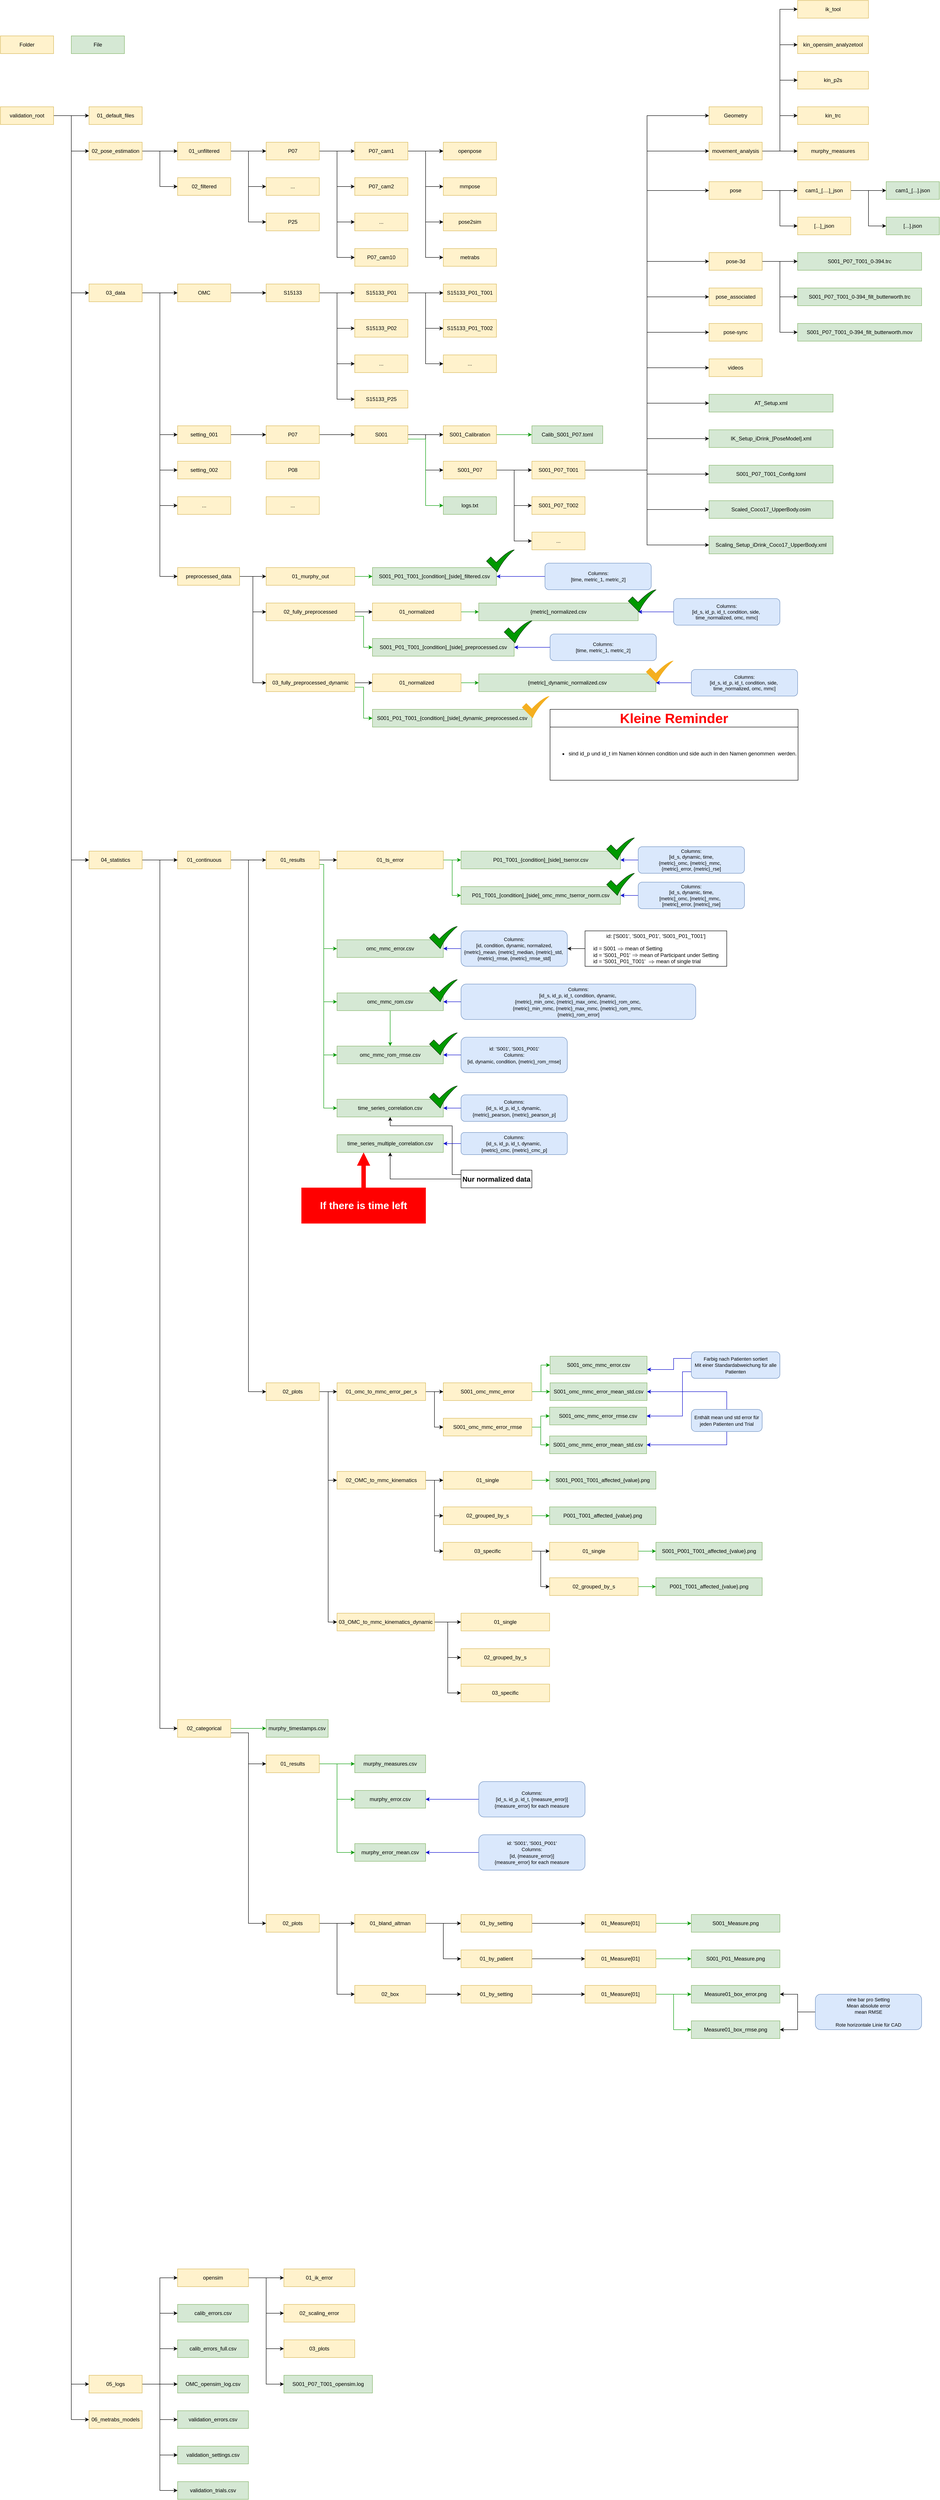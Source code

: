 <mxfile version="24.7.17" pages="3">
  <diagram name="root_val" id="zgt0ExfEEiG_xWLwjpGU">
    <mxGraphModel dx="1360" dy="2140" grid="1" gridSize="10" guides="1" tooltips="1" connect="1" arrows="1" fold="1" page="1" pageScale="1" pageWidth="827" pageHeight="1169" math="1" shadow="0">
      <root>
        <mxCell id="0" />
        <mxCell id="1" parent="0" />
        <mxCell id="fr0xDF6OfTBycA6lLAMu-1" value="Folder" style="rounded=0;whiteSpace=wrap;html=1;fillColor=#fff2cc;strokeColor=#d6b656;" parent="1" vertex="1">
          <mxGeometry width="120" height="40" as="geometry" />
        </mxCell>
        <mxCell id="fr0xDF6OfTBycA6lLAMu-2" value="File" style="rounded=0;whiteSpace=wrap;html=1;fillColor=#d5e8d4;strokeColor=#82b366;" parent="1" vertex="1">
          <mxGeometry x="160" width="120" height="40" as="geometry" />
        </mxCell>
        <mxCell id="fr0xDF6OfTBycA6lLAMu-10" style="edgeStyle=orthogonalEdgeStyle;rounded=0;orthogonalLoop=1;jettySize=auto;html=1;entryX=0;entryY=0.5;entryDx=0;entryDy=0;" parent="1" source="fr0xDF6OfTBycA6lLAMu-3" target="fr0xDF6OfTBycA6lLAMu-4" edge="1">
          <mxGeometry relative="1" as="geometry" />
        </mxCell>
        <mxCell id="fr0xDF6OfTBycA6lLAMu-11" style="edgeStyle=orthogonalEdgeStyle;rounded=0;orthogonalLoop=1;jettySize=auto;html=1;entryX=0;entryY=0.5;entryDx=0;entryDy=0;" parent="1" source="fr0xDF6OfTBycA6lLAMu-3" target="fr0xDF6OfTBycA6lLAMu-5" edge="1">
          <mxGeometry relative="1" as="geometry" />
        </mxCell>
        <mxCell id="fr0xDF6OfTBycA6lLAMu-12" style="edgeStyle=orthogonalEdgeStyle;rounded=0;orthogonalLoop=1;jettySize=auto;html=1;entryX=0;entryY=0.5;entryDx=0;entryDy=0;" parent="1" source="fr0xDF6OfTBycA6lLAMu-3" target="fr0xDF6OfTBycA6lLAMu-6" edge="1">
          <mxGeometry relative="1" as="geometry" />
        </mxCell>
        <mxCell id="fr0xDF6OfTBycA6lLAMu-13" style="edgeStyle=orthogonalEdgeStyle;rounded=0;orthogonalLoop=1;jettySize=auto;html=1;entryX=0;entryY=0.5;entryDx=0;entryDy=0;" parent="1" source="fr0xDF6OfTBycA6lLAMu-3" target="fr0xDF6OfTBycA6lLAMu-7" edge="1">
          <mxGeometry relative="1" as="geometry" />
        </mxCell>
        <mxCell id="fr0xDF6OfTBycA6lLAMu-14" style="edgeStyle=orthogonalEdgeStyle;rounded=0;orthogonalLoop=1;jettySize=auto;html=1;entryX=0;entryY=0.5;entryDx=0;entryDy=0;" parent="1" source="fr0xDF6OfTBycA6lLAMu-3" target="fr0xDF6OfTBycA6lLAMu-8" edge="1">
          <mxGeometry relative="1" as="geometry" />
        </mxCell>
        <mxCell id="fr0xDF6OfTBycA6lLAMu-15" style="edgeStyle=orthogonalEdgeStyle;rounded=0;orthogonalLoop=1;jettySize=auto;html=1;entryX=0;entryY=0.5;entryDx=0;entryDy=0;" parent="1" source="fr0xDF6OfTBycA6lLAMu-3" target="fr0xDF6OfTBycA6lLAMu-9" edge="1">
          <mxGeometry relative="1" as="geometry" />
        </mxCell>
        <mxCell id="fr0xDF6OfTBycA6lLAMu-3" value="validation_root" style="rounded=0;whiteSpace=wrap;html=1;fillColor=#fff2cc;strokeColor=#d6b656;" parent="1" vertex="1">
          <mxGeometry y="160" width="120" height="40" as="geometry" />
        </mxCell>
        <mxCell id="fr0xDF6OfTBycA6lLAMu-4" value="01_default_files" style="rounded=0;whiteSpace=wrap;html=1;fillColor=#fff2cc;strokeColor=#d6b656;" parent="1" vertex="1">
          <mxGeometry x="200" y="160" width="120" height="40" as="geometry" />
        </mxCell>
        <mxCell id="fr0xDF6OfTBycA6lLAMu-17" value="" style="edgeStyle=orthogonalEdgeStyle;rounded=0;orthogonalLoop=1;jettySize=auto;html=1;" parent="1" source="fr0xDF6OfTBycA6lLAMu-5" target="fr0xDF6OfTBycA6lLAMu-16" edge="1">
          <mxGeometry relative="1" as="geometry" />
        </mxCell>
        <mxCell id="fr0xDF6OfTBycA6lLAMu-92" style="edgeStyle=orthogonalEdgeStyle;rounded=0;orthogonalLoop=1;jettySize=auto;html=1;entryX=0;entryY=0.5;entryDx=0;entryDy=0;" parent="1" source="fr0xDF6OfTBycA6lLAMu-5" target="fr0xDF6OfTBycA6lLAMu-18" edge="1">
          <mxGeometry relative="1" as="geometry" />
        </mxCell>
        <mxCell id="fr0xDF6OfTBycA6lLAMu-5" value="02_pose_estimation" style="rounded=0;whiteSpace=wrap;html=1;fillColor=#fff2cc;strokeColor=#d6b656;" parent="1" vertex="1">
          <mxGeometry x="200" y="240" width="120" height="40" as="geometry" />
        </mxCell>
        <mxCell id="fr0xDF6OfTBycA6lLAMu-48" style="edgeStyle=orthogonalEdgeStyle;rounded=0;orthogonalLoop=1;jettySize=auto;html=1;entryX=0;entryY=0.5;entryDx=0;entryDy=0;" parent="1" source="fr0xDF6OfTBycA6lLAMu-6" target="fr0xDF6OfTBycA6lLAMu-44" edge="1">
          <mxGeometry relative="1" as="geometry" />
        </mxCell>
        <mxCell id="fr0xDF6OfTBycA6lLAMu-49" style="edgeStyle=orthogonalEdgeStyle;rounded=0;orthogonalLoop=1;jettySize=auto;html=1;entryX=0;entryY=0.5;entryDx=0;entryDy=0;" parent="1" source="fr0xDF6OfTBycA6lLAMu-6" target="fr0xDF6OfTBycA6lLAMu-45" edge="1">
          <mxGeometry relative="1" as="geometry" />
        </mxCell>
        <mxCell id="fr0xDF6OfTBycA6lLAMu-50" style="edgeStyle=orthogonalEdgeStyle;rounded=0;orthogonalLoop=1;jettySize=auto;html=1;entryX=0;entryY=0.5;entryDx=0;entryDy=0;" parent="1" source="fr0xDF6OfTBycA6lLAMu-6" target="fr0xDF6OfTBycA6lLAMu-46" edge="1">
          <mxGeometry relative="1" as="geometry" />
        </mxCell>
        <mxCell id="fr0xDF6OfTBycA6lLAMu-51" style="edgeStyle=orthogonalEdgeStyle;rounded=0;orthogonalLoop=1;jettySize=auto;html=1;entryX=0;entryY=0.5;entryDx=0;entryDy=0;" parent="1" source="fr0xDF6OfTBycA6lLAMu-6" target="fr0xDF6OfTBycA6lLAMu-47" edge="1">
          <mxGeometry relative="1" as="geometry" />
        </mxCell>
        <mxCell id="14" style="edgeStyle=orthogonalEdgeStyle;rounded=0;orthogonalLoop=1;jettySize=auto;html=1;entryX=0;entryY=0.5;entryDx=0;entryDy=0;" parent="1" source="fr0xDF6OfTBycA6lLAMu-6" target="5" edge="1">
          <mxGeometry relative="1" as="geometry" />
        </mxCell>
        <mxCell id="fr0xDF6OfTBycA6lLAMu-6" value="03_data" style="rounded=0;whiteSpace=wrap;html=1;fillColor=#fff2cc;strokeColor=#d6b656;" parent="1" vertex="1">
          <mxGeometry x="200" y="560" width="120" height="40" as="geometry" />
        </mxCell>
        <mxCell id="dzoGqHYVTmevsI7cQEQ--5" value="" style="edgeStyle=orthogonalEdgeStyle;rounded=0;orthogonalLoop=1;jettySize=auto;html=1;" parent="1" source="fr0xDF6OfTBycA6lLAMu-7" target="dzoGqHYVTmevsI7cQEQ--4" edge="1">
          <mxGeometry relative="1" as="geometry" />
        </mxCell>
        <mxCell id="dzoGqHYVTmevsI7cQEQ--8" style="edgeStyle=orthogonalEdgeStyle;rounded=0;orthogonalLoop=1;jettySize=auto;html=1;entryX=0;entryY=0.5;entryDx=0;entryDy=0;" parent="1" source="fr0xDF6OfTBycA6lLAMu-7" target="dzoGqHYVTmevsI7cQEQ--6" edge="1">
          <mxGeometry relative="1" as="geometry" />
        </mxCell>
        <mxCell id="fr0xDF6OfTBycA6lLAMu-7" value="04_statistics" style="rounded=0;whiteSpace=wrap;html=1;fillColor=#fff2cc;strokeColor=#d6b656;" parent="1" vertex="1">
          <mxGeometry x="200" y="1840" width="120" height="40" as="geometry" />
        </mxCell>
        <mxCell id="fr0xDF6OfTBycA6lLAMu-85" style="edgeStyle=orthogonalEdgeStyle;rounded=0;orthogonalLoop=1;jettySize=auto;html=1;entryX=0;entryY=0.5;entryDx=0;entryDy=0;" parent="1" source="fr0xDF6OfTBycA6lLAMu-8" target="fr0xDF6OfTBycA6lLAMu-79" edge="1">
          <mxGeometry relative="1" as="geometry" />
        </mxCell>
        <mxCell id="fr0xDF6OfTBycA6lLAMu-86" style="edgeStyle=orthogonalEdgeStyle;rounded=0;orthogonalLoop=1;jettySize=auto;html=1;entryX=0;entryY=0.5;entryDx=0;entryDy=0;" parent="1" source="fr0xDF6OfTBycA6lLAMu-8" target="fr0xDF6OfTBycA6lLAMu-80" edge="1">
          <mxGeometry relative="1" as="geometry" />
        </mxCell>
        <mxCell id="fr0xDF6OfTBycA6lLAMu-87" style="edgeStyle=orthogonalEdgeStyle;rounded=0;orthogonalLoop=1;jettySize=auto;html=1;entryX=0;entryY=0.5;entryDx=0;entryDy=0;" parent="1" source="fr0xDF6OfTBycA6lLAMu-8" target="fr0xDF6OfTBycA6lLAMu-81" edge="1">
          <mxGeometry relative="1" as="geometry" />
        </mxCell>
        <mxCell id="fr0xDF6OfTBycA6lLAMu-88" style="edgeStyle=orthogonalEdgeStyle;rounded=0;orthogonalLoop=1;jettySize=auto;html=1;entryX=0;entryY=0.5;entryDx=0;entryDy=0;" parent="1" source="fr0xDF6OfTBycA6lLAMu-8" target="fr0xDF6OfTBycA6lLAMu-82" edge="1">
          <mxGeometry relative="1" as="geometry" />
        </mxCell>
        <mxCell id="fr0xDF6OfTBycA6lLAMu-89" style="edgeStyle=orthogonalEdgeStyle;rounded=0;orthogonalLoop=1;jettySize=auto;html=1;entryX=0;entryY=0.5;entryDx=0;entryDy=0;" parent="1" source="fr0xDF6OfTBycA6lLAMu-8" target="fr0xDF6OfTBycA6lLAMu-83" edge="1">
          <mxGeometry relative="1" as="geometry" />
        </mxCell>
        <mxCell id="fr0xDF6OfTBycA6lLAMu-90" style="edgeStyle=orthogonalEdgeStyle;rounded=0;orthogonalLoop=1;jettySize=auto;html=1;entryX=0;entryY=0.5;entryDx=0;entryDy=0;" parent="1" source="fr0xDF6OfTBycA6lLAMu-8" target="fr0xDF6OfTBycA6lLAMu-84" edge="1">
          <mxGeometry relative="1" as="geometry" />
        </mxCell>
        <mxCell id="aGDd650CtioR2yy-QVnj-39" style="edgeStyle=orthogonalEdgeStyle;rounded=0;orthogonalLoop=1;jettySize=auto;html=1;entryX=0;entryY=0.5;entryDx=0;entryDy=0;" parent="1" source="fr0xDF6OfTBycA6lLAMu-8" target="fr0xDF6OfTBycA6lLAMu-71" edge="1">
          <mxGeometry relative="1" as="geometry" />
        </mxCell>
        <mxCell id="fr0xDF6OfTBycA6lLAMu-8" value="05_logs" style="rounded=0;whiteSpace=wrap;html=1;fillColor=#fff2cc;strokeColor=#d6b656;" parent="1" vertex="1">
          <mxGeometry x="200" y="5280" width="120" height="40" as="geometry" />
        </mxCell>
        <mxCell id="fr0xDF6OfTBycA6lLAMu-9" value="06_metrabs_models" style="rounded=0;whiteSpace=wrap;html=1;fillColor=#fff2cc;strokeColor=#d6b656;" parent="1" vertex="1">
          <mxGeometry x="200" y="5360" width="120" height="40" as="geometry" />
        </mxCell>
        <mxCell id="fr0xDF6OfTBycA6lLAMu-20" value="" style="edgeStyle=orthogonalEdgeStyle;rounded=0;orthogonalLoop=1;jettySize=auto;html=1;" parent="1" source="fr0xDF6OfTBycA6lLAMu-16" target="fr0xDF6OfTBycA6lLAMu-19" edge="1">
          <mxGeometry relative="1" as="geometry" />
        </mxCell>
        <mxCell id="fr0xDF6OfTBycA6lLAMu-42" style="edgeStyle=orthogonalEdgeStyle;rounded=0;orthogonalLoop=1;jettySize=auto;html=1;entryX=0;entryY=0.5;entryDx=0;entryDy=0;" parent="1" source="fr0xDF6OfTBycA6lLAMu-16" target="fr0xDF6OfTBycA6lLAMu-39" edge="1">
          <mxGeometry relative="1" as="geometry" />
        </mxCell>
        <mxCell id="fr0xDF6OfTBycA6lLAMu-43" style="edgeStyle=orthogonalEdgeStyle;rounded=0;orthogonalLoop=1;jettySize=auto;html=1;entryX=0;entryY=0.5;entryDx=0;entryDy=0;" parent="1" source="fr0xDF6OfTBycA6lLAMu-16" target="fr0xDF6OfTBycA6lLAMu-40" edge="1">
          <mxGeometry relative="1" as="geometry" />
        </mxCell>
        <mxCell id="fr0xDF6OfTBycA6lLAMu-16" value="01_unfiltered" style="rounded=0;whiteSpace=wrap;html=1;fillColor=#fff2cc;strokeColor=#d6b656;" parent="1" vertex="1">
          <mxGeometry x="400" y="240" width="120" height="40" as="geometry" />
        </mxCell>
        <mxCell id="fr0xDF6OfTBycA6lLAMu-18" value="02_filtered" style="rounded=0;whiteSpace=wrap;html=1;fillColor=#fff2cc;strokeColor=#d6b656;" parent="1" vertex="1">
          <mxGeometry x="400" y="320" width="120" height="40" as="geometry" />
        </mxCell>
        <mxCell id="fr0xDF6OfTBycA6lLAMu-23" value="" style="edgeStyle=orthogonalEdgeStyle;rounded=0;orthogonalLoop=1;jettySize=auto;html=1;" parent="1" source="fr0xDF6OfTBycA6lLAMu-19" target="fr0xDF6OfTBycA6lLAMu-22" edge="1">
          <mxGeometry relative="1" as="geometry" />
        </mxCell>
        <mxCell id="fr0xDF6OfTBycA6lLAMu-36" style="edgeStyle=orthogonalEdgeStyle;rounded=0;orthogonalLoop=1;jettySize=auto;html=1;entryX=0;entryY=0.5;entryDx=0;entryDy=0;" parent="1" source="fr0xDF6OfTBycA6lLAMu-19" target="fr0xDF6OfTBycA6lLAMu-33" edge="1">
          <mxGeometry relative="1" as="geometry" />
        </mxCell>
        <mxCell id="fr0xDF6OfTBycA6lLAMu-37" style="edgeStyle=orthogonalEdgeStyle;rounded=0;orthogonalLoop=1;jettySize=auto;html=1;entryX=0;entryY=0.5;entryDx=0;entryDy=0;" parent="1" source="fr0xDF6OfTBycA6lLAMu-19" target="fr0xDF6OfTBycA6lLAMu-34" edge="1">
          <mxGeometry relative="1" as="geometry" />
        </mxCell>
        <mxCell id="fr0xDF6OfTBycA6lLAMu-38" style="edgeStyle=orthogonalEdgeStyle;rounded=0;orthogonalLoop=1;jettySize=auto;html=1;entryX=0;entryY=0.5;entryDx=0;entryDy=0;" parent="1" source="fr0xDF6OfTBycA6lLAMu-19" target="fr0xDF6OfTBycA6lLAMu-35" edge="1">
          <mxGeometry relative="1" as="geometry" />
        </mxCell>
        <mxCell id="fr0xDF6OfTBycA6lLAMu-19" value="P07" style="rounded=0;whiteSpace=wrap;html=1;fillColor=#fff2cc;strokeColor=#d6b656;" parent="1" vertex="1">
          <mxGeometry x="600" y="240" width="120" height="40" as="geometry" />
        </mxCell>
        <mxCell id="fr0xDF6OfTBycA6lLAMu-25" value="" style="edgeStyle=orthogonalEdgeStyle;rounded=0;orthogonalLoop=1;jettySize=auto;html=1;" parent="1" source="fr0xDF6OfTBycA6lLAMu-22" target="fr0xDF6OfTBycA6lLAMu-24" edge="1">
          <mxGeometry relative="1" as="geometry" />
        </mxCell>
        <mxCell id="fr0xDF6OfTBycA6lLAMu-26" value="" style="edgeStyle=orthogonalEdgeStyle;rounded=0;orthogonalLoop=1;jettySize=auto;html=1;" parent="1" source="fr0xDF6OfTBycA6lLAMu-22" target="fr0xDF6OfTBycA6lLAMu-24" edge="1">
          <mxGeometry relative="1" as="geometry" />
        </mxCell>
        <mxCell id="fr0xDF6OfTBycA6lLAMu-30" style="edgeStyle=orthogonalEdgeStyle;rounded=0;orthogonalLoop=1;jettySize=auto;html=1;entryX=0;entryY=0.5;entryDx=0;entryDy=0;" parent="1" source="fr0xDF6OfTBycA6lLAMu-22" target="fr0xDF6OfTBycA6lLAMu-27" edge="1">
          <mxGeometry relative="1" as="geometry" />
        </mxCell>
        <mxCell id="fr0xDF6OfTBycA6lLAMu-31" style="edgeStyle=orthogonalEdgeStyle;rounded=0;orthogonalLoop=1;jettySize=auto;html=1;entryX=0;entryY=0.5;entryDx=0;entryDy=0;" parent="1" source="fr0xDF6OfTBycA6lLAMu-22" target="fr0xDF6OfTBycA6lLAMu-28" edge="1">
          <mxGeometry relative="1" as="geometry" />
        </mxCell>
        <mxCell id="fr0xDF6OfTBycA6lLAMu-32" style="edgeStyle=orthogonalEdgeStyle;rounded=0;orthogonalLoop=1;jettySize=auto;html=1;entryX=0;entryY=0.5;entryDx=0;entryDy=0;" parent="1" source="fr0xDF6OfTBycA6lLAMu-22" target="fr0xDF6OfTBycA6lLAMu-29" edge="1">
          <mxGeometry relative="1" as="geometry" />
        </mxCell>
        <mxCell id="fr0xDF6OfTBycA6lLAMu-22" value="P07_cam1" style="rounded=0;whiteSpace=wrap;html=1;fillColor=#fff2cc;strokeColor=#d6b656;" parent="1" vertex="1">
          <mxGeometry x="800" y="240" width="120" height="40" as="geometry" />
        </mxCell>
        <mxCell id="fr0xDF6OfTBycA6lLAMu-24" value="openpose" style="rounded=0;whiteSpace=wrap;html=1;fillColor=#fff2cc;strokeColor=#d6b656;" parent="1" vertex="1">
          <mxGeometry x="1000" y="240" width="120" height="40" as="geometry" />
        </mxCell>
        <mxCell id="fr0xDF6OfTBycA6lLAMu-27" value="mmpose" style="rounded=0;whiteSpace=wrap;html=1;fillColor=#fff2cc;strokeColor=#d6b656;" parent="1" vertex="1">
          <mxGeometry x="1000" y="320" width="120" height="40" as="geometry" />
        </mxCell>
        <mxCell id="fr0xDF6OfTBycA6lLAMu-28" value="pose2sim" style="rounded=0;whiteSpace=wrap;html=1;fillColor=#fff2cc;strokeColor=#d6b656;" parent="1" vertex="1">
          <mxGeometry x="1000" y="400" width="120" height="40" as="geometry" />
        </mxCell>
        <mxCell id="fr0xDF6OfTBycA6lLAMu-29" value="metrabs" style="rounded=0;whiteSpace=wrap;html=1;fillColor=#fff2cc;strokeColor=#d6b656;" parent="1" vertex="1">
          <mxGeometry x="1000" y="480" width="120" height="40" as="geometry" />
        </mxCell>
        <mxCell id="fr0xDF6OfTBycA6lLAMu-33" value="P07_cam2" style="rounded=0;whiteSpace=wrap;html=1;fillColor=#fff2cc;strokeColor=#d6b656;" parent="1" vertex="1">
          <mxGeometry x="800" y="320" width="120" height="40" as="geometry" />
        </mxCell>
        <mxCell id="fr0xDF6OfTBycA6lLAMu-34" value="..." style="rounded=0;whiteSpace=wrap;html=1;fillColor=#fff2cc;strokeColor=#d6b656;" parent="1" vertex="1">
          <mxGeometry x="800" y="400" width="120" height="40" as="geometry" />
        </mxCell>
        <mxCell id="fr0xDF6OfTBycA6lLAMu-35" value="P07_cam10" style="rounded=0;whiteSpace=wrap;html=1;fillColor=#fff2cc;strokeColor=#d6b656;" parent="1" vertex="1">
          <mxGeometry x="800" y="480" width="120" height="40" as="geometry" />
        </mxCell>
        <mxCell id="fr0xDF6OfTBycA6lLAMu-39" value="..." style="rounded=0;whiteSpace=wrap;html=1;fillColor=#fff2cc;strokeColor=#d6b656;" parent="1" vertex="1">
          <mxGeometry x="600" y="320" width="120" height="40" as="geometry" />
        </mxCell>
        <mxCell id="fr0xDF6OfTBycA6lLAMu-40" value="P25" style="rounded=0;whiteSpace=wrap;html=1;fillColor=#fff2cc;strokeColor=#d6b656;" parent="1" vertex="1">
          <mxGeometry x="600" y="400" width="120" height="40" as="geometry" />
        </mxCell>
        <mxCell id="fr0xDF6OfTBycA6lLAMu-53" value="" style="edgeStyle=orthogonalEdgeStyle;rounded=0;orthogonalLoop=1;jettySize=auto;html=1;" parent="1" source="fr0xDF6OfTBycA6lLAMu-44" target="fr0xDF6OfTBycA6lLAMu-52" edge="1">
          <mxGeometry relative="1" as="geometry" />
        </mxCell>
        <mxCell id="fr0xDF6OfTBycA6lLAMu-44" value="OMC" style="rounded=0;whiteSpace=wrap;html=1;fillColor=#fff2cc;strokeColor=#d6b656;" parent="1" vertex="1">
          <mxGeometry x="400" y="560" width="120" height="40" as="geometry" />
        </mxCell>
        <mxCell id="dzoGqHYVTmevsI7cQEQ--11" value="" style="edgeStyle=orthogonalEdgeStyle;rounded=0;orthogonalLoop=1;jettySize=auto;html=1;" parent="1" source="fr0xDF6OfTBycA6lLAMu-45" target="dzoGqHYVTmevsI7cQEQ--10" edge="1">
          <mxGeometry relative="1" as="geometry" />
        </mxCell>
        <mxCell id="fr0xDF6OfTBycA6lLAMu-45" value="setting_001" style="rounded=0;whiteSpace=wrap;html=1;fillColor=#fff2cc;strokeColor=#d6b656;" parent="1" vertex="1">
          <mxGeometry x="400" y="880" width="120" height="40" as="geometry" />
        </mxCell>
        <mxCell id="fr0xDF6OfTBycA6lLAMu-46" value="setting_002" style="rounded=0;whiteSpace=wrap;html=1;fillColor=#fff2cc;strokeColor=#d6b656;" parent="1" vertex="1">
          <mxGeometry x="400" y="960" width="120" height="40" as="geometry" />
        </mxCell>
        <mxCell id="fr0xDF6OfTBycA6lLAMu-47" value="..." style="rounded=0;whiteSpace=wrap;html=1;fillColor=#fff2cc;strokeColor=#d6b656;" parent="1" vertex="1">
          <mxGeometry x="400" y="1040" width="120" height="40" as="geometry" />
        </mxCell>
        <mxCell id="fr0xDF6OfTBycA6lLAMu-57" value="" style="edgeStyle=orthogonalEdgeStyle;rounded=0;orthogonalLoop=1;jettySize=auto;html=1;" parent="1" source="fr0xDF6OfTBycA6lLAMu-52" target="fr0xDF6OfTBycA6lLAMu-56" edge="1">
          <mxGeometry relative="1" as="geometry" />
        </mxCell>
        <mxCell id="fr0xDF6OfTBycA6lLAMu-60" style="edgeStyle=orthogonalEdgeStyle;rounded=0;orthogonalLoop=1;jettySize=auto;html=1;entryX=0;entryY=0.5;entryDx=0;entryDy=0;" parent="1" source="fr0xDF6OfTBycA6lLAMu-52" target="fr0xDF6OfTBycA6lLAMu-58" edge="1">
          <mxGeometry relative="1" as="geometry" />
        </mxCell>
        <mxCell id="fr0xDF6OfTBycA6lLAMu-61" style="edgeStyle=orthogonalEdgeStyle;rounded=0;orthogonalLoop=1;jettySize=auto;html=1;entryX=0;entryY=0.5;entryDx=0;entryDy=0;" parent="1" source="fr0xDF6OfTBycA6lLAMu-52" target="fr0xDF6OfTBycA6lLAMu-59" edge="1">
          <mxGeometry relative="1" as="geometry" />
        </mxCell>
        <mxCell id="fr0xDF6OfTBycA6lLAMu-64" style="edgeStyle=orthogonalEdgeStyle;rounded=0;orthogonalLoop=1;jettySize=auto;html=1;entryX=0;entryY=0.5;entryDx=0;entryDy=0;" parent="1" source="fr0xDF6OfTBycA6lLAMu-52" target="fr0xDF6OfTBycA6lLAMu-63" edge="1">
          <mxGeometry relative="1" as="geometry" />
        </mxCell>
        <mxCell id="fr0xDF6OfTBycA6lLAMu-52" value="S15133" style="rounded=0;whiteSpace=wrap;html=1;fillColor=#fff2cc;strokeColor=#d6b656;" parent="1" vertex="1">
          <mxGeometry x="600" y="560" width="120" height="40" as="geometry" />
        </mxCell>
        <mxCell id="fr0xDF6OfTBycA6lLAMu-68" style="edgeStyle=orthogonalEdgeStyle;rounded=0;orthogonalLoop=1;jettySize=auto;html=1;entryX=0;entryY=0.5;entryDx=0;entryDy=0;" parent="1" source="fr0xDF6OfTBycA6lLAMu-56" target="fr0xDF6OfTBycA6lLAMu-65" edge="1">
          <mxGeometry relative="1" as="geometry" />
        </mxCell>
        <mxCell id="fr0xDF6OfTBycA6lLAMu-69" style="edgeStyle=orthogonalEdgeStyle;rounded=0;orthogonalLoop=1;jettySize=auto;html=1;entryX=0;entryY=0.5;entryDx=0;entryDy=0;" parent="1" source="fr0xDF6OfTBycA6lLAMu-56" target="fr0xDF6OfTBycA6lLAMu-66" edge="1">
          <mxGeometry relative="1" as="geometry" />
        </mxCell>
        <mxCell id="fr0xDF6OfTBycA6lLAMu-70" style="edgeStyle=orthogonalEdgeStyle;rounded=0;orthogonalLoop=1;jettySize=auto;html=1;entryX=0;entryY=0.5;entryDx=0;entryDy=0;" parent="1" source="fr0xDF6OfTBycA6lLAMu-56" target="fr0xDF6OfTBycA6lLAMu-67" edge="1">
          <mxGeometry relative="1" as="geometry" />
        </mxCell>
        <mxCell id="fr0xDF6OfTBycA6lLAMu-56" value="S15133_P01" style="rounded=0;whiteSpace=wrap;html=1;fillColor=#fff2cc;strokeColor=#d6b656;" parent="1" vertex="1">
          <mxGeometry x="800" y="560" width="120" height="40" as="geometry" />
        </mxCell>
        <mxCell id="fr0xDF6OfTBycA6lLAMu-58" value="S15133_P02" style="rounded=0;whiteSpace=wrap;html=1;fillColor=#fff2cc;strokeColor=#d6b656;" parent="1" vertex="1">
          <mxGeometry x="800" y="640" width="120" height="40" as="geometry" />
        </mxCell>
        <mxCell id="fr0xDF6OfTBycA6lLAMu-59" value="S15133_P25" style="rounded=0;whiteSpace=wrap;html=1;fillColor=#fff2cc;strokeColor=#d6b656;" parent="1" vertex="1">
          <mxGeometry x="800" y="800" width="120" height="40" as="geometry" />
        </mxCell>
        <mxCell id="fr0xDF6OfTBycA6lLAMu-63" value="..." style="rounded=0;whiteSpace=wrap;html=1;fillColor=#fff2cc;strokeColor=#d6b656;" parent="1" vertex="1">
          <mxGeometry x="800" y="720" width="120" height="40" as="geometry" />
        </mxCell>
        <mxCell id="fr0xDF6OfTBycA6lLAMu-65" value="S15133_P01_T001" style="rounded=0;whiteSpace=wrap;html=1;fillColor=#fff2cc;strokeColor=#d6b656;" parent="1" vertex="1">
          <mxGeometry x="1000" y="560" width="120" height="40" as="geometry" />
        </mxCell>
        <mxCell id="fr0xDF6OfTBycA6lLAMu-66" value="S15133_P01_T002" style="rounded=0;whiteSpace=wrap;html=1;fillColor=#fff2cc;strokeColor=#d6b656;" parent="1" vertex="1">
          <mxGeometry x="1000" y="640" width="120" height="40" as="geometry" />
        </mxCell>
        <mxCell id="fr0xDF6OfTBycA6lLAMu-67" value="..." style="rounded=0;whiteSpace=wrap;html=1;fillColor=#fff2cc;strokeColor=#d6b656;" parent="1" vertex="1">
          <mxGeometry x="1000" y="720" width="120" height="40" as="geometry" />
        </mxCell>
        <mxCell id="fr0xDF6OfTBycA6lLAMu-74" value="" style="edgeStyle=orthogonalEdgeStyle;rounded=0;orthogonalLoop=1;jettySize=auto;html=1;entryX=0;entryY=0.5;entryDx=0;entryDy=0;" parent="1" source="fr0xDF6OfTBycA6lLAMu-71" target="fr0xDF6OfTBycA6lLAMu-73" edge="1">
          <mxGeometry relative="1" as="geometry" />
        </mxCell>
        <mxCell id="_CziailwxXWm03YoYiG--50" style="edgeStyle=orthogonalEdgeStyle;rounded=0;orthogonalLoop=1;jettySize=auto;html=1;entryX=0;entryY=0.5;entryDx=0;entryDy=0;" parent="1" source="fr0xDF6OfTBycA6lLAMu-71" target="_CziailwxXWm03YoYiG--48" edge="1">
          <mxGeometry relative="1" as="geometry" />
        </mxCell>
        <mxCell id="_CziailwxXWm03YoYiG--51" style="edgeStyle=orthogonalEdgeStyle;rounded=0;orthogonalLoop=1;jettySize=auto;html=1;entryX=0;entryY=0.5;entryDx=0;entryDy=0;" parent="1" source="fr0xDF6OfTBycA6lLAMu-71" target="_CziailwxXWm03YoYiG--49" edge="1">
          <mxGeometry relative="1" as="geometry" />
        </mxCell>
        <mxCell id="_CziailwxXWm03YoYiG--53" style="edgeStyle=orthogonalEdgeStyle;rounded=0;orthogonalLoop=1;jettySize=auto;html=1;entryX=0;entryY=0.5;entryDx=0;entryDy=0;" parent="1" source="fr0xDF6OfTBycA6lLAMu-71" target="_CziailwxXWm03YoYiG--52" edge="1">
          <mxGeometry relative="1" as="geometry" />
        </mxCell>
        <mxCell id="fr0xDF6OfTBycA6lLAMu-71" value="opensim" style="rounded=0;whiteSpace=wrap;html=1;fillColor=#fff2cc;strokeColor=#d6b656;" parent="1" vertex="1">
          <mxGeometry x="400" y="5040" width="160" height="40" as="geometry" />
        </mxCell>
        <mxCell id="fr0xDF6OfTBycA6lLAMu-73" value="S001_P07_T001_opensim.log" style="rounded=0;whiteSpace=wrap;html=1;fillColor=#d5e8d4;strokeColor=#82b366;" parent="1" vertex="1">
          <mxGeometry x="640" y="5280" width="200" height="40" as="geometry" />
        </mxCell>
        <mxCell id="fr0xDF6OfTBycA6lLAMu-79" value="calib_errors.csv" style="rounded=0;whiteSpace=wrap;html=1;fillColor=#d5e8d4;strokeColor=#82b366;" parent="1" vertex="1">
          <mxGeometry x="400" y="5120" width="160" height="40" as="geometry" />
        </mxCell>
        <mxCell id="fr0xDF6OfTBycA6lLAMu-80" value="calib_errors_full.csv" style="rounded=0;whiteSpace=wrap;html=1;fillColor=#d5e8d4;strokeColor=#82b366;" parent="1" vertex="1">
          <mxGeometry x="400" y="5200" width="160" height="40" as="geometry" />
        </mxCell>
        <mxCell id="fr0xDF6OfTBycA6lLAMu-81" value="OMC_opensim_log.csv" style="rounded=0;whiteSpace=wrap;html=1;fillColor=#d5e8d4;strokeColor=#82b366;" parent="1" vertex="1">
          <mxGeometry x="400" y="5280" width="160" height="40" as="geometry" />
        </mxCell>
        <mxCell id="fr0xDF6OfTBycA6lLAMu-82" value="validation_errors.csv" style="rounded=0;whiteSpace=wrap;html=1;fillColor=#d5e8d4;strokeColor=#82b366;" parent="1" vertex="1">
          <mxGeometry x="400" y="5360" width="160" height="40" as="geometry" />
        </mxCell>
        <mxCell id="fr0xDF6OfTBycA6lLAMu-83" value="validation_settings.csv" style="rounded=0;whiteSpace=wrap;html=1;fillColor=#d5e8d4;strokeColor=#82b366;" parent="1" vertex="1">
          <mxGeometry x="400" y="5440" width="160" height="40" as="geometry" />
        </mxCell>
        <mxCell id="fr0xDF6OfTBycA6lLAMu-84" value="validation_trials.csv" style="rounded=0;whiteSpace=wrap;html=1;fillColor=#d5e8d4;strokeColor=#82b366;" parent="1" vertex="1">
          <mxGeometry x="400" y="5520" width="160" height="40" as="geometry" />
        </mxCell>
        <mxCell id="16" value="" style="edgeStyle=orthogonalEdgeStyle;rounded=0;orthogonalLoop=1;jettySize=auto;html=1;" parent="1" source="dzoGqHYVTmevsI7cQEQ--4" target="15" edge="1">
          <mxGeometry relative="1" as="geometry" />
        </mxCell>
        <mxCell id="17" style="edgeStyle=orthogonalEdgeStyle;rounded=0;orthogonalLoop=1;jettySize=auto;html=1;entryX=0;entryY=0.5;entryDx=0;entryDy=0;" parent="1" source="dzoGqHYVTmevsI7cQEQ--4" target="18" edge="1">
          <mxGeometry relative="1" as="geometry">
            <mxPoint x="550" y="1808.0" as="targetPoint" />
          </mxGeometry>
        </mxCell>
        <mxCell id="dzoGqHYVTmevsI7cQEQ--4" value="01_continuous" style="rounded=0;whiteSpace=wrap;html=1;fillColor=#fff2cc;strokeColor=#d6b656;" parent="1" vertex="1">
          <mxGeometry x="400" y="1840" width="120" height="40" as="geometry" />
        </mxCell>
        <mxCell id="2" style="edgeStyle=orthogonalEdgeStyle;rounded=0;orthogonalLoop=1;jettySize=auto;html=1;entryX=0;entryY=0.5;entryDx=0;entryDy=0;strokeColor=#009900;" parent="1" source="dzoGqHYVTmevsI7cQEQ--6" target="dzoGqHYVTmevsI7cQEQ--7" edge="1">
          <mxGeometry relative="1" as="geometry" />
        </mxCell>
        <mxCell id="tgJe_nI7i79LXwRmpl9x-20" style="edgeStyle=orthogonalEdgeStyle;rounded=0;orthogonalLoop=1;jettySize=auto;html=1;entryX=0;entryY=0.5;entryDx=0;entryDy=0;" parent="1" source="dzoGqHYVTmevsI7cQEQ--6" target="tgJe_nI7i79LXwRmpl9x-18" edge="1">
          <mxGeometry relative="1" as="geometry">
            <Array as="points">
              <mxPoint x="560" y="3830" />
              <mxPoint x="560" y="3900" />
            </Array>
          </mxGeometry>
        </mxCell>
        <mxCell id="tgJe_nI7i79LXwRmpl9x-21" style="edgeStyle=orthogonalEdgeStyle;rounded=0;orthogonalLoop=1;jettySize=auto;html=1;entryX=0;entryY=0.5;entryDx=0;entryDy=0;" parent="1" source="dzoGqHYVTmevsI7cQEQ--6" target="tgJe_nI7i79LXwRmpl9x-19" edge="1">
          <mxGeometry relative="1" as="geometry">
            <Array as="points">
              <mxPoint x="560" y="3830" />
              <mxPoint x="560" y="4260" />
            </Array>
          </mxGeometry>
        </mxCell>
        <mxCell id="dzoGqHYVTmevsI7cQEQ--6" value="02_categorical" style="rounded=0;whiteSpace=wrap;html=1;fillColor=#fff2cc;strokeColor=#d6b656;" parent="1" vertex="1">
          <mxGeometry x="400" y="3800" width="120" height="40" as="geometry" />
        </mxCell>
        <mxCell id="dzoGqHYVTmevsI7cQEQ--7" value="murphy_timestamps.csv" style="rounded=0;whiteSpace=wrap;html=1;fillColor=#d5e8d4;strokeColor=#82b366;" parent="1" vertex="1">
          <mxGeometry x="600" y="3800" width="140" height="40" as="geometry" />
        </mxCell>
        <mxCell id="dzoGqHYVTmevsI7cQEQ--77" style="edgeStyle=orthogonalEdgeStyle;rounded=0;orthogonalLoop=1;jettySize=auto;html=1;entryX=0;entryY=0.5;entryDx=0;entryDy=0;" parent="1" source="dzoGqHYVTmevsI7cQEQ--10" target="dzoGqHYVTmevsI7cQEQ--15" edge="1">
          <mxGeometry relative="1" as="geometry" />
        </mxCell>
        <mxCell id="dzoGqHYVTmevsI7cQEQ--10" value="P07" style="rounded=0;whiteSpace=wrap;html=1;fillColor=#fff2cc;strokeColor=#d6b656;" parent="1" vertex="1">
          <mxGeometry x="600" y="880" width="120" height="40" as="geometry" />
        </mxCell>
        <mxCell id="dzoGqHYVTmevsI7cQEQ--12" value="P08" style="rounded=0;whiteSpace=wrap;html=1;fillColor=#fff2cc;strokeColor=#d6b656;" parent="1" vertex="1">
          <mxGeometry x="600" y="960" width="120" height="40" as="geometry" />
        </mxCell>
        <mxCell id="dzoGqHYVTmevsI7cQEQ--13" value="..." style="rounded=0;whiteSpace=wrap;html=1;fillColor=#fff2cc;strokeColor=#d6b656;" parent="1" vertex="1">
          <mxGeometry x="600" y="1040" width="120" height="40" as="geometry" />
        </mxCell>
        <mxCell id="dzoGqHYVTmevsI7cQEQ--78" style="edgeStyle=orthogonalEdgeStyle;rounded=0;orthogonalLoop=1;jettySize=auto;html=1;entryX=0;entryY=0.5;entryDx=0;entryDy=0;" parent="1" source="dzoGqHYVTmevsI7cQEQ--15" target="dzoGqHYVTmevsI7cQEQ--16" edge="1">
          <mxGeometry relative="1" as="geometry" />
        </mxCell>
        <mxCell id="dzoGqHYVTmevsI7cQEQ--79" style="edgeStyle=orthogonalEdgeStyle;rounded=0;orthogonalLoop=1;jettySize=auto;html=1;entryX=0;entryY=0.5;entryDx=0;entryDy=0;" parent="1" source="dzoGqHYVTmevsI7cQEQ--15" target="dzoGqHYVTmevsI7cQEQ--17" edge="1">
          <mxGeometry relative="1" as="geometry" />
        </mxCell>
        <mxCell id="dzoGqHYVTmevsI7cQEQ--80" style="edgeStyle=orthogonalEdgeStyle;rounded=0;orthogonalLoop=1;jettySize=auto;html=1;entryX=0;entryY=0.5;entryDx=0;entryDy=0;strokeColor=#009900;" parent="1" source="dzoGqHYVTmevsI7cQEQ--15" target="dzoGqHYVTmevsI7cQEQ--18" edge="1">
          <mxGeometry relative="1" as="geometry">
            <Array as="points">
              <mxPoint x="960" y="910" />
              <mxPoint x="960" y="1060" />
            </Array>
          </mxGeometry>
        </mxCell>
        <mxCell id="dzoGqHYVTmevsI7cQEQ--15" value="S001" style="rounded=0;whiteSpace=wrap;html=1;fillColor=#fff2cc;strokeColor=#d6b656;" parent="1" vertex="1">
          <mxGeometry x="800" y="880" width="120" height="40" as="geometry" />
        </mxCell>
        <mxCell id="dzoGqHYVTmevsI7cQEQ--23" style="edgeStyle=orthogonalEdgeStyle;rounded=0;orthogonalLoop=1;jettySize=auto;html=1;entryX=0;entryY=0.5;entryDx=0;entryDy=0;strokeColor=#009900;" parent="1" source="dzoGqHYVTmevsI7cQEQ--16" target="dzoGqHYVTmevsI7cQEQ--19" edge="1">
          <mxGeometry relative="1" as="geometry" />
        </mxCell>
        <mxCell id="dzoGqHYVTmevsI7cQEQ--16" value="S001_Calibration" style="rounded=0;whiteSpace=wrap;html=1;fillColor=#fff2cc;strokeColor=#d6b656;" parent="1" vertex="1">
          <mxGeometry x="1000" y="880" width="120" height="40" as="geometry" />
        </mxCell>
        <mxCell id="dzoGqHYVTmevsI7cQEQ--24" style="edgeStyle=orthogonalEdgeStyle;rounded=0;orthogonalLoop=1;jettySize=auto;html=1;entryX=0;entryY=0.5;entryDx=0;entryDy=0;" parent="1" source="dzoGqHYVTmevsI7cQEQ--17" target="dzoGqHYVTmevsI7cQEQ--20" edge="1">
          <mxGeometry relative="1" as="geometry" />
        </mxCell>
        <mxCell id="dzoGqHYVTmevsI7cQEQ--25" style="edgeStyle=orthogonalEdgeStyle;rounded=0;orthogonalLoop=1;jettySize=auto;html=1;entryX=0;entryY=0.5;entryDx=0;entryDy=0;" parent="1" source="dzoGqHYVTmevsI7cQEQ--17" target="dzoGqHYVTmevsI7cQEQ--21" edge="1">
          <mxGeometry relative="1" as="geometry" />
        </mxCell>
        <mxCell id="dzoGqHYVTmevsI7cQEQ--26" style="edgeStyle=orthogonalEdgeStyle;rounded=0;orthogonalLoop=1;jettySize=auto;html=1;entryX=0;entryY=0.5;entryDx=0;entryDy=0;" parent="1" source="dzoGqHYVTmevsI7cQEQ--17" target="dzoGqHYVTmevsI7cQEQ--22" edge="1">
          <mxGeometry relative="1" as="geometry" />
        </mxCell>
        <mxCell id="dzoGqHYVTmevsI7cQEQ--17" value="S001_P07" style="rounded=0;whiteSpace=wrap;html=1;fillColor=#fff2cc;strokeColor=#d6b656;" parent="1" vertex="1">
          <mxGeometry x="1000" y="960" width="120" height="40" as="geometry" />
        </mxCell>
        <mxCell id="dzoGqHYVTmevsI7cQEQ--18" value="logs.txt" style="rounded=0;whiteSpace=wrap;html=1;fillColor=#d5e8d4;strokeColor=#82b366;" parent="1" vertex="1">
          <mxGeometry x="1000" y="1040" width="120" height="40" as="geometry" />
        </mxCell>
        <mxCell id="dzoGqHYVTmevsI7cQEQ--19" value="Calib_S001_P07.toml" style="rounded=0;whiteSpace=wrap;html=1;fillColor=#d5e8d4;strokeColor=#82b366;" parent="1" vertex="1">
          <mxGeometry x="1200" y="880" width="160" height="40" as="geometry" />
        </mxCell>
        <mxCell id="dzoGqHYVTmevsI7cQEQ--39" style="edgeStyle=orthogonalEdgeStyle;rounded=0;orthogonalLoop=1;jettySize=auto;html=1;entryX=0;entryY=0.5;entryDx=0;entryDy=0;" parent="1" source="dzoGqHYVTmevsI7cQEQ--20" target="dzoGqHYVTmevsI7cQEQ--27" edge="1">
          <mxGeometry relative="1" as="geometry" />
        </mxCell>
        <mxCell id="tgJe_nI7i79LXwRmpl9x-26" style="edgeStyle=orthogonalEdgeStyle;rounded=0;orthogonalLoop=1;jettySize=auto;html=1;entryX=0;entryY=0.5;entryDx=0;entryDy=0;" parent="1" source="dzoGqHYVTmevsI7cQEQ--20" target="dzoGqHYVTmevsI7cQEQ--28" edge="1">
          <mxGeometry relative="1" as="geometry" />
        </mxCell>
        <mxCell id="tgJe_nI7i79LXwRmpl9x-27" style="edgeStyle=orthogonalEdgeStyle;rounded=0;orthogonalLoop=1;jettySize=auto;html=1;entryX=0;entryY=0.5;entryDx=0;entryDy=0;" parent="1" source="dzoGqHYVTmevsI7cQEQ--20" target="dzoGqHYVTmevsI7cQEQ--29" edge="1">
          <mxGeometry relative="1" as="geometry" />
        </mxCell>
        <mxCell id="tgJe_nI7i79LXwRmpl9x-28" style="edgeStyle=orthogonalEdgeStyle;rounded=0;orthogonalLoop=1;jettySize=auto;html=1;entryX=0;entryY=0.5;entryDx=0;entryDy=0;" parent="1" source="dzoGqHYVTmevsI7cQEQ--20" target="dzoGqHYVTmevsI7cQEQ--30" edge="1">
          <mxGeometry relative="1" as="geometry" />
        </mxCell>
        <mxCell id="tgJe_nI7i79LXwRmpl9x-29" style="edgeStyle=orthogonalEdgeStyle;rounded=0;orthogonalLoop=1;jettySize=auto;html=1;entryX=0;entryY=0.5;entryDx=0;entryDy=0;" parent="1" source="dzoGqHYVTmevsI7cQEQ--20" target="dzoGqHYVTmevsI7cQEQ--31" edge="1">
          <mxGeometry relative="1" as="geometry" />
        </mxCell>
        <mxCell id="tgJe_nI7i79LXwRmpl9x-30" style="edgeStyle=orthogonalEdgeStyle;rounded=0;orthogonalLoop=1;jettySize=auto;html=1;entryX=0;entryY=0.5;entryDx=0;entryDy=0;" parent="1" source="dzoGqHYVTmevsI7cQEQ--20" target="dzoGqHYVTmevsI7cQEQ--32" edge="1">
          <mxGeometry relative="1" as="geometry" />
        </mxCell>
        <mxCell id="tgJe_nI7i79LXwRmpl9x-31" style="edgeStyle=orthogonalEdgeStyle;rounded=0;orthogonalLoop=1;jettySize=auto;html=1;entryX=0;entryY=0.5;entryDx=0;entryDy=0;" parent="1" source="dzoGqHYVTmevsI7cQEQ--20" target="dzoGqHYVTmevsI7cQEQ--33" edge="1">
          <mxGeometry relative="1" as="geometry" />
        </mxCell>
        <mxCell id="tgJe_nI7i79LXwRmpl9x-32" style="edgeStyle=orthogonalEdgeStyle;rounded=0;orthogonalLoop=1;jettySize=auto;html=1;entryX=0;entryY=0.5;entryDx=0;entryDy=0;" parent="1" source="dzoGqHYVTmevsI7cQEQ--20" target="dzoGqHYVTmevsI7cQEQ--34" edge="1">
          <mxGeometry relative="1" as="geometry" />
        </mxCell>
        <mxCell id="tgJe_nI7i79LXwRmpl9x-33" style="edgeStyle=orthogonalEdgeStyle;rounded=0;orthogonalLoop=1;jettySize=auto;html=1;entryX=0;entryY=0.5;entryDx=0;entryDy=0;" parent="1" source="dzoGqHYVTmevsI7cQEQ--20" target="dzoGqHYVTmevsI7cQEQ--35" edge="1">
          <mxGeometry relative="1" as="geometry" />
        </mxCell>
        <mxCell id="tgJe_nI7i79LXwRmpl9x-34" style="edgeStyle=orthogonalEdgeStyle;rounded=0;orthogonalLoop=1;jettySize=auto;html=1;entryX=0;entryY=0.5;entryDx=0;entryDy=0;" parent="1" source="dzoGqHYVTmevsI7cQEQ--20" target="dzoGqHYVTmevsI7cQEQ--36" edge="1">
          <mxGeometry relative="1" as="geometry" />
        </mxCell>
        <mxCell id="tgJe_nI7i79LXwRmpl9x-35" style="edgeStyle=orthogonalEdgeStyle;rounded=0;orthogonalLoop=1;jettySize=auto;html=1;entryX=0;entryY=0.5;entryDx=0;entryDy=0;" parent="1" source="dzoGqHYVTmevsI7cQEQ--20" target="dzoGqHYVTmevsI7cQEQ--37" edge="1">
          <mxGeometry relative="1" as="geometry" />
        </mxCell>
        <mxCell id="tgJe_nI7i79LXwRmpl9x-36" style="edgeStyle=orthogonalEdgeStyle;rounded=0;orthogonalLoop=1;jettySize=auto;html=1;entryX=0;entryY=0.5;entryDx=0;entryDy=0;" parent="1" source="dzoGqHYVTmevsI7cQEQ--20" target="dzoGqHYVTmevsI7cQEQ--38" edge="1">
          <mxGeometry relative="1" as="geometry" />
        </mxCell>
        <mxCell id="dzoGqHYVTmevsI7cQEQ--20" value="S001_P07_T001" style="rounded=0;whiteSpace=wrap;html=1;fillColor=#fff2cc;strokeColor=#d6b656;" parent="1" vertex="1">
          <mxGeometry x="1200" y="960" width="120" height="40" as="geometry" />
        </mxCell>
        <mxCell id="dzoGqHYVTmevsI7cQEQ--21" value="S001_P07_T002" style="rounded=0;whiteSpace=wrap;html=1;fillColor=#fff2cc;strokeColor=#d6b656;" parent="1" vertex="1">
          <mxGeometry x="1200" y="1040" width="120" height="40" as="geometry" />
        </mxCell>
        <mxCell id="dzoGqHYVTmevsI7cQEQ--22" value="..." style="rounded=0;whiteSpace=wrap;html=1;fillColor=#fff2cc;strokeColor=#d6b656;" parent="1" vertex="1">
          <mxGeometry x="1200" y="1120" width="120" height="40" as="geometry" />
        </mxCell>
        <mxCell id="dzoGqHYVTmevsI7cQEQ--27" value="Geometry" style="rounded=0;whiteSpace=wrap;html=1;fillColor=#fff2cc;strokeColor=#d6b656;" parent="1" vertex="1">
          <mxGeometry x="1600" y="160" width="120" height="40" as="geometry" />
        </mxCell>
        <mxCell id="dzoGqHYVTmevsI7cQEQ--72" style="edgeStyle=orthogonalEdgeStyle;rounded=0;orthogonalLoop=1;jettySize=auto;html=1;entryX=0;entryY=0.5;entryDx=0;entryDy=0;" parent="1" source="dzoGqHYVTmevsI7cQEQ--28" target="dzoGqHYVTmevsI7cQEQ--67" edge="1">
          <mxGeometry relative="1" as="geometry" />
        </mxCell>
        <mxCell id="dzoGqHYVTmevsI7cQEQ--73" style="edgeStyle=orthogonalEdgeStyle;rounded=0;orthogonalLoop=1;jettySize=auto;html=1;entryX=0;entryY=0.5;entryDx=0;entryDy=0;" parent="1" source="dzoGqHYVTmevsI7cQEQ--28" target="dzoGqHYVTmevsI7cQEQ--68" edge="1">
          <mxGeometry relative="1" as="geometry" />
        </mxCell>
        <mxCell id="dzoGqHYVTmevsI7cQEQ--74" style="edgeStyle=orthogonalEdgeStyle;rounded=0;orthogonalLoop=1;jettySize=auto;html=1;entryX=0;entryY=0.5;entryDx=0;entryDy=0;" parent="1" source="dzoGqHYVTmevsI7cQEQ--28" target="dzoGqHYVTmevsI7cQEQ--69" edge="1">
          <mxGeometry relative="1" as="geometry" />
        </mxCell>
        <mxCell id="dzoGqHYVTmevsI7cQEQ--75" style="edgeStyle=orthogonalEdgeStyle;rounded=0;orthogonalLoop=1;jettySize=auto;html=1;entryX=0;entryY=0.5;entryDx=0;entryDy=0;" parent="1" source="dzoGqHYVTmevsI7cQEQ--28" target="dzoGqHYVTmevsI7cQEQ--70" edge="1">
          <mxGeometry relative="1" as="geometry" />
        </mxCell>
        <mxCell id="dzoGqHYVTmevsI7cQEQ--76" style="edgeStyle=orthogonalEdgeStyle;rounded=0;orthogonalLoop=1;jettySize=auto;html=1;entryX=0;entryY=0.5;entryDx=0;entryDy=0;" parent="1" source="dzoGqHYVTmevsI7cQEQ--28" target="dzoGqHYVTmevsI7cQEQ--71" edge="1">
          <mxGeometry relative="1" as="geometry" />
        </mxCell>
        <mxCell id="dzoGqHYVTmevsI7cQEQ--28" value="movement_analysis" style="rounded=0;whiteSpace=wrap;html=1;fillColor=#fff2cc;strokeColor=#d6b656;" parent="1" vertex="1">
          <mxGeometry x="1600" y="240" width="120" height="40" as="geometry" />
        </mxCell>
        <mxCell id="dzoGqHYVTmevsI7cQEQ--52" value="" style="edgeStyle=orthogonalEdgeStyle;rounded=0;orthogonalLoop=1;jettySize=auto;html=1;" parent="1" source="dzoGqHYVTmevsI7cQEQ--29" target="dzoGqHYVTmevsI7cQEQ--51" edge="1">
          <mxGeometry relative="1" as="geometry" />
        </mxCell>
        <mxCell id="dzoGqHYVTmevsI7cQEQ--55" style="edgeStyle=orthogonalEdgeStyle;rounded=0;orthogonalLoop=1;jettySize=auto;html=1;entryX=0;entryY=0.5;entryDx=0;entryDy=0;" parent="1" source="dzoGqHYVTmevsI7cQEQ--29" target="dzoGqHYVTmevsI7cQEQ--54" edge="1">
          <mxGeometry relative="1" as="geometry">
            <Array as="points">
              <mxPoint x="1760" y="349" />
              <mxPoint x="1760" y="429" />
            </Array>
          </mxGeometry>
        </mxCell>
        <mxCell id="dzoGqHYVTmevsI7cQEQ--29" value="pose" style="rounded=0;whiteSpace=wrap;html=1;fillColor=#fff2cc;strokeColor=#d6b656;" parent="1" vertex="1">
          <mxGeometry x="1600" y="329" width="120" height="40" as="geometry" />
        </mxCell>
        <mxCell id="dzoGqHYVTmevsI7cQEQ--61" value="" style="edgeStyle=orthogonalEdgeStyle;rounded=0;orthogonalLoop=1;jettySize=auto;html=1;" parent="1" source="dzoGqHYVTmevsI7cQEQ--30" target="dzoGqHYVTmevsI7cQEQ--60" edge="1">
          <mxGeometry relative="1" as="geometry" />
        </mxCell>
        <mxCell id="dzoGqHYVTmevsI7cQEQ--63" style="edgeStyle=orthogonalEdgeStyle;rounded=0;orthogonalLoop=1;jettySize=auto;html=1;entryX=0;entryY=0.5;entryDx=0;entryDy=0;" parent="1" source="dzoGqHYVTmevsI7cQEQ--30" target="dzoGqHYVTmevsI7cQEQ--62" edge="1">
          <mxGeometry relative="1" as="geometry" />
        </mxCell>
        <mxCell id="dzoGqHYVTmevsI7cQEQ--66" style="edgeStyle=orthogonalEdgeStyle;rounded=0;orthogonalLoop=1;jettySize=auto;html=1;entryX=0;entryY=0.5;entryDx=0;entryDy=0;" parent="1" source="dzoGqHYVTmevsI7cQEQ--30" target="dzoGqHYVTmevsI7cQEQ--65" edge="1">
          <mxGeometry relative="1" as="geometry" />
        </mxCell>
        <mxCell id="dzoGqHYVTmevsI7cQEQ--30" value="pose-3d" style="rounded=0;whiteSpace=wrap;html=1;fillColor=#fff2cc;strokeColor=#d6b656;" parent="1" vertex="1">
          <mxGeometry x="1600" y="489" width="120" height="40" as="geometry" />
        </mxCell>
        <mxCell id="dzoGqHYVTmevsI7cQEQ--31" value="pose_associated" style="rounded=0;whiteSpace=wrap;html=1;fillColor=#fff2cc;strokeColor=#d6b656;" parent="1" vertex="1">
          <mxGeometry x="1600" y="569" width="120" height="40" as="geometry" />
        </mxCell>
        <mxCell id="dzoGqHYVTmevsI7cQEQ--32" value="pose-sync" style="rounded=0;whiteSpace=wrap;html=1;fillColor=#fff2cc;strokeColor=#d6b656;" parent="1" vertex="1">
          <mxGeometry x="1600" y="649" width="120" height="40" as="geometry" />
        </mxCell>
        <mxCell id="dzoGqHYVTmevsI7cQEQ--33" value="videos" style="rounded=0;whiteSpace=wrap;html=1;fillColor=#fff2cc;strokeColor=#d6b656;" parent="1" vertex="1">
          <mxGeometry x="1600" y="729" width="120" height="40" as="geometry" />
        </mxCell>
        <mxCell id="dzoGqHYVTmevsI7cQEQ--34" value="AT_Setup.xml" style="rounded=0;whiteSpace=wrap;html=1;fillColor=#d5e8d4;strokeColor=#82b366;" parent="1" vertex="1">
          <mxGeometry x="1600" y="809" width="280" height="40" as="geometry" />
        </mxCell>
        <mxCell id="dzoGqHYVTmevsI7cQEQ--35" value="IK_Setup_iDrink_[PoseModel].xml" style="rounded=0;whiteSpace=wrap;html=1;fillColor=#d5e8d4;strokeColor=#82b366;" parent="1" vertex="1">
          <mxGeometry x="1600" y="889" width="280" height="40" as="geometry" />
        </mxCell>
        <mxCell id="dzoGqHYVTmevsI7cQEQ--36" value="S001_P07_T001_Config.toml" style="rounded=0;whiteSpace=wrap;html=1;fillColor=#d5e8d4;strokeColor=#82b366;" parent="1" vertex="1">
          <mxGeometry x="1600" y="969" width="280" height="40" as="geometry" />
        </mxCell>
        <mxCell id="dzoGqHYVTmevsI7cQEQ--37" value="Scaled_Coco17_UpperBody.osim" style="rounded=0;whiteSpace=wrap;html=1;fillColor=#d5e8d4;strokeColor=#82b366;" parent="1" vertex="1">
          <mxGeometry x="1600" y="1049" width="280" height="40" as="geometry" />
        </mxCell>
        <mxCell id="dzoGqHYVTmevsI7cQEQ--38" value="Scaling_Setup_iDrink_Coco17_UpperBody.xml" style="rounded=0;whiteSpace=wrap;html=1;fillColor=#d5e8d4;strokeColor=#82b366;" parent="1" vertex="1">
          <mxGeometry x="1600" y="1129" width="280" height="40" as="geometry" />
        </mxCell>
        <mxCell id="dzoGqHYVTmevsI7cQEQ--57" value="" style="edgeStyle=orthogonalEdgeStyle;rounded=0;orthogonalLoop=1;jettySize=auto;html=1;" parent="1" source="dzoGqHYVTmevsI7cQEQ--51" target="dzoGqHYVTmevsI7cQEQ--56" edge="1">
          <mxGeometry relative="1" as="geometry" />
        </mxCell>
        <mxCell id="dzoGqHYVTmevsI7cQEQ--59" style="edgeStyle=orthogonalEdgeStyle;rounded=0;orthogonalLoop=1;jettySize=auto;html=1;entryX=0;entryY=0.5;entryDx=0;entryDy=0;" parent="1" source="dzoGqHYVTmevsI7cQEQ--51" target="dzoGqHYVTmevsI7cQEQ--58" edge="1">
          <mxGeometry relative="1" as="geometry" />
        </mxCell>
        <mxCell id="dzoGqHYVTmevsI7cQEQ--51" value="cam1_[....]_json" style="rounded=0;whiteSpace=wrap;html=1;fillColor=#fff2cc;strokeColor=#d6b656;" parent="1" vertex="1">
          <mxGeometry x="1800" y="329" width="120" height="40" as="geometry" />
        </mxCell>
        <mxCell id="dzoGqHYVTmevsI7cQEQ--54" value="[...]_json" style="rounded=0;whiteSpace=wrap;html=1;fillColor=#fff2cc;strokeColor=#d6b656;" parent="1" vertex="1">
          <mxGeometry x="1800" y="409" width="120" height="40" as="geometry" />
        </mxCell>
        <mxCell id="dzoGqHYVTmevsI7cQEQ--56" value="cam1_[...].json" style="rounded=0;whiteSpace=wrap;html=1;fillColor=#d5e8d4;strokeColor=#82b366;" parent="1" vertex="1">
          <mxGeometry x="2000" y="329" width="120" height="40" as="geometry" />
        </mxCell>
        <mxCell id="dzoGqHYVTmevsI7cQEQ--58" value="[...].json" style="rounded=0;whiteSpace=wrap;html=1;fillColor=#d5e8d4;strokeColor=#82b366;" parent="1" vertex="1">
          <mxGeometry x="2000" y="409" width="120" height="40" as="geometry" />
        </mxCell>
        <mxCell id="dzoGqHYVTmevsI7cQEQ--60" value="S001_P07_T001_0-394.trc" style="rounded=0;whiteSpace=wrap;html=1;fillColor=#d5e8d4;strokeColor=#82b366;" parent="1" vertex="1">
          <mxGeometry x="1800" y="489" width="280" height="40" as="geometry" />
        </mxCell>
        <mxCell id="dzoGqHYVTmevsI7cQEQ--62" value="S001_P07_T001_0-394_filt_butterworth.trc" style="rounded=0;whiteSpace=wrap;html=1;fillColor=#d5e8d4;strokeColor=#82b366;" parent="1" vertex="1">
          <mxGeometry x="1800" y="569" width="280" height="40" as="geometry" />
        </mxCell>
        <mxCell id="dzoGqHYVTmevsI7cQEQ--65" value="S001_P07_T001_0-394_filt_butterworth.mov" style="rounded=0;whiteSpace=wrap;html=1;fillColor=#d5e8d4;strokeColor=#82b366;" parent="1" vertex="1">
          <mxGeometry x="1800" y="649" width="280" height="40" as="geometry" />
        </mxCell>
        <mxCell id="dzoGqHYVTmevsI7cQEQ--67" value="ik_tool" style="rounded=0;whiteSpace=wrap;html=1;fillColor=#fff2cc;strokeColor=#d6b656;" parent="1" vertex="1">
          <mxGeometry x="1800" y="-80" width="160" height="40" as="geometry" />
        </mxCell>
        <mxCell id="dzoGqHYVTmevsI7cQEQ--68" value="kin_opensim_analyzetool" style="rounded=0;whiteSpace=wrap;html=1;fillColor=#fff2cc;strokeColor=#d6b656;" parent="1" vertex="1">
          <mxGeometry x="1800" width="160" height="40" as="geometry" />
        </mxCell>
        <mxCell id="dzoGqHYVTmevsI7cQEQ--69" value="kin_p2s" style="rounded=0;whiteSpace=wrap;html=1;fillColor=#fff2cc;strokeColor=#d6b656;" parent="1" vertex="1">
          <mxGeometry x="1800" y="80" width="160" height="40" as="geometry" />
        </mxCell>
        <mxCell id="dzoGqHYVTmevsI7cQEQ--70" value="kin_trc" style="rounded=0;whiteSpace=wrap;html=1;fillColor=#fff2cc;strokeColor=#d6b656;" parent="1" vertex="1">
          <mxGeometry x="1800" y="160" width="160" height="40" as="geometry" />
        </mxCell>
        <mxCell id="dzoGqHYVTmevsI7cQEQ--71" value="murphy_measures" style="rounded=0;whiteSpace=wrap;html=1;fillColor=#fff2cc;strokeColor=#d6b656;" parent="1" vertex="1">
          <mxGeometry x="1800" y="240" width="160" height="40" as="geometry" />
        </mxCell>
        <mxCell id="3" value="murphy_measures.csv" style="rounded=0;whiteSpace=wrap;html=1;fillColor=#d5e8d4;strokeColor=#82b366;" parent="1" vertex="1">
          <mxGeometry x="800" y="3880" width="160" height="40" as="geometry" />
        </mxCell>
        <mxCell id="7" value="" style="edgeStyle=orthogonalEdgeStyle;rounded=0;orthogonalLoop=1;jettySize=auto;html=1;" parent="1" source="5" target="6" edge="1">
          <mxGeometry relative="1" as="geometry" />
        </mxCell>
        <mxCell id="9" style="edgeStyle=orthogonalEdgeStyle;rounded=0;orthogonalLoop=1;jettySize=auto;html=1;entryX=0;entryY=0.5;entryDx=0;entryDy=0;" parent="1" source="5" target="8" edge="1">
          <mxGeometry relative="1" as="geometry" />
        </mxCell>
        <mxCell id="aGDd650CtioR2yy-QVnj-36" style="edgeStyle=orthogonalEdgeStyle;rounded=0;orthogonalLoop=1;jettySize=auto;html=1;entryX=0;entryY=0.5;entryDx=0;entryDy=0;" parent="1" source="5" target="aGDd650CtioR2yy-QVnj-35" edge="1">
          <mxGeometry relative="1" as="geometry" />
        </mxCell>
        <mxCell id="5" value="&lt;div style=&quot;&quot;&gt;&lt;pre style=&quot;&quot;&gt;&lt;font style=&quot;font-size: 12px;&quot; face=&quot;Helvetica&quot;&gt;preprocessed_data&lt;/font&gt;&lt;/pre&gt;&lt;/div&gt;" style="rounded=0;whiteSpace=wrap;html=1;fillColor=#fff2cc;strokeColor=#d6b656;" parent="1" vertex="1">
          <mxGeometry x="400" y="1200" width="140" height="40" as="geometry" />
        </mxCell>
        <mxCell id="11" value="" style="edgeStyle=orthogonalEdgeStyle;rounded=0;orthogonalLoop=1;jettySize=auto;html=1;strokeColor=#009900;" parent="1" source="6" target="10" edge="1">
          <mxGeometry relative="1" as="geometry" />
        </mxCell>
        <mxCell id="6" value="&lt;div style=&quot;&quot;&gt;&lt;pre style=&quot;&quot;&gt;&lt;font style=&quot;font-size: 12px;&quot; face=&quot;Helvetica&quot;&gt;01_murphy_out&lt;/font&gt;&lt;/pre&gt;&lt;/div&gt;" style="rounded=0;whiteSpace=wrap;html=1;fillColor=#fff2cc;strokeColor=#d6b656;" parent="1" vertex="1">
          <mxGeometry x="600" y="1200" width="200" height="40" as="geometry" />
        </mxCell>
        <mxCell id="13" value="" style="edgeStyle=orthogonalEdgeStyle;rounded=0;orthogonalLoop=1;jettySize=auto;html=1;entryX=0;entryY=0.5;entryDx=0;entryDy=0;strokeColor=#009900;exitX=1;exitY=0.75;exitDx=0;exitDy=0;" parent="1" source="8" target="12" edge="1">
          <mxGeometry relative="1" as="geometry" />
        </mxCell>
        <mxCell id="_CziailwxXWm03YoYiG--21" style="edgeStyle=orthogonalEdgeStyle;rounded=0;orthogonalLoop=1;jettySize=auto;html=1;entryX=0;entryY=0.5;entryDx=0;entryDy=0;" parent="1" source="8" target="_CziailwxXWm03YoYiG--19" edge="1">
          <mxGeometry relative="1" as="geometry" />
        </mxCell>
        <mxCell id="8" value="&lt;div style=&quot;&quot;&gt;&lt;pre style=&quot;&quot;&gt;&lt;font style=&quot;font-size: 12px;&quot; face=&quot;Helvetica&quot;&gt;02_fully_preprocessed&lt;/font&gt;&lt;/pre&gt;&lt;/div&gt;" style="rounded=0;whiteSpace=wrap;html=1;fillColor=#fff2cc;strokeColor=#d6b656;" parent="1" vertex="1">
          <mxGeometry x="600" y="1280" width="200" height="40" as="geometry" />
        </mxCell>
        <mxCell id="10" value="S001_P01_T001_[condition]_[side]_filtered.csv" style="whiteSpace=wrap;html=1;fillColor=#d5e8d4;strokeColor=#82b366;rounded=0;" parent="1" vertex="1">
          <mxGeometry x="840" y="1200" width="280" height="40" as="geometry" />
        </mxCell>
        <mxCell id="12" value="S001_P01_T001_[condition]_[side]_preprocessed.csv" style="whiteSpace=wrap;html=1;fillColor=#d5e8d4;strokeColor=#82b366;rounded=0;" parent="1" vertex="1">
          <mxGeometry x="840" y="1360" width="320" height="40" as="geometry" />
        </mxCell>
        <mxCell id="_CziailwxXWm03YoYiG--43" style="edgeStyle=orthogonalEdgeStyle;rounded=0;orthogonalLoop=1;jettySize=auto;html=1;entryX=0;entryY=0.5;entryDx=0;entryDy=0;strokeColor=#009900;exitX=1;exitY=0.75;exitDx=0;exitDy=0;" parent="1" source="15" target="_CziailwxXWm03YoYiG--44" edge="1">
          <mxGeometry relative="1" as="geometry">
            <mxPoint x="760" y="2300" as="targetPoint" />
            <Array as="points">
              <mxPoint x="730" y="1870" />
              <mxPoint x="730" y="2180" />
            </Array>
          </mxGeometry>
        </mxCell>
        <mxCell id="_CziailwxXWm03YoYiG--71" style="edgeStyle=orthogonalEdgeStyle;rounded=0;orthogonalLoop=1;jettySize=auto;html=1;entryX=0;entryY=0.5;entryDx=0;entryDy=0;strokeColor=#009900;exitX=1;exitY=0.75;exitDx=0;exitDy=0;" parent="1" source="15" target="_CziailwxXWm03YoYiG--69" edge="1">
          <mxGeometry relative="1" as="geometry">
            <mxPoint x="760" y="2460" as="targetPoint" />
            <Array as="points">
              <mxPoint x="730" y="1870" />
              <mxPoint x="730" y="2420" />
            </Array>
          </mxGeometry>
        </mxCell>
        <mxCell id="_CziailwxXWm03YoYiG--92" style="edgeStyle=orthogonalEdgeStyle;rounded=0;orthogonalLoop=1;jettySize=auto;html=1;entryX=0;entryY=0.5;entryDx=0;entryDy=0;strokeColor=#009900;exitX=1;exitY=0.75;exitDx=0;exitDy=0;" parent="1" source="15" target="_CziailwxXWm03YoYiG--84" edge="1">
          <mxGeometry relative="1" as="geometry">
            <Array as="points">
              <mxPoint x="730" y="1870" />
              <mxPoint x="730" y="2300" />
            </Array>
          </mxGeometry>
        </mxCell>
        <mxCell id="ASA21kXyuRPnrIhbtAhX-24" style="edgeStyle=orthogonalEdgeStyle;rounded=0;orthogonalLoop=1;jettySize=auto;html=1;entryX=0;entryY=0.5;entryDx=0;entryDy=0;" parent="1" source="15" target="ASA21kXyuRPnrIhbtAhX-21" edge="1">
          <mxGeometry relative="1" as="geometry" />
        </mxCell>
        <mxCell id="ASA21kXyuRPnrIhbtAhX-78" style="edgeStyle=orthogonalEdgeStyle;rounded=0;orthogonalLoop=1;jettySize=auto;html=1;entryX=0;entryY=0.5;entryDx=0;entryDy=0;strokeColor=#009900;exitX=1;exitY=0.75;exitDx=0;exitDy=0;" parent="1" source="15" target="ASA21kXyuRPnrIhbtAhX-66" edge="1">
          <mxGeometry relative="1" as="geometry">
            <Array as="points">
              <mxPoint x="730" y="1870" />
              <mxPoint x="730" y="2060" />
            </Array>
          </mxGeometry>
        </mxCell>
        <mxCell id="15" value="01_results" style="whiteSpace=wrap;html=1;fillColor=#fff2cc;strokeColor=#d6b656;rounded=0;" parent="1" vertex="1">
          <mxGeometry x="600" y="1840" width="120" height="40" as="geometry" />
        </mxCell>
        <mxCell id="_CziailwxXWm03YoYiG--87" style="edgeStyle=orthogonalEdgeStyle;rounded=0;orthogonalLoop=1;jettySize=auto;html=1;entryX=0;entryY=0.5;entryDx=0;entryDy=0;" parent="1" source="18" target="xJu5qwmBVvnAwS7Ql7Si-30" edge="1">
          <mxGeometry relative="1" as="geometry" />
        </mxCell>
        <mxCell id="_CziailwxXWm03YoYiG--88" style="edgeStyle=orthogonalEdgeStyle;rounded=0;orthogonalLoop=1;jettySize=auto;html=1;entryX=0;entryY=0.5;entryDx=0;entryDy=0;" parent="1" source="18" target="tgJe_nI7i79LXwRmpl9x-22" edge="1">
          <mxGeometry relative="1" as="geometry" />
        </mxCell>
        <mxCell id="_CziailwxXWm03YoYiG--89" style="edgeStyle=orthogonalEdgeStyle;rounded=0;orthogonalLoop=1;jettySize=auto;html=1;entryX=0;entryY=0.5;entryDx=0;entryDy=0;" parent="1" source="18" target="aGDd650CtioR2yy-QVnj-41" edge="1">
          <mxGeometry relative="1" as="geometry" />
        </mxCell>
        <mxCell id="18" value="02_plots" style="whiteSpace=wrap;html=1;fillColor=#fff2cc;strokeColor=#d6b656;rounded=0;" parent="1" vertex="1">
          <mxGeometry x="600" y="3040" width="120" height="40" as="geometry" />
        </mxCell>
        <mxCell id="xJu5qwmBVvnAwS7Ql7Si-28" value="" style="edgeStyle=orthogonalEdgeStyle;rounded=0;orthogonalLoop=1;jettySize=auto;html=1;" parent="1" source="xJu5qwmBVvnAwS7Ql7Si-30" target="xJu5qwmBVvnAwS7Ql7Si-31" edge="1">
          <mxGeometry relative="1" as="geometry" />
        </mxCell>
        <mxCell id="xJu5qwmBVvnAwS7Ql7Si-29" style="edgeStyle=orthogonalEdgeStyle;rounded=0;orthogonalLoop=1;jettySize=auto;html=1;entryX=0;entryY=0.5;entryDx=0;entryDy=0;" parent="1" source="xJu5qwmBVvnAwS7Ql7Si-30" target="xJu5qwmBVvnAwS7Ql7Si-32" edge="1">
          <mxGeometry relative="1" as="geometry" />
        </mxCell>
        <mxCell id="xJu5qwmBVvnAwS7Ql7Si-30" value="01_omc_to_mmc_error_per_s" style="whiteSpace=wrap;html=1;fillColor=#fff2cc;strokeColor=#d6b656;rounded=0;" parent="1" vertex="1">
          <mxGeometry x="760" y="3040" width="200" height="40" as="geometry" />
        </mxCell>
        <mxCell id="xJu5qwmBVvnAwS7Ql7Si-38" style="edgeStyle=orthogonalEdgeStyle;rounded=0;orthogonalLoop=1;jettySize=auto;html=1;entryX=0;entryY=0.5;entryDx=0;entryDy=0;strokeColor=#009900;" parent="1" source="xJu5qwmBVvnAwS7Ql7Si-31" target="xJu5qwmBVvnAwS7Ql7Si-37" edge="1">
          <mxGeometry relative="1" as="geometry" />
        </mxCell>
        <mxCell id="tgJe_nI7i79LXwRmpl9x-38" style="edgeStyle=orthogonalEdgeStyle;rounded=0;orthogonalLoop=1;jettySize=auto;html=1;entryX=0;entryY=0.5;entryDx=0;entryDy=0;strokeColor=#009900;" parent="1" source="xJu5qwmBVvnAwS7Ql7Si-31" target="xJu5qwmBVvnAwS7Ql7Si-35" edge="1">
          <mxGeometry relative="1" as="geometry" />
        </mxCell>
        <mxCell id="xJu5qwmBVvnAwS7Ql7Si-31" value="S001_omc_mmc_error" style="whiteSpace=wrap;html=1;fillColor=#fff2cc;strokeColor=#d6b656;rounded=0;" parent="1" vertex="1">
          <mxGeometry x="1000" y="3040" width="200" height="40" as="geometry" />
        </mxCell>
        <mxCell id="xJu5qwmBVvnAwS7Ql7Si-50" style="edgeStyle=orthogonalEdgeStyle;rounded=0;orthogonalLoop=1;jettySize=auto;html=1;entryX=0;entryY=0.5;entryDx=0;entryDy=0;strokeColor=#009900;" parent="1" source="xJu5qwmBVvnAwS7Ql7Si-32" target="xJu5qwmBVvnAwS7Ql7Si-48" edge="1">
          <mxGeometry relative="1" as="geometry" />
        </mxCell>
        <mxCell id="xJu5qwmBVvnAwS7Ql7Si-51" style="edgeStyle=orthogonalEdgeStyle;rounded=0;orthogonalLoop=1;jettySize=auto;html=1;entryX=0;entryY=0.5;entryDx=0;entryDy=0;strokeColor=#009900;" parent="1" source="xJu5qwmBVvnAwS7Ql7Si-32" target="xJu5qwmBVvnAwS7Ql7Si-49" edge="1">
          <mxGeometry relative="1" as="geometry" />
        </mxCell>
        <mxCell id="xJu5qwmBVvnAwS7Ql7Si-32" value="S001_omc_mmc_error_rmse" style="whiteSpace=wrap;html=1;fillColor=#fff2cc;strokeColor=#d6b656;rounded=0;" parent="1" vertex="1">
          <mxGeometry x="1000" y="3120" width="200" height="40" as="geometry" />
        </mxCell>
        <mxCell id="xJu5qwmBVvnAwS7Ql7Si-35" value="S001_omc_mmc_error.csv" style="whiteSpace=wrap;html=1;fillColor=#d5e8d4;strokeColor=#82b366;rounded=0;" parent="1" vertex="1">
          <mxGeometry x="1241" y="2980" width="219" height="40" as="geometry" />
        </mxCell>
        <mxCell id="xJu5qwmBVvnAwS7Ql7Si-37" value="S001_omc_mmc_error_mean_std.csv" style="whiteSpace=wrap;html=1;fillColor=#d5e8d4;strokeColor=#82b366;rounded=0;" parent="1" vertex="1">
          <mxGeometry x="1241" y="3040" width="219" height="40" as="geometry" />
        </mxCell>
        <mxCell id="_CziailwxXWm03YoYiG--32" style="edgeStyle=orthogonalEdgeStyle;rounded=0;orthogonalLoop=1;jettySize=auto;html=1;exitX=0;exitY=0.75;exitDx=0;exitDy=0;entryX=1;entryY=0.5;entryDx=0;entryDy=0;strokeColor=#0000CC;" parent="1" source="xJu5qwmBVvnAwS7Ql7Si-41" target="xJu5qwmBVvnAwS7Ql7Si-48" edge="1">
          <mxGeometry relative="1" as="geometry">
            <Array as="points">
              <mxPoint x="1540" y="3015" />
              <mxPoint x="1540" y="3115" />
            </Array>
          </mxGeometry>
        </mxCell>
        <mxCell id="_CziailwxXWm03YoYiG--33" style="edgeStyle=orthogonalEdgeStyle;rounded=0;orthogonalLoop=1;jettySize=auto;html=1;exitX=0;exitY=0.25;exitDx=0;exitDy=0;entryX=1;entryY=0.75;entryDx=0;entryDy=0;strokeColor=#0000CC;" parent="1" source="xJu5qwmBVvnAwS7Ql7Si-41" target="xJu5qwmBVvnAwS7Ql7Si-35" edge="1">
          <mxGeometry relative="1" as="geometry">
            <Array as="points">
              <mxPoint x="1520" y="2985" />
              <mxPoint x="1520" y="3010" />
            </Array>
          </mxGeometry>
        </mxCell>
        <mxCell id="xJu5qwmBVvnAwS7Ql7Si-41" value="&lt;span style=&quot;font-size: 11px;&quot;&gt;Farbig nach Patienten sortiert&lt;/span&gt;&lt;div&gt;&lt;span style=&quot;font-size: 11px;&quot;&gt;Mit einer Standardabweichung für alle Patienten&lt;/span&gt;&lt;/div&gt;" style="rounded=1;whiteSpace=wrap;html=1;fillColor=#dae8fc;strokeColor=#6c8ebf;" parent="1" vertex="1">
          <mxGeometry x="1560" y="2970" width="200" height="60" as="geometry" />
        </mxCell>
        <mxCell id="xJu5qwmBVvnAwS7Ql7Si-52" style="edgeStyle=orthogonalEdgeStyle;rounded=0;orthogonalLoop=1;jettySize=auto;html=1;entryX=1;entryY=0.5;entryDx=0;entryDy=0;exitX=0.5;exitY=1;exitDx=0;exitDy=0;strokeColor=#0000CC;" parent="1" source="xJu5qwmBVvnAwS7Ql7Si-45" target="xJu5qwmBVvnAwS7Ql7Si-49" edge="1">
          <mxGeometry relative="1" as="geometry">
            <Array as="points">
              <mxPoint x="1640" y="3180" />
            </Array>
          </mxGeometry>
        </mxCell>
        <mxCell id="_CziailwxXWm03YoYiG--34" style="edgeStyle=orthogonalEdgeStyle;rounded=0;orthogonalLoop=1;jettySize=auto;html=1;entryX=1;entryY=0.5;entryDx=0;entryDy=0;exitX=0.5;exitY=0;exitDx=0;exitDy=0;strokeColor=#0000CC;" parent="1" source="xJu5qwmBVvnAwS7Ql7Si-45" target="xJu5qwmBVvnAwS7Ql7Si-37" edge="1">
          <mxGeometry relative="1" as="geometry" />
        </mxCell>
        <mxCell id="xJu5qwmBVvnAwS7Ql7Si-45" value="&lt;span style=&quot;font-size: 11px;&quot;&gt;Enthält mean und std error für jeden Patienten und Trial&lt;/span&gt;" style="rounded=1;whiteSpace=wrap;html=1;fillColor=#dae8fc;strokeColor=#6c8ebf;arcSize=20;" parent="1" vertex="1">
          <mxGeometry x="1560" y="3100" width="160" height="50" as="geometry" />
        </mxCell>
        <mxCell id="xJu5qwmBVvnAwS7Ql7Si-48" value="S001_omc_mmc_error_rmse.csv" style="whiteSpace=wrap;html=1;fillColor=#d5e8d4;strokeColor=#82b366;rounded=0;" parent="1" vertex="1">
          <mxGeometry x="1240" y="3095" width="219" height="40" as="geometry" />
        </mxCell>
        <mxCell id="xJu5qwmBVvnAwS7Ql7Si-49" value="S001_omc_mmc_error_mean_std.csv" style="whiteSpace=wrap;html=1;fillColor=#d5e8d4;strokeColor=#82b366;rounded=0;" parent="1" vertex="1">
          <mxGeometry x="1240" y="3160" width="219" height="40" as="geometry" />
        </mxCell>
        <mxCell id="_CziailwxXWm03YoYiG--99" style="edgeStyle=orthogonalEdgeStyle;rounded=0;orthogonalLoop=1;jettySize=auto;html=1;entryX=0;entryY=0.5;entryDx=0;entryDy=0;strokeColor=#009900;" parent="1" source="tgJe_nI7i79LXwRmpl9x-18" target="3" edge="1">
          <mxGeometry relative="1" as="geometry" />
        </mxCell>
        <mxCell id="_CziailwxXWm03YoYiG--100" style="edgeStyle=orthogonalEdgeStyle;rounded=0;orthogonalLoop=1;jettySize=auto;html=1;entryX=0;entryY=0.5;entryDx=0;entryDy=0;strokeColor=#009900;" parent="1" source="tgJe_nI7i79LXwRmpl9x-18" target="_CziailwxXWm03YoYiG--93" edge="1">
          <mxGeometry relative="1" as="geometry" />
        </mxCell>
        <mxCell id="_CziailwxXWm03YoYiG--101" style="edgeStyle=orthogonalEdgeStyle;rounded=0;orthogonalLoop=1;jettySize=auto;html=1;entryX=0;entryY=0.5;entryDx=0;entryDy=0;strokeColor=#009900;" parent="1" source="tgJe_nI7i79LXwRmpl9x-18" target="_CziailwxXWm03YoYiG--95" edge="1">
          <mxGeometry relative="1" as="geometry" />
        </mxCell>
        <mxCell id="tgJe_nI7i79LXwRmpl9x-18" value="01_results" style="rounded=0;whiteSpace=wrap;html=1;fillColor=#fff2cc;strokeColor=#d6b656;" parent="1" vertex="1">
          <mxGeometry x="600" y="3880" width="120" height="40" as="geometry" />
        </mxCell>
        <mxCell id="_CziailwxXWm03YoYiG--106" value="" style="edgeStyle=orthogonalEdgeStyle;rounded=0;orthogonalLoop=1;jettySize=auto;html=1;" parent="1" source="tgJe_nI7i79LXwRmpl9x-19" target="_CziailwxXWm03YoYiG--105" edge="1">
          <mxGeometry relative="1" as="geometry" />
        </mxCell>
        <mxCell id="_CziailwxXWm03YoYiG--123" style="edgeStyle=orthogonalEdgeStyle;rounded=0;orthogonalLoop=1;jettySize=auto;html=1;entryX=0;entryY=0.5;entryDx=0;entryDy=0;" parent="1" source="tgJe_nI7i79LXwRmpl9x-19" target="_CziailwxXWm03YoYiG--120" edge="1">
          <mxGeometry relative="1" as="geometry" />
        </mxCell>
        <mxCell id="tgJe_nI7i79LXwRmpl9x-19" value="02_plots" style="rounded=0;whiteSpace=wrap;html=1;fillColor=#fff2cc;strokeColor=#d6b656;" parent="1" vertex="1">
          <mxGeometry x="600" y="4240" width="120" height="40" as="geometry" />
        </mxCell>
        <mxCell id="aGDd650CtioR2yy-QVnj-32" style="edgeStyle=orthogonalEdgeStyle;rounded=0;orthogonalLoop=1;jettySize=auto;html=1;entryX=0;entryY=0.5;entryDx=0;entryDy=0;" parent="1" source="tgJe_nI7i79LXwRmpl9x-22" target="aGDd650CtioR2yy-QVnj-18" edge="1">
          <mxGeometry relative="1" as="geometry" />
        </mxCell>
        <mxCell id="aGDd650CtioR2yy-QVnj-33" style="edgeStyle=orthogonalEdgeStyle;rounded=0;orthogonalLoop=1;jettySize=auto;html=1;entryX=0;entryY=0.5;entryDx=0;entryDy=0;" parent="1" source="tgJe_nI7i79LXwRmpl9x-22" target="aGDd650CtioR2yy-QVnj-19" edge="1">
          <mxGeometry relative="1" as="geometry" />
        </mxCell>
        <mxCell id="aGDd650CtioR2yy-QVnj-34" style="edgeStyle=orthogonalEdgeStyle;rounded=0;orthogonalLoop=1;jettySize=auto;html=1;entryX=0;entryY=0.5;entryDx=0;entryDy=0;" parent="1" source="tgJe_nI7i79LXwRmpl9x-22" target="aGDd650CtioR2yy-QVnj-20" edge="1">
          <mxGeometry relative="1" as="geometry" />
        </mxCell>
        <mxCell id="tgJe_nI7i79LXwRmpl9x-22" value="02_OMC_to_mmc_kinematics" style="whiteSpace=wrap;html=1;fillColor=#fff2cc;strokeColor=#d6b656;rounded=0;" parent="1" vertex="1">
          <mxGeometry x="760" y="3240" width="200" height="40" as="geometry" />
        </mxCell>
        <mxCell id="tgJe_nI7i79LXwRmpl9x-39" value="S001_P001_T001_affected_{value}.png" style="whiteSpace=wrap;html=1;fillColor=#d5e8d4;strokeColor=#82b366;rounded=0;" parent="1" vertex="1">
          <mxGeometry x="1240" y="3240" width="240" height="40" as="geometry" />
        </mxCell>
        <mxCell id="aGDd650CtioR2yy-QVnj-24" style="edgeStyle=orthogonalEdgeStyle;rounded=0;orthogonalLoop=1;jettySize=auto;html=1;entryX=0;entryY=0.5;entryDx=0;entryDy=0;strokeColor=#009900;" parent="1" source="aGDd650CtioR2yy-QVnj-18" target="tgJe_nI7i79LXwRmpl9x-39" edge="1">
          <mxGeometry relative="1" as="geometry" />
        </mxCell>
        <mxCell id="aGDd650CtioR2yy-QVnj-18" value="01_single" style="whiteSpace=wrap;html=1;fillColor=#fff2cc;strokeColor=#d6b656;rounded=0;" parent="1" vertex="1">
          <mxGeometry x="1000" y="3240" width="200" height="40" as="geometry" />
        </mxCell>
        <mxCell id="aGDd650CtioR2yy-QVnj-25" style="edgeStyle=orthogonalEdgeStyle;rounded=0;orthogonalLoop=1;jettySize=auto;html=1;entryX=0;entryY=0.5;entryDx=0;entryDy=0;strokeColor=#009900;" parent="1" source="aGDd650CtioR2yy-QVnj-19" target="aGDd650CtioR2yy-QVnj-23" edge="1">
          <mxGeometry relative="1" as="geometry" />
        </mxCell>
        <mxCell id="aGDd650CtioR2yy-QVnj-19" value="02_grouped_by_s" style="whiteSpace=wrap;html=1;fillColor=#fff2cc;strokeColor=#d6b656;rounded=0;" parent="1" vertex="1">
          <mxGeometry x="1000" y="3320" width="200" height="40" as="geometry" />
        </mxCell>
        <mxCell id="aGDd650CtioR2yy-QVnj-30" style="edgeStyle=orthogonalEdgeStyle;rounded=0;orthogonalLoop=1;jettySize=auto;html=1;entryX=0;entryY=0.5;entryDx=0;entryDy=0;" parent="1" source="aGDd650CtioR2yy-QVnj-20" target="aGDd650CtioR2yy-QVnj-21" edge="1">
          <mxGeometry relative="1" as="geometry" />
        </mxCell>
        <mxCell id="aGDd650CtioR2yy-QVnj-31" style="edgeStyle=orthogonalEdgeStyle;rounded=0;orthogonalLoop=1;jettySize=auto;html=1;entryX=0;entryY=0.5;entryDx=0;entryDy=0;" parent="1" source="aGDd650CtioR2yy-QVnj-20" target="aGDd650CtioR2yy-QVnj-22" edge="1">
          <mxGeometry relative="1" as="geometry" />
        </mxCell>
        <mxCell id="aGDd650CtioR2yy-QVnj-20" value="03_specific" style="whiteSpace=wrap;html=1;fillColor=#fff2cc;strokeColor=#d6b656;rounded=0;" parent="1" vertex="1">
          <mxGeometry x="1000" y="3400" width="200" height="40" as="geometry" />
        </mxCell>
        <mxCell id="aGDd650CtioR2yy-QVnj-28" style="edgeStyle=orthogonalEdgeStyle;rounded=0;orthogonalLoop=1;jettySize=auto;html=1;entryX=0;entryY=0.5;entryDx=0;entryDy=0;strokeColor=#009900;" parent="1" source="aGDd650CtioR2yy-QVnj-21" target="aGDd650CtioR2yy-QVnj-26" edge="1">
          <mxGeometry relative="1" as="geometry" />
        </mxCell>
        <mxCell id="aGDd650CtioR2yy-QVnj-21" value="01_single" style="whiteSpace=wrap;html=1;fillColor=#fff2cc;strokeColor=#d6b656;rounded=0;" parent="1" vertex="1">
          <mxGeometry x="1240" y="3400" width="200" height="40" as="geometry" />
        </mxCell>
        <mxCell id="aGDd650CtioR2yy-QVnj-29" style="edgeStyle=orthogonalEdgeStyle;rounded=0;orthogonalLoop=1;jettySize=auto;html=1;entryX=0;entryY=0.5;entryDx=0;entryDy=0;strokeColor=#009900;" parent="1" source="aGDd650CtioR2yy-QVnj-22" target="aGDd650CtioR2yy-QVnj-27" edge="1">
          <mxGeometry relative="1" as="geometry" />
        </mxCell>
        <mxCell id="aGDd650CtioR2yy-QVnj-22" value="02_grouped_by_s" style="whiteSpace=wrap;html=1;fillColor=#fff2cc;strokeColor=#d6b656;rounded=0;" parent="1" vertex="1">
          <mxGeometry x="1240" y="3480" width="200" height="40" as="geometry" />
        </mxCell>
        <mxCell id="aGDd650CtioR2yy-QVnj-23" value="P001_T001_affected_{value}.png" style="whiteSpace=wrap;html=1;fillColor=#d5e8d4;strokeColor=#82b366;rounded=0;" parent="1" vertex="1">
          <mxGeometry x="1240" y="3320" width="240" height="40" as="geometry" />
        </mxCell>
        <mxCell id="aGDd650CtioR2yy-QVnj-26" value="S001_P001_T001_affected_{value}.png" style="whiteSpace=wrap;html=1;fillColor=#d5e8d4;strokeColor=#82b366;rounded=0;" parent="1" vertex="1">
          <mxGeometry x="1480" y="3400" width="240" height="40" as="geometry" />
        </mxCell>
        <mxCell id="aGDd650CtioR2yy-QVnj-27" value="P001_T001_affected_{value}.png" style="whiteSpace=wrap;html=1;fillColor=#d5e8d4;strokeColor=#82b366;rounded=0;" parent="1" vertex="1">
          <mxGeometry x="1480" y="3480" width="240" height="40" as="geometry" />
        </mxCell>
        <mxCell id="_CziailwxXWm03YoYiG--22" style="edgeStyle=orthogonalEdgeStyle;rounded=0;orthogonalLoop=1;jettySize=auto;html=1;entryX=0;entryY=0.5;entryDx=0;entryDy=0;" parent="1" source="aGDd650CtioR2yy-QVnj-35" target="_CziailwxXWm03YoYiG--20" edge="1">
          <mxGeometry relative="1" as="geometry" />
        </mxCell>
        <mxCell id="_CziailwxXWm03YoYiG--31" style="edgeStyle=orthogonalEdgeStyle;rounded=0;orthogonalLoop=1;jettySize=auto;html=1;entryX=0;entryY=0.5;entryDx=0;entryDy=0;strokeColor=#009900;exitX=1;exitY=0.75;exitDx=0;exitDy=0;" parent="1" source="aGDd650CtioR2yy-QVnj-35" target="_CziailwxXWm03YoYiG--30" edge="1">
          <mxGeometry relative="1" as="geometry" />
        </mxCell>
        <mxCell id="aGDd650CtioR2yy-QVnj-35" value="&lt;div style=&quot;&quot;&gt;&lt;pre style=&quot;&quot;&gt;&lt;font style=&quot;font-size: 12px;&quot; face=&quot;Helvetica&quot;&gt;03_fully_preprocessed_dynamic&lt;/font&gt;&lt;/pre&gt;&lt;/div&gt;" style="rounded=0;whiteSpace=wrap;html=1;fillColor=#fff2cc;strokeColor=#d6b656;" parent="1" vertex="1">
          <mxGeometry x="600" y="1440" width="200" height="40" as="geometry" />
        </mxCell>
        <mxCell id="aGDd650CtioR2yy-QVnj-45" style="edgeStyle=orthogonalEdgeStyle;rounded=0;orthogonalLoop=1;jettySize=auto;html=1;entryX=0;entryY=0.5;entryDx=0;entryDy=0;" parent="1" source="aGDd650CtioR2yy-QVnj-41" target="aGDd650CtioR2yy-QVnj-42" edge="1">
          <mxGeometry relative="1" as="geometry" />
        </mxCell>
        <mxCell id="_CziailwxXWm03YoYiG--25" style="edgeStyle=orthogonalEdgeStyle;rounded=0;orthogonalLoop=1;jettySize=auto;html=1;entryX=0;entryY=0.5;entryDx=0;entryDy=0;" parent="1" source="aGDd650CtioR2yy-QVnj-41" target="aGDd650CtioR2yy-QVnj-43" edge="1">
          <mxGeometry relative="1" as="geometry" />
        </mxCell>
        <mxCell id="_CziailwxXWm03YoYiG--26" style="edgeStyle=orthogonalEdgeStyle;rounded=0;orthogonalLoop=1;jettySize=auto;html=1;entryX=0;entryY=0.5;entryDx=0;entryDy=0;" parent="1" source="aGDd650CtioR2yy-QVnj-41" target="aGDd650CtioR2yy-QVnj-44" edge="1">
          <mxGeometry relative="1" as="geometry" />
        </mxCell>
        <mxCell id="aGDd650CtioR2yy-QVnj-41" value="03_OMC_to_mmc_kinematics_dynamic" style="whiteSpace=wrap;html=1;fillColor=#fff2cc;strokeColor=#d6b656;rounded=0;" parent="1" vertex="1">
          <mxGeometry x="760" y="3560" width="220" height="40" as="geometry" />
        </mxCell>
        <mxCell id="aGDd650CtioR2yy-QVnj-42" value="01_single" style="whiteSpace=wrap;html=1;fillColor=#fff2cc;strokeColor=#d6b656;rounded=0;" parent="1" vertex="1">
          <mxGeometry x="1040" y="3560" width="200" height="40" as="geometry" />
        </mxCell>
        <mxCell id="aGDd650CtioR2yy-QVnj-43" value="02_grouped_by_s" style="whiteSpace=wrap;html=1;fillColor=#fff2cc;strokeColor=#d6b656;rounded=0;" parent="1" vertex="1">
          <mxGeometry x="1040" y="3640" width="200" height="40" as="geometry" />
        </mxCell>
        <mxCell id="aGDd650CtioR2yy-QVnj-44" value="03_specific" style="whiteSpace=wrap;html=1;fillColor=#fff2cc;strokeColor=#d6b656;rounded=0;" parent="1" vertex="1">
          <mxGeometry x="1040" y="3720" width="200" height="40" as="geometry" />
        </mxCell>
        <mxCell id="_CziailwxXWm03YoYiG--29" style="edgeStyle=orthogonalEdgeStyle;rounded=0;orthogonalLoop=1;jettySize=auto;html=1;entryX=0;entryY=0.5;entryDx=0;entryDy=0;strokeColor=#009900;" parent="1" source="_CziailwxXWm03YoYiG--19" target="_CziailwxXWm03YoYiG--23" edge="1">
          <mxGeometry relative="1" as="geometry" />
        </mxCell>
        <mxCell id="_CziailwxXWm03YoYiG--19" value="&lt;div style=&quot;&quot;&gt;&lt;pre style=&quot;&quot;&gt;&lt;font style=&quot;font-size: 12px;&quot; face=&quot;Helvetica&quot;&gt;01_normalized&lt;/font&gt;&lt;/pre&gt;&lt;/div&gt;" style="rounded=0;whiteSpace=wrap;html=1;fillColor=#fff2cc;strokeColor=#d6b656;" parent="1" vertex="1">
          <mxGeometry x="840" y="1280" width="200" height="40" as="geometry" />
        </mxCell>
        <mxCell id="_CziailwxXWm03YoYiG--28" style="edgeStyle=orthogonalEdgeStyle;rounded=0;orthogonalLoop=1;jettySize=auto;html=1;entryX=0;entryY=0.5;entryDx=0;entryDy=0;strokeColor=#009900;" parent="1" source="_CziailwxXWm03YoYiG--20" target="_CziailwxXWm03YoYiG--24" edge="1">
          <mxGeometry relative="1" as="geometry" />
        </mxCell>
        <mxCell id="_CziailwxXWm03YoYiG--20" value="&lt;div style=&quot;&quot;&gt;&lt;pre style=&quot;&quot;&gt;&lt;font style=&quot;font-size: 12px;&quot; face=&quot;Helvetica&quot;&gt;01_normalized&lt;/font&gt;&lt;/pre&gt;&lt;/div&gt;" style="rounded=0;whiteSpace=wrap;html=1;fillColor=#fff2cc;strokeColor=#d6b656;" parent="1" vertex="1">
          <mxGeometry x="840" y="1440" width="200" height="40" as="geometry" />
        </mxCell>
        <mxCell id="_CziailwxXWm03YoYiG--23" value="&lt;div style=&quot;&quot;&gt;&lt;pre style=&quot;&quot;&gt;&lt;font style=&quot;font-size: 12px;&quot; face=&quot;Helvetica&quot;&gt;{metric]_normalized.csv&lt;/font&gt;&lt;/pre&gt;&lt;/div&gt;" style="rounded=0;whiteSpace=wrap;html=1;fillColor=#d5e8d4;strokeColor=#82b366;" parent="1" vertex="1">
          <mxGeometry x="1080" y="1280" width="360" height="40" as="geometry" />
        </mxCell>
        <mxCell id="_CziailwxXWm03YoYiG--24" value="&lt;div style=&quot;&quot;&gt;&lt;pre style=&quot;&quot;&gt;&lt;font style=&quot;font-size: 12px;&quot; face=&quot;Helvetica&quot;&gt;{metric]_dynamic_normalized.csv&lt;/font&gt;&lt;/pre&gt;&lt;/div&gt;" style="rounded=0;whiteSpace=wrap;html=1;fillColor=#d5e8d4;strokeColor=#82b366;" parent="1" vertex="1">
          <mxGeometry x="1080" y="1440" width="400" height="40" as="geometry" />
        </mxCell>
        <mxCell id="_CziailwxXWm03YoYiG--30" value="S001_P01_T001_{condition]_[side]_dynamic_preprocessed.csv" style="whiteSpace=wrap;html=1;fillColor=#d5e8d4;strokeColor=#82b366;rounded=0;" parent="1" vertex="1">
          <mxGeometry x="840" y="1520" width="360" height="40" as="geometry" />
        </mxCell>
        <mxCell id="_CziailwxXWm03YoYiG--91" style="edgeStyle=orthogonalEdgeStyle;rounded=0;orthogonalLoop=1;jettySize=auto;html=1;entryX=0.5;entryY=0;entryDx=0;entryDy=0;fillColor=#d5e8d4;strokeColor=#009900;" parent="1" source="_CziailwxXWm03YoYiG--44" target="_CziailwxXWm03YoYiG--84" edge="1">
          <mxGeometry relative="1" as="geometry" />
        </mxCell>
        <mxCell id="_CziailwxXWm03YoYiG--44" value="omc_mmc_rom.csv" style="whiteSpace=wrap;html=1;fillColor=#d5e8d4;strokeColor=#82b366;rounded=0;" parent="1" vertex="1">
          <mxGeometry x="760" y="2160" width="240" height="40" as="geometry" />
        </mxCell>
        <mxCell id="_CziailwxXWm03YoYiG--48" value="01_ik_error" style="rounded=0;whiteSpace=wrap;html=1;fillColor=#fff2cc;strokeColor=#d6b656;" parent="1" vertex="1">
          <mxGeometry x="640" y="5040" width="160" height="40" as="geometry" />
        </mxCell>
        <mxCell id="_CziailwxXWm03YoYiG--49" value="02_scaling_error" style="rounded=0;whiteSpace=wrap;html=1;fillColor=#fff2cc;strokeColor=#d6b656;" parent="1" vertex="1">
          <mxGeometry x="640" y="5120" width="160" height="40" as="geometry" />
        </mxCell>
        <mxCell id="_CziailwxXWm03YoYiG--52" value="03_plots" style="rounded=0;whiteSpace=wrap;html=1;fillColor=#fff2cc;strokeColor=#d6b656;" parent="1" vertex="1">
          <mxGeometry x="640" y="5200" width="160" height="40" as="geometry" />
        </mxCell>
        <mxCell id="_CziailwxXWm03YoYiG--69" value="time_series_correlation.csv" style="whiteSpace=wrap;html=1;fillColor=#d5e8d4;strokeColor=#82b366;rounded=0;" parent="1" vertex="1">
          <mxGeometry x="760" y="2400" width="240" height="40" as="geometry" />
        </mxCell>
        <mxCell id="_CziailwxXWm03YoYiG--73" style="edgeStyle=orthogonalEdgeStyle;rounded=0;orthogonalLoop=1;jettySize=auto;html=1;entryX=1;entryY=0.5;entryDx=0;entryDy=0;strokeColor=#0000CC;exitX=0;exitY=0.5;exitDx=0;exitDy=0;" parent="1" source="_CziailwxXWm03YoYiG--72" target="_CziailwxXWm03YoYiG--69" edge="1">
          <mxGeometry relative="1" as="geometry">
            <mxPoint x="1040" y="2420" as="sourcePoint" />
          </mxGeometry>
        </mxCell>
        <mxCell id="_CziailwxXWm03YoYiG--72" value="&lt;div&gt;&lt;span style=&quot;font-size: 11px; background-color: initial;&quot;&gt;Columns:&lt;/span&gt;&lt;br&gt;&lt;/div&gt;&lt;div&gt;&lt;span style=&quot;font-size: 11px;&quot;&gt;{id_s, id_p, id_t, dynamic,&amp;nbsp;&lt;/span&gt;&lt;/div&gt;&lt;div&gt;&lt;span style=&quot;font-size: 11px; background-color: initial;&quot;&gt;{metric}_&lt;/span&gt;&lt;span style=&quot;font-size: 11px; background-color: initial;&quot;&gt;pearson, {&lt;/span&gt;&lt;span style=&quot;font-size: 11px; background-color: initial;&quot;&gt;metric}_&lt;/span&gt;&lt;span style=&quot;background-color: initial; font-size: 11px;&quot;&gt;pearson_p&lt;/span&gt;&lt;span style=&quot;background-color: initial; font-size: 11px;&quot;&gt;]&lt;/span&gt;&lt;/div&gt;" style="rounded=1;whiteSpace=wrap;html=1;fillColor=#dae8fc;strokeColor=#6c8ebf;" parent="1" vertex="1">
          <mxGeometry x="1040" y="2390" width="240" height="60" as="geometry" />
        </mxCell>
        <mxCell id="_CziailwxXWm03YoYiG--78" style="edgeStyle=orthogonalEdgeStyle;rounded=0;orthogonalLoop=1;jettySize=auto;html=1;entryX=1;entryY=0.5;entryDx=0;entryDy=0;fillColor=#dae8fc;strokeColor=#0000CC;" parent="1" source="_CziailwxXWm03YoYiG--76" target="_CziailwxXWm03YoYiG--44" edge="1">
          <mxGeometry relative="1" as="geometry" />
        </mxCell>
        <mxCell id="_CziailwxXWm03YoYiG--76" value="&lt;div&gt;&lt;span style=&quot;font-size: 11px;&quot;&gt;Columns:&lt;/span&gt;&lt;/div&gt;&lt;div&gt;&lt;span style=&quot;font-size: 11px;&quot;&gt;[id_s, id_p, id_t, condition, dynamic,&amp;nbsp;&lt;/span&gt;&lt;/div&gt;&lt;div&gt;&lt;span style=&quot;font-size: 11px; background-color: initial;&quot;&gt;{metric}_&lt;/span&gt;&lt;span style=&quot;font-size: 11px; background-color: initial;&quot;&gt;min_omc, {&lt;/span&gt;&lt;span style=&quot;font-size: 11px; background-color: initial;&quot;&gt;metric}_&lt;/span&gt;&lt;span style=&quot;background-color: initial; font-size: 11px;&quot;&gt;max_omc, {&lt;/span&gt;&lt;span style=&quot;font-size: 11px; background-color: initial;&quot;&gt;metric}_&lt;/span&gt;&lt;span style=&quot;background-color: initial; font-size: 11px;&quot;&gt;rom_omc,&amp;nbsp;&lt;/span&gt;&lt;/div&gt;&lt;div&gt;&lt;span style=&quot;font-size: 11px; background-color: initial;&quot;&gt;{metric}_&lt;/span&gt;&lt;span style=&quot;background-color: initial; font-size: 11px;&quot;&gt;min_mmc, {&lt;/span&gt;&lt;span style=&quot;font-size: 11px; background-color: initial;&quot;&gt;metric}_&lt;/span&gt;&lt;span style=&quot;background-color: initial; font-size: 11px;&quot;&gt;max_mmc, {&lt;/span&gt;&lt;span style=&quot;background-color: initial; font-size: 11px;&quot;&gt;metric}_&lt;/span&gt;&lt;span style=&quot;background-color: initial; font-size: 11px;&quot;&gt;rom_mmc,&amp;nbsp;&lt;/span&gt;&lt;/div&gt;&lt;div&gt;&lt;span style=&quot;background-color: initial; font-size: 11px;&quot;&gt;{metric}_&lt;/span&gt;&lt;span style=&quot;background-color: initial; font-size: 11px;&quot;&gt;rom_error]&lt;/span&gt;&lt;/div&gt;" style="rounded=1;whiteSpace=wrap;html=1;fillColor=#dae8fc;strokeColor=#6c8ebf;" parent="1" vertex="1">
          <mxGeometry x="1040" y="2140" width="530" height="80" as="geometry" />
        </mxCell>
        <mxCell id="_CziailwxXWm03YoYiG--84" value="omc_mmc_rom_rmse.csv" style="whiteSpace=wrap;html=1;fillColor=#d5e8d4;strokeColor=#82b366;rounded=0;" parent="1" vertex="1">
          <mxGeometry x="760" y="2280" width="240" height="40" as="geometry" />
        </mxCell>
        <mxCell id="_CziailwxXWm03YoYiG--85" style="edgeStyle=orthogonalEdgeStyle;rounded=0;orthogonalLoop=1;jettySize=auto;html=1;entryX=1;entryY=0.5;entryDx=0;entryDy=0;fillColor=#dae8fc;strokeColor=#0000CC;" parent="1" source="_CziailwxXWm03YoYiG--86" target="_CziailwxXWm03YoYiG--84" edge="1">
          <mxGeometry relative="1" as="geometry" />
        </mxCell>
        <mxCell id="_CziailwxXWm03YoYiG--86" value="&lt;div&gt;&lt;span style=&quot;font-size: 11px;&quot;&gt;id: &#39;S001&#39;, &#39;S001_P001&#39;&lt;/span&gt;&lt;/div&gt;&lt;div&gt;&lt;span style=&quot;font-size: 11px;&quot;&gt;Columns:&lt;/span&gt;&lt;/div&gt;&lt;div&gt;&lt;span style=&quot;font-size: 11px;&quot;&gt;[id, dynamic, condition, {&lt;/span&gt;&lt;span style=&quot;font-size: 11px; background-color: initial;&quot;&gt;metric}_&lt;/span&gt;&lt;span style=&quot;font-size: 11px; background-color: initial;&quot;&gt;rom_rmse]&lt;/span&gt;&lt;/div&gt;" style="rounded=1;whiteSpace=wrap;html=1;fillColor=#dae8fc;strokeColor=#6c8ebf;" parent="1" vertex="1">
          <mxGeometry x="1040" y="2260" width="240" height="80" as="geometry" />
        </mxCell>
        <mxCell id="_CziailwxXWm03YoYiG--93" value="murphy_error.csv" style="rounded=0;whiteSpace=wrap;html=1;fillColor=#d5e8d4;strokeColor=#82b366;" parent="1" vertex="1">
          <mxGeometry x="800" y="3960" width="160" height="40" as="geometry" />
        </mxCell>
        <mxCell id="_CziailwxXWm03YoYiG--95" value="murphy_error_mean.csv" style="rounded=0;whiteSpace=wrap;html=1;fillColor=#d5e8d4;strokeColor=#82b366;" parent="1" vertex="1">
          <mxGeometry x="800" y="4080" width="160" height="40" as="geometry" />
        </mxCell>
        <mxCell id="_CziailwxXWm03YoYiG--98" style="edgeStyle=orthogonalEdgeStyle;rounded=0;orthogonalLoop=1;jettySize=auto;html=1;entryX=1;entryY=0.5;entryDx=0;entryDy=0;strokeColor=#0000CC;" parent="1" source="_CziailwxXWm03YoYiG--97" target="_CziailwxXWm03YoYiG--95" edge="1">
          <mxGeometry relative="1" as="geometry" />
        </mxCell>
        <mxCell id="_CziailwxXWm03YoYiG--97" value="&lt;div&gt;&lt;span style=&quot;font-size: 11px;&quot;&gt;id: &#39;S001&#39;, &#39;S001_P001&#39;&lt;/span&gt;&lt;/div&gt;&lt;div&gt;&lt;span style=&quot;font-size: 11px;&quot;&gt;Columns:&lt;/span&gt;&lt;/div&gt;&lt;div&gt;&lt;span style=&quot;font-size: 11px;&quot;&gt;[id, {measure_error}]&lt;/span&gt;&lt;/div&gt;&lt;div&gt;&lt;span style=&quot;font-size: 11px;&quot;&gt;{measure_error} for each measure&lt;/span&gt;&lt;span style=&quot;font-size: 11px;&quot;&gt;&lt;br&gt;&lt;/span&gt;&lt;/div&gt;" style="rounded=1;whiteSpace=wrap;html=1;fillColor=#dae8fc;strokeColor=#6c8ebf;" parent="1" vertex="1">
          <mxGeometry x="1080" y="4060" width="240" height="80" as="geometry" />
        </mxCell>
        <mxCell id="_CziailwxXWm03YoYiG--103" style="edgeStyle=orthogonalEdgeStyle;rounded=0;orthogonalLoop=1;jettySize=auto;html=1;entryX=1;entryY=0.5;entryDx=0;entryDy=0;strokeColor=#0000CC;" parent="1" source="_CziailwxXWm03YoYiG--102" target="_CziailwxXWm03YoYiG--93" edge="1">
          <mxGeometry relative="1" as="geometry" />
        </mxCell>
        <mxCell id="_CziailwxXWm03YoYiG--102" value="&lt;div&gt;&lt;span style=&quot;font-size: 11px; background-color: initial;&quot;&gt;Columns:&lt;/span&gt;&lt;/div&gt;&lt;div&gt;&lt;span style=&quot;font-size: 11px;&quot;&gt;[id_s, id_p, id_t, {measure_error}]&lt;/span&gt;&lt;/div&gt;&lt;div&gt;&lt;span style=&quot;font-size: 11px;&quot;&gt;{measure_error} for each measure&lt;/span&gt;&lt;span style=&quot;font-size: 11px;&quot;&gt;&lt;br&gt;&lt;/span&gt;&lt;/div&gt;" style="rounded=1;whiteSpace=wrap;html=1;fillColor=#dae8fc;strokeColor=#6c8ebf;" parent="1" vertex="1">
          <mxGeometry x="1080" y="3940" width="240" height="80" as="geometry" />
        </mxCell>
        <mxCell id="_CziailwxXWm03YoYiG--126" style="edgeStyle=orthogonalEdgeStyle;rounded=0;orthogonalLoop=1;jettySize=auto;html=1;entryX=0;entryY=0.5;entryDx=0;entryDy=0;" parent="1" source="_CziailwxXWm03YoYiG--105" target="_CziailwxXWm03YoYiG--125" edge="1">
          <mxGeometry relative="1" as="geometry" />
        </mxCell>
        <mxCell id="_CziailwxXWm03YoYiG--127" style="edgeStyle=orthogonalEdgeStyle;rounded=0;orthogonalLoop=1;jettySize=auto;html=1;entryX=0;entryY=0.5;entryDx=0;entryDy=0;" parent="1" source="_CziailwxXWm03YoYiG--105" target="_CziailwxXWm03YoYiG--122" edge="1">
          <mxGeometry relative="1" as="geometry" />
        </mxCell>
        <mxCell id="_CziailwxXWm03YoYiG--105" value="01_bland_altman" style="rounded=0;whiteSpace=wrap;html=1;fillColor=#fff2cc;strokeColor=#d6b656;" parent="1" vertex="1">
          <mxGeometry x="800" y="4240" width="160" height="40" as="geometry" />
        </mxCell>
        <mxCell id="_CziailwxXWm03YoYiG--113" value="" style="edgeStyle=orthogonalEdgeStyle;rounded=0;orthogonalLoop=1;jettySize=auto;html=1;strokeColor=#009900;" parent="1" source="_CziailwxXWm03YoYiG--109" target="_CziailwxXWm03YoYiG--112" edge="1">
          <mxGeometry relative="1" as="geometry" />
        </mxCell>
        <mxCell id="_CziailwxXWm03YoYiG--109" value="01_Measure[01]" style="rounded=0;whiteSpace=wrap;html=1;fillColor=#fff2cc;strokeColor=#d6b656;" parent="1" vertex="1">
          <mxGeometry x="1320" y="4320" width="160" height="40" as="geometry" />
        </mxCell>
        <mxCell id="_CziailwxXWm03YoYiG--112" value="S001_P01_Measure.png" style="rounded=0;whiteSpace=wrap;html=1;fillColor=#d5e8d4;strokeColor=#82b366;" parent="1" vertex="1">
          <mxGeometry x="1560" y="4320" width="200" height="40" as="geometry" />
        </mxCell>
        <mxCell id="_CziailwxXWm03YoYiG--118" style="edgeStyle=orthogonalEdgeStyle;rounded=0;orthogonalLoop=1;jettySize=auto;html=1;entryX=0;entryY=0.5;entryDx=0;entryDy=0;strokeColor=#009900;" parent="1" source="_CziailwxXWm03YoYiG--115" target="_CziailwxXWm03YoYiG--116" edge="1">
          <mxGeometry relative="1" as="geometry" />
        </mxCell>
        <mxCell id="_CziailwxXWm03YoYiG--115" value="01_Measure[01]" style="rounded=0;whiteSpace=wrap;html=1;fillColor=#fff2cc;strokeColor=#d6b656;" parent="1" vertex="1">
          <mxGeometry x="1320" y="4240" width="160" height="40" as="geometry" />
        </mxCell>
        <mxCell id="_CziailwxXWm03YoYiG--116" value="S001_Measure.png" style="rounded=0;whiteSpace=wrap;html=1;fillColor=#d5e8d4;strokeColor=#82b366;" parent="1" vertex="1">
          <mxGeometry x="1560" y="4240" width="200" height="40" as="geometry" />
        </mxCell>
        <mxCell id="_CziailwxXWm03YoYiG--132" style="edgeStyle=orthogonalEdgeStyle;rounded=0;orthogonalLoop=1;jettySize=auto;html=1;entryX=0;entryY=0.5;entryDx=0;entryDy=0;" parent="1" source="_CziailwxXWm03YoYiG--120" target="_CziailwxXWm03YoYiG--131" edge="1">
          <mxGeometry relative="1" as="geometry" />
        </mxCell>
        <mxCell id="_CziailwxXWm03YoYiG--120" value="02_box" style="rounded=0;whiteSpace=wrap;html=1;fillColor=#fff2cc;strokeColor=#d6b656;" parent="1" vertex="1">
          <mxGeometry x="800" y="4400" width="160" height="40" as="geometry" />
        </mxCell>
        <mxCell id="_CziailwxXWm03YoYiG--129" style="edgeStyle=orthogonalEdgeStyle;rounded=0;orthogonalLoop=1;jettySize=auto;html=1;entryX=0;entryY=0.5;entryDx=0;entryDy=0;" parent="1" source="_CziailwxXWm03YoYiG--122" target="_CziailwxXWm03YoYiG--109" edge="1">
          <mxGeometry relative="1" as="geometry" />
        </mxCell>
        <mxCell id="_CziailwxXWm03YoYiG--122" value="01_by_patient" style="rounded=0;whiteSpace=wrap;html=1;fillColor=#fff2cc;strokeColor=#d6b656;" parent="1" vertex="1">
          <mxGeometry x="1040" y="4320" width="160" height="40" as="geometry" />
        </mxCell>
        <mxCell id="_CziailwxXWm03YoYiG--128" style="edgeStyle=orthogonalEdgeStyle;rounded=0;orthogonalLoop=1;jettySize=auto;html=1;entryX=0;entryY=0.5;entryDx=0;entryDy=0;" parent="1" source="_CziailwxXWm03YoYiG--125" target="_CziailwxXWm03YoYiG--115" edge="1">
          <mxGeometry relative="1" as="geometry" />
        </mxCell>
        <mxCell id="_CziailwxXWm03YoYiG--125" value="01_by_setting" style="rounded=0;whiteSpace=wrap;html=1;fillColor=#fff2cc;strokeColor=#d6b656;" parent="1" vertex="1">
          <mxGeometry x="1040" y="4240" width="160" height="40" as="geometry" />
        </mxCell>
        <mxCell id="_CziailwxXWm03YoYiG--144" style="edgeStyle=orthogonalEdgeStyle;rounded=0;orthogonalLoop=1;jettySize=auto;html=1;entryX=0;entryY=0.5;entryDx=0;entryDy=0;" parent="1" source="_CziailwxXWm03YoYiG--131" target="_CziailwxXWm03YoYiG--143" edge="1">
          <mxGeometry relative="1" as="geometry" />
        </mxCell>
        <mxCell id="_CziailwxXWm03YoYiG--131" value="01_by_setting" style="rounded=0;whiteSpace=wrap;html=1;fillColor=#fff2cc;strokeColor=#d6b656;" parent="1" vertex="1">
          <mxGeometry x="1040" y="4400" width="160" height="40" as="geometry" />
        </mxCell>
        <mxCell id="_CziailwxXWm03YoYiG--134" value="Measure01_box_error.png" style="rounded=0;whiteSpace=wrap;html=1;fillColor=#d5e8d4;strokeColor=#82b366;" parent="1" vertex="1">
          <mxGeometry x="1560" y="4400" width="200" height="40" as="geometry" />
        </mxCell>
        <mxCell id="_CziailwxXWm03YoYiG--136" value="Measure01_box_rmse.png" style="rounded=0;whiteSpace=wrap;html=1;fillColor=#d5e8d4;strokeColor=#82b366;" parent="1" vertex="1">
          <mxGeometry x="1560" y="4480" width="200" height="40" as="geometry" />
        </mxCell>
        <mxCell id="_CziailwxXWm03YoYiG--141" style="edgeStyle=orthogonalEdgeStyle;rounded=0;orthogonalLoop=1;jettySize=auto;html=1;entryX=1;entryY=0.5;entryDx=0;entryDy=0;" parent="1" source="_CziailwxXWm03YoYiG--138" target="_CziailwxXWm03YoYiG--134" edge="1">
          <mxGeometry relative="1" as="geometry" />
        </mxCell>
        <mxCell id="_CziailwxXWm03YoYiG--142" style="edgeStyle=orthogonalEdgeStyle;rounded=0;orthogonalLoop=1;jettySize=auto;html=1;entryX=1;entryY=0.5;entryDx=0;entryDy=0;" parent="1" source="_CziailwxXWm03YoYiG--138" target="_CziailwxXWm03YoYiG--136" edge="1">
          <mxGeometry relative="1" as="geometry" />
        </mxCell>
        <mxCell id="_CziailwxXWm03YoYiG--138" value="&lt;span style=&quot;font-size: 11px;&quot;&gt;eine bar pro Setting&lt;/span&gt;&lt;div&gt;&lt;span style=&quot;font-size: 11px;&quot;&gt;Mean absolute error&lt;/span&gt;&lt;/div&gt;&lt;div&gt;&lt;span style=&quot;font-size: 11px;&quot;&gt;mean RMSE&lt;/span&gt;&lt;/div&gt;&lt;div&gt;&lt;span style=&quot;font-size: 11px;&quot;&gt;&lt;br&gt;&lt;/span&gt;&lt;/div&gt;&lt;div&gt;&lt;span style=&quot;font-size: 11px;&quot;&gt;Rote horizontale Linie für CAD&lt;/span&gt;&lt;/div&gt;" style="rounded=1;whiteSpace=wrap;html=1;fillColor=#dae8fc;strokeColor=#6c8ebf;" parent="1" vertex="1">
          <mxGeometry x="1840" y="4420" width="240" height="80" as="geometry" />
        </mxCell>
        <mxCell id="_CziailwxXWm03YoYiG--145" style="edgeStyle=orthogonalEdgeStyle;rounded=0;orthogonalLoop=1;jettySize=auto;html=1;entryX=0;entryY=0.5;entryDx=0;entryDy=0;strokeColor=#009900;" parent="1" source="_CziailwxXWm03YoYiG--143" target="_CziailwxXWm03YoYiG--134" edge="1">
          <mxGeometry relative="1" as="geometry" />
        </mxCell>
        <mxCell id="_CziailwxXWm03YoYiG--146" style="edgeStyle=orthogonalEdgeStyle;rounded=0;orthogonalLoop=1;jettySize=auto;html=1;entryX=0;entryY=0.5;entryDx=0;entryDy=0;strokeColor=#009900;" parent="1" source="_CziailwxXWm03YoYiG--143" target="_CziailwxXWm03YoYiG--136" edge="1">
          <mxGeometry relative="1" as="geometry" />
        </mxCell>
        <mxCell id="_CziailwxXWm03YoYiG--143" value="01_Measure[01]" style="rounded=0;whiteSpace=wrap;html=1;fillColor=#fff2cc;strokeColor=#d6b656;" parent="1" vertex="1">
          <mxGeometry x="1320" y="4400" width="160" height="40" as="geometry" />
        </mxCell>
        <mxCell id="ASA21kXyuRPnrIhbtAhX-48" style="edgeStyle=orthogonalEdgeStyle;rounded=0;orthogonalLoop=1;jettySize=auto;html=1;entryX=0;entryY=0.5;entryDx=0;entryDy=0;strokeColor=#009900;" parent="1" source="ASA21kXyuRPnrIhbtAhX-21" target="ASA21kXyuRPnrIhbtAhX-35" edge="1">
          <mxGeometry relative="1" as="geometry">
            <mxPoint x="1040" y="1860" as="targetPoint" />
          </mxGeometry>
        </mxCell>
        <mxCell id="nfiSNWNy1rlRRYzjMNS2-33" style="edgeStyle=orthogonalEdgeStyle;rounded=0;orthogonalLoop=1;jettySize=auto;html=1;entryX=0;entryY=0.5;entryDx=0;entryDy=0;strokeColor=#009900;" parent="1" source="ASA21kXyuRPnrIhbtAhX-21" target="ASA21kXyuRPnrIhbtAhX-50" edge="1">
          <mxGeometry relative="1" as="geometry" />
        </mxCell>
        <mxCell id="ASA21kXyuRPnrIhbtAhX-21" value="01_ts_error" style="whiteSpace=wrap;html=1;fillColor=#fff2cc;strokeColor=#d6b656;rounded=0;" parent="1" vertex="1">
          <mxGeometry x="760" y="1840" width="240" height="40" as="geometry" />
        </mxCell>
        <mxCell id="ASA21kXyuRPnrIhbtAhX-35" value="P01_T001_{condition]_[side]_tserror.csv" style="whiteSpace=wrap;html=1;fillColor=#d5e8d4;strokeColor=#82b366;rounded=0;" parent="1" vertex="1">
          <mxGeometry x="1040" y="1840" width="360" height="40" as="geometry" />
        </mxCell>
        <mxCell id="ASA21kXyuRPnrIhbtAhX-40" style="edgeStyle=orthogonalEdgeStyle;rounded=0;orthogonalLoop=1;jettySize=auto;html=1;entryX=1;entryY=0.5;entryDx=0;entryDy=0;strokeColor=#0000CC;" parent="1" source="ASA21kXyuRPnrIhbtAhX-39" target="ASA21kXyuRPnrIhbtAhX-35" edge="1">
          <mxGeometry relative="1" as="geometry" />
        </mxCell>
        <mxCell id="ASA21kXyuRPnrIhbtAhX-39" value="&lt;div style=&quot;font-size: 11px;&quot;&gt;&lt;font style=&quot;font-size: 11px;&quot;&gt;&lt;span style=&quot;color: rgba(0, 0, 0, 0); font-family: monospace; font-size: 0px; text-align: start; text-wrap: nowrap; background-color: initial;&quot;&gt;%3CmxGraphModel%3E%3Croot%3E%3CmxCell%20id%3D%220%22%2F%3E%3CmxCell%20id%3D%221%22%20parent%3D%220%22%2F%3E%3CmxCell%20id%3D%222%22%20value%3D%22id%3A%20%5B&#39;S001&#39;%2C%20&#39;S001_P01&#39;%2C%20&#39;S001_P01_T001&#39;%5D%26lt%3Bdiv%26gt%3B%26lt%3Bbr%26gt%3B%26lt%3B%2Fdiv%26gt%3B%26lt%3Bdiv%20style%3D%26quot%3Btext-align%3A%20left%3B%26quot%3B%26gt%3Bid%20%3D%20S001%20%5C(%5CRightarrow%5C)%20mean%20of%20Setting%26lt%3B%2Fdiv%26gt%3B%26lt%3Bdiv%20style%3D%26quot%3Btext-align%3A%20left%3B%26quot%3B%26gt%3Bid%20%3D%20&#39;S001_P01&#39;%26amp%3Bnbsp%3B%26lt%3Bspan%20style%3D%26quot%3Bbackground-color%3A%20initial%3B%26quot%3B%26gt%3B%5C(%5CRightarrow%5C)%20mean%20of%20Participant%20under%20Setting%26lt%3B%2Fspan%26gt%3B%26lt%3B%2Fdiv%26gt%3B%22%20style%3D%22rounded%3D0%3BwhiteSpace%3Dwrap%3Bhtml%3D1%3B%22%20vertex%3D%221%22%20parent%3D%221%22%3E%3CmxGeometry%20x%3D%221360%22%20y%3D%222420%22%20width%3D%22320%22%20height%3D%22120%22%20as%3D%22geometry%22%2F%3E%3C%2FmxCell%3E%3C%2Froot%3E%3C%2FmxGraphModel%3E&lt;/span&gt;Columns:&lt;/font&gt;&lt;/div&gt;&lt;div style=&quot;font-size: 11px;&quot;&gt;&lt;font style=&quot;font-size: 11px;&quot;&gt;[id_s, dynamic, time, {metric}_&lt;/font&gt;&lt;span style=&quot;color: rgba(0, 0, 0, 0); font-family: monospace; font-size: 0px; text-align: start; text-wrap: nowrap; background-color: initial;&quot;&gt;%3CmxGraphModel%3E%3Croot%3E%3CmxCell%20id%3D%220%22%2F%3E%3CmxCell%20id%3D%221%22%20parent%3D%220%22%2F%3E%3CmxCell%20id%3D%222%22%20value%3D%22id%3A%20%5B&#39;S001&#39;%2C%20&#39;S001_P01&#39;%2C%20&#39;S001_P01_T001&#39;%5D%26lt%3Bdiv%26gt%3B%26lt%3Bbr%26gt%3B%26lt%3B%2Fdiv%26gt%3B%26lt%3Bdiv%20style%3D%26quot%3Btext-align%3A%20left%3B%26quot%3B%26gt%3Bid%20%3D%20S001%20%5C(%5CRightarrow%5C)%20mean%20of%20Setting%26lt%3B%2Fdiv%26gt%3B%26lt%3Bdiv%20style%3D%26quot%3Btext-align%3A%20left%3B%26quot%3B%26gt%3Bid%20%3D%20&#39;S001_P01&#39;%26amp%3Bnbsp%3B%26lt%3Bspan%20style%3D%26quot%3Bbackground-color%3A%20initial%3B%26quot%3B%26gt%3B%5C(%5CRightarrow%5C)%20mean%20of%20Participant%20under%20Setting%26lt%3B%2Fspan%26gt%3B%26lt%3B%2Fdiv%26gt%3B%22%20style%3D%22rounded%3D0%3BwhiteSpace%3Dwrap%3Bhtml%3D1%3B%22%20vertex%3D%221%22%20parent%3D%221%22%3E%3CmxGeometry%20x%3D%221360%22%20y%3D%222420%22%20width%3D%22320%22%20height%3D%22120%22%20as%3D%22geometry%22%2F%3E%3C%2FmxCell%3E%3C%2Froot%3E%3C%2FmxGraphModel%3E&lt;/span&gt;&lt;span style=&quot;background-color: initial;&quot;&gt;omc,&amp;nbsp;&lt;/span&gt;&lt;span style=&quot;background-color: initial;&quot;&gt;{metric}_&lt;/span&gt;&lt;span style=&quot;background-color: initial;&quot;&gt;mmc,&amp;nbsp;&amp;nbsp;&lt;/span&gt;&lt;/div&gt;&lt;div style=&quot;font-size: 11px;&quot;&gt;&lt;span style=&quot;background-color: initial;&quot;&gt;{metric}_&lt;/span&gt;&lt;span style=&quot;background-color: initial;&quot;&gt;error, {&lt;/span&gt;&lt;span style=&quot;background-color: initial;&quot;&gt;metric}_&lt;/span&gt;&lt;span style=&quot;background-color: initial;&quot;&gt;rse]&lt;/span&gt;&lt;/div&gt;" style="rounded=1;whiteSpace=wrap;html=1;fillColor=#dae8fc;strokeColor=#6c8ebf;" parent="1" vertex="1">
          <mxGeometry x="1440" y="1830" width="240" height="60" as="geometry" />
        </mxCell>
        <mxCell id="ASA21kXyuRPnrIhbtAhX-50" value="P01_T001_[condition]_[side]_omc_mmc_tserror_norm.csv" style="whiteSpace=wrap;html=1;fillColor=#d5e8d4;strokeColor=#82b366;rounded=0;" parent="1" vertex="1">
          <mxGeometry x="1040" y="1920" width="360" height="40" as="geometry" />
        </mxCell>
        <mxCell id="ASA21kXyuRPnrIhbtAhX-53" style="edgeStyle=orthogonalEdgeStyle;rounded=0;orthogonalLoop=1;jettySize=auto;html=1;entryX=1;entryY=0.5;entryDx=0;entryDy=0;strokeColor=#0000CC;exitX=0;exitY=0.5;exitDx=0;exitDy=0;" parent="1" source="ASA21kXyuRPnrIhbtAhX-75" target="ASA21kXyuRPnrIhbtAhX-50" edge="1">
          <mxGeometry relative="1" as="geometry">
            <mxPoint x="1320" y="1940" as="sourcePoint" />
          </mxGeometry>
        </mxCell>
        <mxCell id="ASA21kXyuRPnrIhbtAhX-71" style="edgeStyle=orthogonalEdgeStyle;rounded=0;orthogonalLoop=1;jettySize=auto;html=1;entryX=1;entryY=0.5;entryDx=0;entryDy=0;exitX=0;exitY=0.5;exitDx=0;exitDy=0;" parent="1" source="ASA21kXyuRPnrIhbtAhX-72" target="ASA21kXyuRPnrIhbtAhX-67" edge="1">
          <mxGeometry relative="1" as="geometry">
            <mxPoint x="1360" y="2180" as="sourcePoint" />
          </mxGeometry>
        </mxCell>
        <mxCell id="ASA21kXyuRPnrIhbtAhX-66" value="omc_mmc_error.csv" style="whiteSpace=wrap;html=1;fillColor=#d5e8d4;strokeColor=#82b366;rounded=0;" parent="1" vertex="1">
          <mxGeometry x="760" y="2040" width="240" height="40" as="geometry" />
        </mxCell>
        <mxCell id="ASA21kXyuRPnrIhbtAhX-70" style="edgeStyle=orthogonalEdgeStyle;rounded=0;orthogonalLoop=1;jettySize=auto;html=1;entryX=1;entryY=0.5;entryDx=0;entryDy=0;strokeColor=#0000CC;" parent="1" source="ASA21kXyuRPnrIhbtAhX-67" target="ASA21kXyuRPnrIhbtAhX-66" edge="1">
          <mxGeometry relative="1" as="geometry" />
        </mxCell>
        <mxCell id="ASA21kXyuRPnrIhbtAhX-67" value="&lt;div&gt;&lt;span style=&quot;font-size: 11px;&quot;&gt;Columns:&lt;/span&gt;&lt;/div&gt;&lt;div&gt;&lt;span style=&quot;font-size: 11px;&quot;&gt;[id, condition, dynamic, normalized, {metric}_mean, {metric]_median, {&lt;/span&gt;&lt;span style=&quot;font-size: 11px; background-color: initial;&quot;&gt;metric}_&lt;/span&gt;&lt;span style=&quot;font-size: 11px; background-color: initial;&quot;&gt;std&lt;/span&gt;&lt;span style=&quot;background-color: initial; font-size: 11px;&quot;&gt;,&amp;nbsp;&lt;/span&gt;&lt;/div&gt;&lt;div&gt;&lt;span style=&quot;background-color: initial; font-size: 11px;&quot;&gt;{metric}_&lt;/span&gt;&lt;span style=&quot;background-color: initial; font-size: 11px;&quot;&gt;rmse, {&lt;/span&gt;&lt;span style=&quot;background-color: initial; font-size: 11px;&quot;&gt;metric}_rmse_&lt;/span&gt;&lt;span style=&quot;background-color: initial; font-size: 11px;&quot;&gt;std&lt;/span&gt;&lt;span style=&quot;background-color: initial; font-size: 11px;&quot;&gt;]&lt;/span&gt;&lt;/div&gt;" style="rounded=1;whiteSpace=wrap;html=1;fillColor=#dae8fc;strokeColor=#6c8ebf;" parent="1" vertex="1">
          <mxGeometry x="1040" y="2020" width="240" height="80" as="geometry" />
        </mxCell>
        <mxCell id="ASA21kXyuRPnrIhbtAhX-72" value="id: [&#39;S001&#39;, &#39;S001_P01&#39;, &#39;S001_P01_T001&#39;]&lt;div&gt;&lt;br&gt;&lt;/div&gt;&lt;div style=&quot;text-align: left;&quot;&gt;id = S001 \(\Rightarrow\) mean of Setting&lt;/div&gt;&lt;div style=&quot;text-align: left;&quot;&gt;id = &#39;S001_P01&#39;&amp;nbsp;&lt;span style=&quot;background-color: initial;&quot;&gt;\(\Rightarrow\) mean of Participant under Setting&lt;/span&gt;&lt;/div&gt;&lt;div style=&quot;text-align: left;&quot;&gt;&lt;span style=&quot;background-color: initial;&quot;&gt;id = &#39;S001_P01_T001&#39;&amp;nbsp;&lt;/span&gt;&lt;span style=&quot;background-color: initial;&quot;&gt;&amp;nbsp;&lt;/span&gt;&lt;span style=&quot;background-color: initial;&quot;&gt;\(\Rightarrow\) mean of single trial&lt;/span&gt;&lt;/div&gt;" style="rounded=0;whiteSpace=wrap;html=1;" parent="1" vertex="1">
          <mxGeometry x="1320" y="2020" width="320" height="80" as="geometry" />
        </mxCell>
        <mxCell id="ASA21kXyuRPnrIhbtAhX-74" style="edgeStyle=orthogonalEdgeStyle;rounded=0;orthogonalLoop=1;jettySize=auto;html=1;exitX=0;exitY=0.5;exitDx=0;exitDy=0;entryX=0.5;entryY=1;entryDx=0;entryDy=0;" parent="1" source="ASA21kXyuRPnrIhbtAhX-73" target="1FdEeKLBPzR-44CLlQdX-18" edge="1">
          <mxGeometry relative="1" as="geometry">
            <mxPoint x="947.5" y="2620" as="sourcePoint" />
            <mxPoint x="890" y="2560" as="targetPoint" />
          </mxGeometry>
        </mxCell>
        <mxCell id="1FdEeKLBPzR-44CLlQdX-21" style="edgeStyle=orthogonalEdgeStyle;rounded=0;orthogonalLoop=1;jettySize=auto;html=1;entryX=0.5;entryY=1;entryDx=0;entryDy=0;" parent="1" source="ASA21kXyuRPnrIhbtAhX-73" target="_CziailwxXWm03YoYiG--69" edge="1">
          <mxGeometry relative="1" as="geometry">
            <Array as="points">
              <mxPoint x="1020" y="2570" />
              <mxPoint x="1020" y="2460" />
              <mxPoint x="880" y="2460" />
            </Array>
          </mxGeometry>
        </mxCell>
        <mxCell id="ASA21kXyuRPnrIhbtAhX-73" value="&lt;font style=&quot;font-size: 16px;&quot;&gt;&lt;b&gt;Nur normalized data&lt;/b&gt;&lt;/font&gt;" style="rounded=0;whiteSpace=wrap;html=1;" parent="1" vertex="1">
          <mxGeometry x="1040" y="2560" width="160" height="40" as="geometry" />
        </mxCell>
        <mxCell id="ASA21kXyuRPnrIhbtAhX-75" value="&lt;div style=&quot;font-size: 11px;&quot;&gt;&lt;font style=&quot;font-size: 11px;&quot;&gt;&lt;span style=&quot;color: rgba(0, 0, 0, 0); font-family: monospace; font-size: 0px; text-align: start; text-wrap: nowrap; background-color: initial;&quot;&gt;%3CmxGraphModel%3E%3Croot%3E%3CmxCell%20id%3D%220%22%2F%3E%3CmxCell%20id%3D%221%22%20parent%3D%220%22%2F%3E%3CmxCell%20id%3D%222%22%20value%3D%22id%3A%20%5B&#39;S001&#39;%2C%20&#39;S001_P01&#39;%2C%20&#39;S001_P01_T001&#39;%5D%26lt%3Bdiv%26gt%3B%26lt%3Bbr%26gt%3B%26lt%3B%2Fdiv%26gt%3B%26lt%3Bdiv%20style%3D%26quot%3Btext-align%3A%20left%3B%26quot%3B%26gt%3Bid%20%3D%20S001%20%5C(%5CRightarrow%5C)%20mean%20of%20Setting%26lt%3B%2Fdiv%26gt%3B%26lt%3Bdiv%20style%3D%26quot%3Btext-align%3A%20left%3B%26quot%3B%26gt%3Bid%20%3D%20&#39;S001_P01&#39;%26amp%3Bnbsp%3B%26lt%3Bspan%20style%3D%26quot%3Bbackground-color%3A%20initial%3B%26quot%3B%26gt%3B%5C(%5CRightarrow%5C)%20mean%20of%20Participant%20under%20Setting%26lt%3B%2Fspan%26gt%3B%26lt%3B%2Fdiv%26gt%3B%22%20style%3D%22rounded%3D0%3BwhiteSpace%3Dwrap%3Bhtml%3D1%3B%22%20vertex%3D%221%22%20parent%3D%221%22%3E%3CmxGeometry%20x%3D%221360%22%20y%3D%222420%22%20width%3D%22320%22%20height%3D%22120%22%20as%3D%22geometry%22%2F%3E%3C%2FmxCell%3E%3C%2Froot%3E%3C%2FmxGraphModel%3E&lt;/span&gt;Columns:&lt;/font&gt;&lt;/div&gt;&lt;div style=&quot;font-size: 11px;&quot;&gt;&lt;font style=&quot;font-size: 11px;&quot;&gt;[id_s, dynamic, time, [metric]_&lt;/font&gt;&lt;span style=&quot;color: rgba(0, 0, 0, 0); font-family: monospace; font-size: 0px; text-align: start; text-wrap: nowrap; background-color: initial;&quot;&gt;%3CmxGraphModel%3E%3Croot%3E%3CmxCell%20id%3D%220%22%2F%3E%3CmxCell%20id%3D%221%22%20parent%3D%220%22%2F%3E%3CmxCell%20id%3D%222%22%20value%3D%22id%3A%20%5B&#39;S001&#39;%2C%20&#39;S001_P01&#39;%2C%20&#39;S001_P01_T001&#39;%5D%26lt%3Bdiv%26gt%3B%26lt%3Bbr%26gt%3B%26lt%3B%2Fdiv%26gt%3B%26lt%3Bdiv%20style%3D%26quot%3Btext-align%3A%20left%3B%26quot%3B%26gt%3Bid%20%3D%20S001%20%5C(%5CRightarrow%5C)%20mean%20of%20Setting%26lt%3B%2Fdiv%26gt%3B%26lt%3Bdiv%20style%3D%26quot%3Btext-align%3A%20left%3B%26quot%3B%26gt%3Bid%20%3D%20&#39;S001_P01&#39;%26amp%3Bnbsp%3B%26lt%3Bspan%20style%3D%26quot%3Bbackground-color%3A%20initial%3B%26quot%3B%26gt%3B%5C(%5CRightarrow%5C)%20mean%20of%20Participant%20under%20Setting%26lt%3B%2Fspan%26gt%3B%26lt%3B%2Fdiv%26gt%3B%22%20style%3D%22rounded%3D0%3BwhiteSpace%3Dwrap%3Bhtml%3D1%3B%22%20vertex%3D%221%22%20parent%3D%221%22%3E%3CmxGeometry%20x%3D%221360%22%20y%3D%222420%22%20width%3D%22320%22%20height%3D%22120%22%20as%3D%22geometry%22%2F%3E%3C%2FmxCell%3E%3C%2Froot%3E%3C%2FmxGraphModel%3E&lt;/span&gt;&lt;span style=&quot;background-color: initial;&quot;&gt;omc,&amp;nbsp;&lt;/span&gt;&lt;span style=&quot;background-color: initial;&quot;&gt;[metric]_&lt;/span&gt;&lt;span style=&quot;background-color: initial;&quot;&gt;mmc,&amp;nbsp;&amp;nbsp;&lt;/span&gt;&lt;/div&gt;&lt;div style=&quot;font-size: 11px;&quot;&gt;&lt;span style=&quot;background-color: initial;&quot;&gt;[metric]_&lt;/span&gt;&lt;span style=&quot;background-color: initial;&quot;&gt;error,&amp;nbsp;&lt;/span&gt;&lt;span style=&quot;background-color: initial;&quot;&gt;[metric]_&lt;/span&gt;&lt;span style=&quot;background-color: initial;&quot;&gt;rse]&lt;/span&gt;&lt;/div&gt;" style="rounded=1;whiteSpace=wrap;html=1;fillColor=#dae8fc;strokeColor=#6c8ebf;" parent="1" vertex="1">
          <mxGeometry x="1440" y="1910" width="240" height="60" as="geometry" />
        </mxCell>
        <mxCell id="nfiSNWNy1rlRRYzjMNS2-21" style="edgeStyle=orthogonalEdgeStyle;rounded=0;orthogonalLoop=1;jettySize=auto;html=1;entryX=1;entryY=0.5;entryDx=0;entryDy=0;fontColor=#0000CC;strokeColor=#0000CC;" parent="1" source="nfiSNWNy1rlRRYzjMNS2-18" target="10" edge="1">
          <mxGeometry relative="1" as="geometry" />
        </mxCell>
        <mxCell id="nfiSNWNy1rlRRYzjMNS2-18" value="&lt;div style=&quot;font-size: 11px;&quot;&gt;&lt;font style=&quot;font-size: 11px;&quot;&gt;&lt;span style=&quot;color: rgba(0, 0, 0, 0); font-family: monospace; font-size: 0px; text-align: start; text-wrap: nowrap; background-color: initial;&quot;&gt;%3CmxGraphModel%3E%3Croot%3E%3CmxCell%20id%3D%220%22%2F%3E%3CmxCell%20id%3D%221%22%20parent%3D%220%22%2F%3E%3CmxCell%20id%3D%222%22%20value%3D%22id%3A%20%5B&#39;S001&#39;%2C%20&#39;S001_P01&#39;%2C%20&#39;S001_P01_T001&#39;%5D%26lt%3Bdiv%26gt%3B%26lt%3Bbr%26gt%3B%26lt%3B%2Fdiv%26gt%3B%26lt%3Bdiv%20style%3D%26quot%3Btext-align%3A%20left%3B%26quot%3B%26gt%3Bid%20%3D%20S001%20%5C(%5CRightarrow%5C)%20mean%20of%20Setting%26lt%3B%2Fdiv%26gt%3B%26lt%3Bdiv%20style%3D%26quot%3Btext-align%3A%20left%3B%26quot%3B%26gt%3Bid%20%3D%20&#39;S001_P01&#39;%26amp%3Bnbsp%3B%26lt%3Bspan%20style%3D%26quot%3Bbackground-color%3A%20initial%3B%26quot%3B%26gt%3B%5C(%5CRightarrow%5C)%20mean%20of%20Participant%20under%20Setting%26lt%3B%2Fspan%26gt%3B%26lt%3B%2Fdiv%26gt%3B%22%20style%3D%22rounded%3D0%3BwhiteSpace%3Dwrap%3Bhtml%3D1%3B%22%20vertex%3D%221%22%20parent%3D%221%22%3E%3CmxGeometry%20x%3D%221360%22%20y%3D%222420%22%20width%3D%22320%22%20height%3D%22120%22%20as%3D%22geometry%22%2F%3E%3C%2FmxCell%3E%3C%2Froot%3E%3C%2FmxGraphModel%3E&lt;/span&gt;Columns:&lt;/font&gt;&lt;/div&gt;&lt;div style=&quot;font-size: 11px;&quot;&gt;&lt;font style=&quot;font-size: 11px;&quot;&gt;[time, metric_1, metric_2&lt;/font&gt;&lt;span style=&quot;color: rgba(0, 0, 0, 0); font-family: monospace; font-size: 0px; text-align: start; text-wrap: nowrap; background-color: initial;&quot;&gt;%3CmxGraphModel%3E%3Croot%3E%3CmxCell%20id%3D%220%22%2F%3E%3CmxCell%20id%3D%221%22%20parent%3D%220%22%2F%3E%3CmxCell%20id%3D%222%22%20value%3D%22id%3A%20%5B&#39;S001&#39;%2C%20&#39;S001_P01&#39;%2C%20&#39;S001_P01_T001&#39;%5D%26lt%3Bdiv%26gt%3B%26lt%3Bbr%26gt%3B%26lt%3B%2Fdiv%26gt%3B%26lt%3Bdiv%20style%3D%26quot%3Btext-align%3A%20left%3B%26quot%3B%26gt%3Bid%20%3D%20S001%20%5C(%5CRightarrow%5C)%20mean%20of%20Setting%26lt%3B%2Fdiv%26gt%3B%26lt%3Bdiv%20style%3D%26quot%3Btext-align%3A%20left%3B%26quot%3B%26gt%3Bid%20%3D%20&#39;S001_P01&#39;%26amp%3Bnbsp%3B%26lt%3Bspan%20style%3D%26quot%3Bbackground-color%3A%20initial%3B%26quot%3B%26gt%3B%5C(%5CRightarrow%5C)%20mean%20of%20Participant%20under%20Setting%26lt%3B%2Fspan%26gt%3B%26lt%3B%2Fdiv%26gt%3B%22%20style%3D%22rounded%3D0%3BwhiteSpace%3Dwrap%3Bhtml%3D1%3B%22%20vertex%3D%221%22%20parent%3D%221%22%3E%3CmxGeometry%20x%3D%221360%22%20y%3D%222420%22%20width%3D%22320%22%20height%3D%22120%22%20as%3D%22geometry%22%2F%3E%3C%2FmxCell%3E%3C%2Froot%3E%3C%2FmxGraphModel&lt;/span&gt;&lt;span style=&quot;background-color: initial;&quot;&gt;]&lt;/span&gt;&lt;/div&gt;" style="rounded=1;whiteSpace=wrap;html=1;fillColor=#dae8fc;strokeColor=#6c8ebf;" parent="1" vertex="1">
          <mxGeometry x="1229.5" y="1190" width="240" height="60" as="geometry" />
        </mxCell>
        <mxCell id="nfiSNWNy1rlRRYzjMNS2-22" style="edgeStyle=orthogonalEdgeStyle;rounded=0;orthogonalLoop=1;jettySize=auto;html=1;entryX=1;entryY=0.5;entryDx=0;entryDy=0;fontColor=#0000CC;strokeColor=#0000CC;" parent="1" source="nfiSNWNy1rlRRYzjMNS2-20" target="12" edge="1">
          <mxGeometry relative="1" as="geometry" />
        </mxCell>
        <mxCell id="nfiSNWNy1rlRRYzjMNS2-20" value="&lt;div style=&quot;font-size: 11px;&quot;&gt;&lt;font style=&quot;font-size: 11px;&quot;&gt;&lt;span style=&quot;color: rgba(0, 0, 0, 0); font-family: monospace; font-size: 0px; text-align: start; text-wrap: nowrap; background-color: initial;&quot;&gt;%3CmxGraphModel%3E%3Croot%3E%3CmxCell%20id%3D%220%22%2F%3E%3CmxCell%20id%3D%221%22%20parent%3D%220%22%2F%3E%3CmxCell%20id%3D%222%22%20value%3D%22id%3A%20%5B&#39;S001&#39;%2C%20&#39;S001_P01&#39;%2C%20&#39;S001_P01_T001&#39;%5D%26lt%3Bdiv%26gt%3B%26lt%3Bbr%26gt%3B%26lt%3B%2Fdiv%26gt%3B%26lt%3Bdiv%20style%3D%26quot%3Btext-align%3A%20left%3B%26quot%3B%26gt%3Bid%20%3D%20S001%20%5C(%5CRightarrow%5C)%20mean%20of%20Setting%26lt%3B%2Fdiv%26gt%3B%26lt%3Bdiv%20style%3D%26quot%3Btext-align%3A%20left%3B%26quot%3B%26gt%3Bid%20%3D%20&#39;S001_P01&#39;%26amp%3Bnbsp%3B%26lt%3Bspan%20style%3D%26quot%3Bbackground-color%3A%20initial%3B%26quot%3B%26gt%3B%5C(%5CRightarrow%5C)%20mean%20of%20Participant%20under%20Setting%26lt%3B%2Fspan%26gt%3B%26lt%3B%2Fdiv%26gt%3B%22%20style%3D%22rounded%3D0%3BwhiteSpace%3Dwrap%3Bhtml%3D1%3B%22%20vertex%3D%221%22%20parent%3D%221%22%3E%3CmxGeometry%20x%3D%221360%22%20y%3D%222420%22%20width%3D%22320%22%20height%3D%22120%22%20as%3D%22geometry%22%2F%3E%3C%2FmxCell%3E%3C%2Froot%3E%3C%2FmxGraphModel%3E&lt;/span&gt;Columns:&lt;/font&gt;&lt;/div&gt;&lt;div style=&quot;font-size: 11px;&quot;&gt;&lt;font style=&quot;font-size: 11px;&quot;&gt;[time, metric_1, metric_2&lt;/font&gt;&lt;span style=&quot;color: rgba(0, 0, 0, 0); font-family: monospace; font-size: 0px; text-align: start; text-wrap: nowrap; background-color: initial;&quot;&gt;%3CmxGraphModel%3E%3Croot%3E%3CmxCell%20id%3D%220%22%2F%3E%3CmxCell%20id%3D%221%22%20parent%3D%220%22%2F%3E%3CmxCell%20id%3D%222%22%20value%3D%22id%3A%20%5B&#39;S001&#39;%2C%20&#39;S001_P01&#39;%2C%20&#39;S001_P01_T001&#39;%5D%26lt%3Bdiv%26gt%3B%26lt%3Bbr%26gt%3B%26lt%3B%2Fdiv%26gt%3B%26lt%3Bdiv%20style%3D%26quot%3Btext-align%3A%20left%3B%26quot%3B%26gt%3Bid%20%3D%20S001%20%5C(%5CRightarrow%5C)%20mean%20of%20Setting%26lt%3B%2Fdiv%26gt%3B%26lt%3Bdiv%20style%3D%26quot%3Btext-align%3A%20left%3B%26quot%3B%26gt%3Bid%20%3D%20&#39;S001_P01&#39;%26amp%3Bnbsp%3B%26lt%3Bspan%20style%3D%26quot%3Bbackground-color%3A%20initial%3B%26quot%3B%26gt%3B%5C(%5CRightarrow%5C)%20mean%20of%20Participant%20under%20Setting%26lt%3B%2Fspan%26gt%3B%26lt%3B%2Fdiv%26gt%3B%22%20style%3D%22rounded%3D0%3BwhiteSpace%3Dwrap%3Bhtml%3D1%3B%22%20vertex%3D%221%22%20parent%3D%221%22%3E%3CmxGeometry%20x%3D%221360%22%20y%3D%222420%22%20width%3D%22320%22%20height%3D%22120%22%20as%3D%22geometry%22%2F%3E%3C%2FmxCell%3E%3C%2Froot%3E%3C%2FmxGraphModel&lt;/span&gt;&lt;span style=&quot;background-color: initial;&quot;&gt;]&lt;/span&gt;&lt;/div&gt;" style="rounded=1;whiteSpace=wrap;html=1;fillColor=#dae8fc;strokeColor=#6c8ebf;" parent="1" vertex="1">
          <mxGeometry x="1241" y="1350" width="240" height="60" as="geometry" />
        </mxCell>
        <mxCell id="nfiSNWNy1rlRRYzjMNS2-24" style="edgeStyle=orthogonalEdgeStyle;rounded=0;orthogonalLoop=1;jettySize=auto;html=1;entryX=1;entryY=0.5;entryDx=0;entryDy=0;fontColor=#0000CC;strokeColor=#0000CC;" parent="1" source="nfiSNWNy1rlRRYzjMNS2-23" target="_CziailwxXWm03YoYiG--23" edge="1">
          <mxGeometry relative="1" as="geometry" />
        </mxCell>
        <mxCell id="nfiSNWNy1rlRRYzjMNS2-23" value="&lt;div style=&quot;font-size: 11px;&quot;&gt;&lt;font style=&quot;font-size: 11px;&quot;&gt;&lt;span style=&quot;color: rgba(0, 0, 0, 0); font-family: monospace; font-size: 0px; text-align: start; text-wrap: nowrap; background-color: initial;&quot;&gt;%3CmxGraphModel%3E%3Croot%3E%3CmxCell%20id%3D%220%22%2F%3E%3CmxCell%20id%3D%221%22%20parent%3D%220%22%2F%3E%3CmxCell%20id%3D%222%22%20value%3D%22id%3A%20%5B&#39;S001&#39;%2C%20&#39;S001_P01&#39;%2C%20&#39;S001_P01_T001&#39;%5D%26lt%3Bdiv%26gt%3B%26lt%3Bbr%26gt%3B%26lt%3B%2Fdiv%26gt%3B%26lt%3Bdiv%20style%3D%26quot%3Btext-align%3A%20left%3B%26quot%3B%26gt%3Bid%20%3D%20S001%20%5C(%5CRightarrow%5C)%20mean%20of%20Setting%26lt%3B%2Fdiv%26gt%3B%26lt%3Bdiv%20style%3D%26quot%3Btext-align%3A%20left%3B%26quot%3B%26gt%3Bid%20%3D%20&#39;S001_P01&#39;%26amp%3Bnbsp%3B%26lt%3Bspan%20style%3D%26quot%3Bbackground-color%3A%20initial%3B%26quot%3B%26gt%3B%5C(%5CRightarrow%5C)%20mean%20of%20Participant%20under%20Setting%26lt%3B%2Fspan%26gt%3B%26lt%3B%2Fdiv%26gt%3B%22%20style%3D%22rounded%3D0%3BwhiteSpace%3Dwrap%3Bhtml%3D1%3B%22%20vertex%3D%221%22%20parent%3D%221%22%3E%3CmxGeometry%20x%3D%221360%22%20y%3D%222420%22%20width%3D%22320%22%20height%3D%22120%22%20as%3D%22geometry%22%2F%3E%3C%2FmxCell%3E%3C%2Froot%3E%3C%2FmxGraphModel%3E&lt;/span&gt;Columns:&lt;/font&gt;&lt;/div&gt;&lt;div style=&quot;font-size: 11px;&quot;&gt;&lt;font style=&quot;font-size: 11px;&quot;&gt;[id_s, id_p, id_t, condition, side,&amp;nbsp;&lt;/font&gt;&lt;/div&gt;&lt;div style=&quot;font-size: 11px;&quot;&gt;&lt;font style=&quot;font-size: 11px;&quot;&gt;time_normalized, omc, mmc&lt;/font&gt;&lt;span style=&quot;color: rgba(0, 0, 0, 0); font-family: monospace; font-size: 0px; text-align: start; text-wrap: nowrap; background-color: initial;&quot;&gt;%3CmxGraphModel%3E%3Croot%3E%3CmxCell%20id%3D%220%22%2F%3E%3CmxCell%20id%3D%221%22%20parent%3D%220%22%2F%3E%3CmxCell%20id%3D%222%22%20value%3D%22id%3A%20%5B&#39;S001&#39;%2C%20&#39;S001_P01&#39;%2C%20&#39;S001_P01_T001&#39;%5D%26lt%3Bdiv%26gt%3B%26lt%3Bbr%26gt%3B%26lt%3B%2Fdiv%26gt%3B%26lt%3Bdiv%20style%3D%26quot%3Btext-align%3A%20left%3B%26quot%3B%26gt%3Bid%20%3D%20S001%20%5C(%5CRightarrow%5C)%20mean%20of%20Setting%26lt%3B%2Fdiv%26gt%3B%26lt%3Bdiv%20style%3D%26quot%3Btext-align%3A%20left%3B%26quot%3B%26gt%3Bid%20%3D%20&#39;S001_P01&#39;%26amp%3Bnbsp%3B%26lt%3Bspan%20style%3D%26quot%3Bbackground-color%3A%20initial%3B%26quot%3B%26gt%3B%5C(%5CRightarrow%5C)%20mean%20of%20Participant%20under%20Setting%26lt%3B%2Fspan%26gt%3B%26lt%3B%2Fdiv%26gt%3B%22%20style%3D%22rounded%3D0%3BwhiteSpace%3Dwrap%3Bhtml%3D1%3B%22%20vertex%3D%221%22%20parent%3D%221%22%3E%3CmxGeometry%20x%3D%221360%22%20y%3D%222420%22%20width%3D%22320%22%20height%3D%22120%22%20as%3D%22geometry%22%2F%3E%3C%2FmxCell%3E%3C%2Froot%3E%3C%2FmxGraphModel&lt;/span&gt;&lt;span style=&quot;background-color: initial;&quot;&gt;]&lt;/span&gt;&lt;/div&gt;" style="rounded=1;whiteSpace=wrap;html=1;fillColor=#dae8fc;strokeColor=#6c8ebf;" parent="1" vertex="1">
          <mxGeometry x="1520" y="1270" width="240" height="60" as="geometry" />
        </mxCell>
        <mxCell id="nfiSNWNy1rlRRYzjMNS2-27" style="edgeStyle=orthogonalEdgeStyle;rounded=0;orthogonalLoop=1;jettySize=auto;html=1;entryX=1;entryY=0.5;entryDx=0;entryDy=0;fontColor=#0000CC;strokeColor=#0000CC;" parent="1" source="nfiSNWNy1rlRRYzjMNS2-25" target="_CziailwxXWm03YoYiG--24" edge="1">
          <mxGeometry relative="1" as="geometry" />
        </mxCell>
        <mxCell id="nfiSNWNy1rlRRYzjMNS2-25" value="&lt;div style=&quot;font-size: 11px;&quot;&gt;&lt;font style=&quot;font-size: 11px;&quot;&gt;&lt;span style=&quot;color: rgba(0, 0, 0, 0); font-family: monospace; font-size: 0px; text-align: start; text-wrap: nowrap; background-color: initial;&quot;&gt;%3CmxGraphModel%3E%3Croot%3E%3CmxCell%20id%3D%220%22%2F%3E%3CmxCell%20id%3D%221%22%20parent%3D%220%22%2F%3E%3CmxCell%20id%3D%222%22%20value%3D%22id%3A%20%5B&#39;S001&#39;%2C%20&#39;S001_P01&#39;%2C%20&#39;S001_P01_T001&#39;%5D%26lt%3Bdiv%26gt%3B%26lt%3Bbr%26gt%3B%26lt%3B%2Fdiv%26gt%3B%26lt%3Bdiv%20style%3D%26quot%3Btext-align%3A%20left%3B%26quot%3B%26gt%3Bid%20%3D%20S001%20%5C(%5CRightarrow%5C)%20mean%20of%20Setting%26lt%3B%2Fdiv%26gt%3B%26lt%3Bdiv%20style%3D%26quot%3Btext-align%3A%20left%3B%26quot%3B%26gt%3Bid%20%3D%20&#39;S001_P01&#39;%26amp%3Bnbsp%3B%26lt%3Bspan%20style%3D%26quot%3Bbackground-color%3A%20initial%3B%26quot%3B%26gt%3B%5C(%5CRightarrow%5C)%20mean%20of%20Participant%20under%20Setting%26lt%3B%2Fspan%26gt%3B%26lt%3B%2Fdiv%26gt%3B%22%20style%3D%22rounded%3D0%3BwhiteSpace%3Dwrap%3Bhtml%3D1%3B%22%20vertex%3D%221%22%20parent%3D%221%22%3E%3CmxGeometry%20x%3D%221360%22%20y%3D%222420%22%20width%3D%22320%22%20height%3D%22120%22%20as%3D%22geometry%22%2F%3E%3C%2FmxCell%3E%3C%2Froot%3E%3C%2FmxGraphModel%3E&lt;/span&gt;Columns:&lt;/font&gt;&lt;/div&gt;&lt;div style=&quot;font-size: 11px;&quot;&gt;&lt;span style=&quot;background-color: initial;&quot;&gt;[id_s, id_p, id_t, condition, side,&amp;nbsp;&lt;/span&gt;&lt;/div&gt;&lt;div style=&quot;font-size: 11px;&quot;&gt;&lt;span style=&quot;background-color: initial;&quot;&gt;time_normalized&lt;/span&gt;&lt;span style=&quot;background-color: initial;&quot;&gt;, omc, mmc&lt;/span&gt;&lt;span style=&quot;background-color: initial; text-wrap: nowrap; color: rgba(0, 0, 0, 0); font-family: monospace; font-size: 0px; text-align: start;&quot;&gt;%3CmxGraphModel%3E%3Croot%3E%3CmxCell%20id%3D%220%22%2F%3E%3CmxCell%20id%3D%221%22%20parent%3D%220%22%2F%3E%3CmxCell%20id%3D%222%22%20value%3D%22id%3A%20%5B&#39;S001&#39;%2C%20&#39;S001_P01&#39;%2C%20&#39;S001_P01_T001&#39;%5D%26lt%3Bdiv%26gt%3B%26lt%3Bbr%26gt%3B%26lt%3B%2Fdiv%26gt%3B%26lt%3Bdiv%20style%3D%26quot%3Btext-align%3A%20left%3B%26quot%3B%26gt%3Bid%20%3D%20S001%20%5C(%5CRightarrow%5C)%20mean%20of%20Setting%26lt%3B%2Fdiv%26gt%3B%26lt%3Bdiv%20style%3D%26quot%3Btext-align%3A%20left%3B%26quot%3B%26gt%3Bid%20%3D%20&#39;S001_P01&#39;%26amp%3Bnbsp%3B%26lt%3Bspan%20style%3D%26quot%3Bbackground-color%3A%20initial%3B%26quot%3B%26gt%3B%5C(%5CRightarrow%5C)%20mean%20of%20Participant%20under%20Setting%26lt%3B%2Fspan%26gt%3B%26lt%3B%2Fdiv%26gt%3B%22%20style%3D%22rounded%3D0%3BwhiteSpace%3Dwrap%3Bhtml%3D1%3B%22%20vertex%3D%221%22%20parent%3D%221%22%3E%3CmxGeometry%20x%3D%221360%22%20y%3D%222420%22%20width%3D%22320%22%20height%3D%22120%22%20as%3D%22geometry%22%2F%3E%3C%2FmxCell%3E%3C%2Froot%3E%3C%2FmxGraphModel&lt;/span&gt;&lt;span style=&quot;background-color: initial;&quot;&gt;]&lt;/span&gt;&lt;span style=&quot;color: rgba(0, 0, 0, 0); font-family: monospace; font-size: 0px; text-align: start; text-wrap: nowrap; background-color: initial;&quot;&gt;3CmxGraphModel%3E%3Croot%3E%3CmxCell%20id%3D%220%22%2F%3E%3CmxCell%20id%3D%221%22%20parent%3D%220%22%2F%3E%3CmxCell%20id%3D%222%22%20value%3D%22id%3A%20%5B&#39;S001&#39;%2C%20&#39;S001_P01&#39;%2C%20&#39;S001_P01_T001&#39;%5D%26lt%3Bdiv%26gt%3B%26lt%3Bbr%26gt%3B%26lt%3B%2Fdiv%26gt%3B%26lt%3Bdiv%20style%3D%26quot%3Btext-align%3A%20left%3B%26quot%3B%26gt%3Bid%20%3D%20S001%20%5C(%5CRightarrow%5C)%20mean%20of%20Setting%26lt%3B%2Fdiv%26gt%3B%26lt%3Bdiv%20style%3D%26quot%3Btext-align%3A%20left%3B%26quot%3B%26gt%3Bid%20%3D%20&#39;S001_P01&#39;%26amp%3Bnbsp%3B%26lt%3Bspan%20style%3D%26quot%3Bbackground-color%3A%20initial%3B%26quot%3B%26gt%3B%5C(%5CRightarrow%5C)%20mean%20of%20Participant%20under%20Setting%26lt%3B%2Fspan%26gt%3B%26lt%3B%2Fdiv%26gt%3B%22%20style%3D%22rounded%3D0%3BwhiteSpace%3Dwrap%3Bhtml%3D1%3B%22%20vertex%3D%221%22%20parent%3D%221%22%3E%3CmxGeometry%20x%3D%221360%22%20y%3D%222420%22%20width%3D%22320%22%20height%3D%22120%22%20as%3D%22geometry%22%2F%3E%3C%2FmxCell%3E%3C%2F&lt;/span&gt;&lt;/div&gt;" style="rounded=1;whiteSpace=wrap;html=1;fillColor=#dae8fc;strokeColor=#6c8ebf;" parent="1" vertex="1">
          <mxGeometry x="1560" y="1430" width="240" height="60" as="geometry" />
        </mxCell>
        <mxCell id="nfiSNWNy1rlRRYzjMNS2-31" value="&lt;font color=&quot;#ff0000&quot; size=&quot;1&quot; style=&quot;&quot;&gt;&lt;b style=&quot;font-size: 31px;&quot;&gt;Kleine Reminder&lt;/b&gt;&lt;/font&gt;" style="rounded=0;whiteSpace=wrap;html=1;" parent="1" vertex="1">
          <mxGeometry x="1241" y="1520" width="560" height="40" as="geometry" />
        </mxCell>
        <mxCell id="nfiSNWNy1rlRRYzjMNS2-32" value="&lt;ul&gt;&lt;li&gt;sind id_p und id_t im Namen können condition und side auch in den Namen genommen&amp;nbsp; werden.&lt;/li&gt;&lt;/ul&gt;" style="rounded=0;whiteSpace=wrap;html=1;align=left;" parent="1" vertex="1">
          <mxGeometry x="1241" y="1560" width="560" height="120" as="geometry" />
        </mxCell>
        <mxCell id="nfiSNWNy1rlRRYzjMNS2-45" value="" style="sketch=0;html=1;aspect=fixed;strokeColor=none;shadow=0;align=center;fillColor=#F4AF20;verticalAlign=top;labelPosition=center;verticalLabelPosition=bottom;shape=mxgraph.gcp2.check" parent="1" vertex="1">
          <mxGeometry x="1177.5" y="1490" width="62.5" height="50" as="geometry" />
        </mxCell>
        <mxCell id="nfiSNWNy1rlRRYzjMNS2-47" value="" style="sketch=0;html=1;aspect=fixed;strokeColor=none;shadow=0;align=center;fillColor=#F4AF20;verticalAlign=top;labelPosition=center;verticalLabelPosition=bottom;shape=mxgraph.gcp2.check" parent="1" vertex="1">
          <mxGeometry x="1457.5" y="1410" width="62.5" height="50" as="geometry" />
        </mxCell>
        <mxCell id="nfiSNWNy1rlRRYzjMNS2-48" value="" style="sketch=0;html=1;aspect=fixed;strokeColor=#003300;shadow=0;align=center;fillColor=#009900;verticalAlign=top;labelPosition=center;verticalLabelPosition=bottom;shape=mxgraph.gcp2.check" parent="1" vertex="1">
          <mxGeometry x="1137.5" y="1320" width="62.5" height="50" as="geometry" />
        </mxCell>
        <mxCell id="nfiSNWNy1rlRRYzjMNS2-49" value="" style="sketch=0;html=1;aspect=fixed;strokeColor=#003300;shadow=0;align=center;fillColor=#009900;verticalAlign=top;labelPosition=center;verticalLabelPosition=bottom;shape=mxgraph.gcp2.check" parent="1" vertex="1">
          <mxGeometry x="1097.5" y="1160" width="62.5" height="50" as="geometry" />
        </mxCell>
        <mxCell id="nfiSNWNy1rlRRYzjMNS2-50" value="" style="sketch=0;html=1;aspect=fixed;strokeColor=#003300;shadow=0;align=center;fillColor=#009900;verticalAlign=top;labelPosition=center;verticalLabelPosition=bottom;shape=mxgraph.gcp2.check" parent="1" vertex="1">
          <mxGeometry x="1417.5" y="1250" width="62.5" height="50" as="geometry" />
        </mxCell>
        <mxCell id="1FdEeKLBPzR-44CLlQdX-18" value="time_series_multiple_correlation.csv" style="whiteSpace=wrap;html=1;fillColor=#d5e8d4;strokeColor=#82b366;rounded=0;" parent="1" vertex="1">
          <mxGeometry x="760" y="2480" width="240" height="40" as="geometry" />
        </mxCell>
        <mxCell id="1FdEeKLBPzR-44CLlQdX-20" style="edgeStyle=orthogonalEdgeStyle;rounded=0;orthogonalLoop=1;jettySize=auto;html=1;entryX=1;entryY=0.5;entryDx=0;entryDy=0;strokeColor=#0000CC;" parent="1" source="1FdEeKLBPzR-44CLlQdX-19" target="1FdEeKLBPzR-44CLlQdX-18" edge="1">
          <mxGeometry relative="1" as="geometry" />
        </mxCell>
        <mxCell id="1FdEeKLBPzR-44CLlQdX-19" value="&lt;div&gt;&lt;span style=&quot;font-size: 11px; background-color: initial;&quot;&gt;Columns:&lt;/span&gt;&lt;br&gt;&lt;/div&gt;&lt;div&gt;&lt;span style=&quot;font-size: 11px;&quot;&gt;{id_s, id_p, id_t, dynamic,&lt;/span&gt;&lt;span style=&quot;background-color: initial; font-size: 11px;&quot;&gt;&amp;nbsp;&lt;/span&gt;&lt;/div&gt;&lt;div&gt;&lt;span style=&quot;font-size: 11px; background-color: initial;&quot;&gt;{metric}_&lt;/span&gt;&lt;span style=&quot;background-color: initial; font-size: 11px;&quot;&gt;cmc, {&lt;/span&gt;&lt;span style=&quot;font-size: 11px; background-color: initial;&quot;&gt;metric}_&lt;/span&gt;&lt;span style=&quot;background-color: initial; font-size: 11px;&quot;&gt;cmc_p]&lt;/span&gt;&lt;/div&gt;" style="rounded=1;whiteSpace=wrap;html=1;fillColor=#dae8fc;strokeColor=#6c8ebf;" parent="1" vertex="1">
          <mxGeometry x="1040" y="2475" width="240" height="50" as="geometry" />
        </mxCell>
        <mxCell id="1FdEeKLBPzR-44CLlQdX-23" value="&lt;font style=&quot;font-size: 23px;&quot;&gt;&lt;b&gt;If there is time left&lt;/b&gt;&lt;/font&gt;" style="rounded=0;whiteSpace=wrap;html=1;fillColor=#FF0000;strokeColor=#FF0000;fontColor=#ffffff;" parent="1" vertex="1">
          <mxGeometry x="680" y="2600" width="280" height="80" as="geometry" />
        </mxCell>
        <mxCell id="1FdEeKLBPzR-44CLlQdX-24" style="edgeStyle=orthogonalEdgeStyle;rounded=0;orthogonalLoop=1;jettySize=auto;html=1;entryX=0.25;entryY=1;entryDx=0;entryDy=0;shape=arrow;strokeColor=none;fillColor=#FF0000;" parent="1" source="1FdEeKLBPzR-44CLlQdX-23" target="1FdEeKLBPzR-44CLlQdX-18" edge="1">
          <mxGeometry relative="1" as="geometry" />
        </mxCell>
        <mxCell id="aAiX9ZD7cBv-T7tv13ft-18" value="" style="sketch=0;html=1;aspect=fixed;strokeColor=#003300;shadow=0;align=center;fillColor=#009900;verticalAlign=top;labelPosition=center;verticalLabelPosition=bottom;shape=mxgraph.gcp2.check" vertex="1" parent="1">
          <mxGeometry x="1368.75" y="1810" width="62.5" height="50" as="geometry" />
        </mxCell>
        <mxCell id="aAiX9ZD7cBv-T7tv13ft-19" value="" style="sketch=0;html=1;aspect=fixed;strokeColor=#003300;shadow=0;align=center;fillColor=#009900;verticalAlign=top;labelPosition=center;verticalLabelPosition=bottom;shape=mxgraph.gcp2.check" vertex="1" parent="1">
          <mxGeometry x="1368.75" y="1890" width="62.5" height="50" as="geometry" />
        </mxCell>
        <mxCell id="aAiX9ZD7cBv-T7tv13ft-20" value="" style="sketch=0;html=1;aspect=fixed;strokeColor=#003300;shadow=0;align=center;fillColor=#009900;verticalAlign=top;labelPosition=center;verticalLabelPosition=bottom;shape=mxgraph.gcp2.check" vertex="1" parent="1">
          <mxGeometry x="968.75" y="2010" width="62.5" height="50" as="geometry" />
        </mxCell>
        <mxCell id="aAiX9ZD7cBv-T7tv13ft-21" value="" style="sketch=0;html=1;aspect=fixed;strokeColor=#003300;shadow=0;align=center;fillColor=#009900;verticalAlign=top;labelPosition=center;verticalLabelPosition=bottom;shape=mxgraph.gcp2.check" vertex="1" parent="1">
          <mxGeometry x="968.75" y="2130" width="62.5" height="50" as="geometry" />
        </mxCell>
        <mxCell id="aAiX9ZD7cBv-T7tv13ft-22" value="" style="sketch=0;html=1;aspect=fixed;strokeColor=#003300;shadow=0;align=center;fillColor=#009900;verticalAlign=top;labelPosition=center;verticalLabelPosition=bottom;shape=mxgraph.gcp2.check" vertex="1" parent="1">
          <mxGeometry x="968.75" y="2250" width="62.5" height="50" as="geometry" />
        </mxCell>
        <mxCell id="aAiX9ZD7cBv-T7tv13ft-23" value="" style="sketch=0;html=1;aspect=fixed;strokeColor=#003300;shadow=0;align=center;fillColor=#009900;verticalAlign=top;labelPosition=center;verticalLabelPosition=bottom;shape=mxgraph.gcp2.check" vertex="1" parent="1">
          <mxGeometry x="968.75" y="2370" width="62.5" height="50" as="geometry" />
        </mxCell>
      </root>
    </mxGraphModel>
  </diagram>
  <diagram id="TTGZ_nDO4XWuEmR9a2cv" name="root_MMC">
    <mxGraphModel dx="759" dy="1135" grid="1" gridSize="10" guides="1" tooltips="1" connect="1" arrows="1" fold="1" page="1" pageScale="1" pageWidth="827" pageHeight="1169" math="0" shadow="0">
      <root>
        <mxCell id="0" />
        <mxCell id="1" parent="0" />
        <mxCell id="q1mF-Ri-6yKlBVAdqPXM-1" value="Folder" style="rounded=0;whiteSpace=wrap;html=1;fillColor=#fff2cc;strokeColor=#d6b656;" parent="1" vertex="1">
          <mxGeometry width="120" height="40" as="geometry" />
        </mxCell>
        <mxCell id="q1mF-Ri-6yKlBVAdqPXM-2" value="File" style="rounded=0;whiteSpace=wrap;html=1;fillColor=#d5e8d4;strokeColor=#82b366;" parent="1" vertex="1">
          <mxGeometry x="160" width="120" height="40" as="geometry" />
        </mxCell>
        <mxCell id="1QVs_rybuDXx98RH7qr--3" value="" style="edgeStyle=orthogonalEdgeStyle;rounded=0;orthogonalLoop=1;jettySize=auto;html=1;" parent="1" source="1QVs_rybuDXx98RH7qr--1" target="1QVs_rybuDXx98RH7qr--2" edge="1">
          <mxGeometry relative="1" as="geometry" />
        </mxCell>
        <mxCell id="1QVs_rybuDXx98RH7qr--1" value="data_newStruc" style="rounded=0;whiteSpace=wrap;html=1;fillColor=#fff2cc;strokeColor=#d6b656;" parent="1" vertex="1">
          <mxGeometry y="120" width="120" height="40" as="geometry" />
        </mxCell>
        <mxCell id="1QVs_rybuDXx98RH7qr--15" style="edgeStyle=orthogonalEdgeStyle;rounded=0;orthogonalLoop=1;jettySize=auto;html=1;entryX=0;entryY=0.5;entryDx=0;entryDy=0;" parent="1" source="1QVs_rybuDXx98RH7qr--2" target="1QVs_rybuDXx98RH7qr--8" edge="1">
          <mxGeometry relative="1" as="geometry" />
        </mxCell>
        <mxCell id="1QVs_rybuDXx98RH7qr--2" value="P01" style="rounded=0;whiteSpace=wrap;html=1;fillColor=#fff2cc;strokeColor=#d6b656;" parent="1" vertex="1">
          <mxGeometry x="200" y="120" width="120" height="40" as="geometry" />
        </mxCell>
        <mxCell id="1QVs_rybuDXx98RH7qr--4" value="P02" style="rounded=0;whiteSpace=wrap;html=1;fillColor=#fff2cc;strokeColor=#d6b656;" parent="1" vertex="1">
          <mxGeometry x="200" y="200" width="120" height="40" as="geometry" />
        </mxCell>
        <mxCell id="1QVs_rybuDXx98RH7qr--5" value=".." style="rounded=0;whiteSpace=wrap;html=1;fillColor=#fff2cc;strokeColor=#d6b656;" parent="1" vertex="1">
          <mxGeometry x="200" y="280" width="120" height="40" as="geometry" />
        </mxCell>
        <mxCell id="1QVs_rybuDXx98RH7qr--6" value="P37" style="rounded=0;whiteSpace=wrap;html=1;fillColor=#fff2cc;strokeColor=#d6b656;" parent="1" vertex="1">
          <mxGeometry x="200" y="360" width="120" height="40" as="geometry" />
        </mxCell>
        <mxCell id="1QVs_rybuDXx98RH7qr--19" style="edgeStyle=orthogonalEdgeStyle;rounded=0;orthogonalLoop=1;jettySize=auto;html=1;entryX=0;entryY=0.5;entryDx=0;entryDy=0;" parent="1" source="1QVs_rybuDXx98RH7qr--8" target="1QVs_rybuDXx98RH7qr--12" edge="1">
          <mxGeometry relative="1" as="geometry" />
        </mxCell>
        <mxCell id="1QVs_rybuDXx98RH7qr--8" value="01_Measurement" style="rounded=0;whiteSpace=wrap;html=1;fillColor=#fff2cc;strokeColor=#d6b656;" parent="1" vertex="1">
          <mxGeometry x="400" y="120" width="120" height="40" as="geometry" />
        </mxCell>
        <mxCell id="1QVs_rybuDXx98RH7qr--9" value="01_IMU" style="rounded=0;whiteSpace=wrap;html=1;fillColor=#fff2cc;strokeColor=#d6b656;" parent="1" vertex="1">
          <mxGeometry x="600" y="120" width="120" height="40" as="geometry" />
        </mxCell>
        <mxCell id="1QVs_rybuDXx98RH7qr--10" value="02_Kinect" style="rounded=0;whiteSpace=wrap;html=1;fillColor=#fff2cc;strokeColor=#d6b656;" parent="1" vertex="1">
          <mxGeometry x="600" y="200" width="120" height="40" as="geometry" />
        </mxCell>
        <mxCell id="1QVs_rybuDXx98RH7qr--11" value="03_Mocap" style="rounded=0;whiteSpace=wrap;html=1;fillColor=#fff2cc;strokeColor=#d6b656;" parent="1" vertex="1">
          <mxGeometry x="600" y="280" width="120" height="40" as="geometry" />
        </mxCell>
        <mxCell id="1QVs_rybuDXx98RH7qr--28" style="edgeStyle=orthogonalEdgeStyle;rounded=0;orthogonalLoop=1;jettySize=auto;html=1;entryX=0;entryY=0.5;entryDx=0;entryDy=0;" parent="1" source="1QVs_rybuDXx98RH7qr--12" target="1QVs_rybuDXx98RH7qr--24" edge="1">
          <mxGeometry relative="1" as="geometry" />
        </mxCell>
        <mxCell id="1QVs_rybuDXx98RH7qr--30" style="edgeStyle=orthogonalEdgeStyle;rounded=0;orthogonalLoop=1;jettySize=auto;html=1;entryX=0;entryY=0.5;entryDx=0;entryDy=0;" parent="1" source="1QVs_rybuDXx98RH7qr--12" target="1QVs_rybuDXx98RH7qr--26" edge="1">
          <mxGeometry relative="1" as="geometry" />
        </mxCell>
        <mxCell id="1QVs_rybuDXx98RH7qr--12" value="04_Video" style="rounded=0;whiteSpace=wrap;html=1;fillColor=#fff2cc;strokeColor=#d6b656;" parent="1" vertex="1">
          <mxGeometry x="600" y="360" width="120" height="40" as="geometry" />
        </mxCell>
        <mxCell id="1QVs_rybuDXx98RH7qr--13" value="05_Open_Pose" style="rounded=0;whiteSpace=wrap;html=1;fillColor=#fff2cc;strokeColor=#d6b656;" parent="1" vertex="1">
          <mxGeometry x="600" y="440" width="120" height="40" as="geometry" />
        </mxCell>
        <mxCell id="1QVs_rybuDXx98RH7qr--21" value="01_Uncut" style="rounded=0;whiteSpace=wrap;html=1;fillColor=#fff2cc;strokeColor=#d6b656;" parent="1" vertex="1">
          <mxGeometry x="800" y="120" width="120" height="40" as="geometry" />
        </mxCell>
        <mxCell id="1QVs_rybuDXx98RH7qr--23" value="02_Led_Video" style="rounded=0;whiteSpace=wrap;html=1;fillColor=#fff2cc;strokeColor=#d6b656;" parent="1" vertex="1">
          <mxGeometry x="800" y="200" width="120" height="40" as="geometry" />
        </mxCell>
        <mxCell id="1QVs_rybuDXx98RH7qr--32" value="" style="edgeStyle=orthogonalEdgeStyle;rounded=0;orthogonalLoop=1;jettySize=auto;html=1;" parent="1" source="1QVs_rybuDXx98RH7qr--24" target="1QVs_rybuDXx98RH7qr--31" edge="1">
          <mxGeometry relative="1" as="geometry" />
        </mxCell>
        <mxCell id="1QVs_rybuDXx98RH7qr--24" value="03_Cut" style="rounded=0;whiteSpace=wrap;html=1;fillColor=#fff2cc;strokeColor=#d6b656;" parent="1" vertex="1">
          <mxGeometry x="800" y="280" width="120" height="40" as="geometry" />
        </mxCell>
        <mxCell id="1QVs_rybuDXx98RH7qr--25" value="04_Cut_Ordered" style="rounded=0;whiteSpace=wrap;html=1;fillColor=#fff2cc;strokeColor=#d6b656;" parent="1" vertex="1">
          <mxGeometry x="800" y="360" width="120" height="40" as="geometry" />
        </mxCell>
        <mxCell id="FfElPhH7zBQ0t7Rfh040-7" style="edgeStyle=orthogonalEdgeStyle;rounded=0;orthogonalLoop=1;jettySize=auto;html=1;entryX=0;entryY=0.5;entryDx=0;entryDy=0;" parent="1" source="1QVs_rybuDXx98RH7qr--26" target="FfElPhH7zBQ0t7Rfh040-1" edge="1">
          <mxGeometry relative="1" as="geometry" />
        </mxCell>
        <mxCell id="FfElPhH7zBQ0t7Rfh040-8" style="edgeStyle=orthogonalEdgeStyle;rounded=0;orthogonalLoop=1;jettySize=auto;html=1;entryX=0;entryY=0.5;entryDx=0;entryDy=0;" parent="1" source="1QVs_rybuDXx98RH7qr--26" target="FfElPhH7zBQ0t7Rfh040-2" edge="1">
          <mxGeometry relative="1" as="geometry" />
        </mxCell>
        <mxCell id="FfElPhH7zBQ0t7Rfh040-9" style="edgeStyle=orthogonalEdgeStyle;rounded=0;orthogonalLoop=1;jettySize=auto;html=1;entryX=0;entryY=0.5;entryDx=0;entryDy=0;" parent="1" source="1QVs_rybuDXx98RH7qr--26" target="FfElPhH7zBQ0t7Rfh040-3" edge="1">
          <mxGeometry relative="1" as="geometry" />
        </mxCell>
        <mxCell id="FfElPhH7zBQ0t7Rfh040-10" style="edgeStyle=orthogonalEdgeStyle;rounded=0;orthogonalLoop=1;jettySize=auto;html=1;entryX=0;entryY=0.5;entryDx=0;entryDy=0;" parent="1" source="1QVs_rybuDXx98RH7qr--26" target="FfElPhH7zBQ0t7Rfh040-4" edge="1">
          <mxGeometry relative="1" as="geometry" />
        </mxCell>
        <mxCell id="FfElPhH7zBQ0t7Rfh040-11" style="edgeStyle=orthogonalEdgeStyle;rounded=0;orthogonalLoop=1;jettySize=auto;html=1;entryX=0;entryY=0.5;entryDx=0;entryDy=0;" parent="1" source="1QVs_rybuDXx98RH7qr--26" target="FfElPhH7zBQ0t7Rfh040-5" edge="1">
          <mxGeometry relative="1" as="geometry" />
        </mxCell>
        <mxCell id="FfElPhH7zBQ0t7Rfh040-12" style="edgeStyle=orthogonalEdgeStyle;rounded=0;orthogonalLoop=1;jettySize=auto;html=1;entryX=0;entryY=0.5;entryDx=0;entryDy=0;" parent="1" source="1QVs_rybuDXx98RH7qr--26" target="FfElPhH7zBQ0t7Rfh040-6" edge="1">
          <mxGeometry relative="1" as="geometry" />
        </mxCell>
        <mxCell id="1QVs_rybuDXx98RH7qr--26" value="05_Calib_before" style="rounded=0;whiteSpace=wrap;html=1;fillColor=#fff2cc;strokeColor=#d6b656;" parent="1" vertex="1">
          <mxGeometry x="800" y="440" width="120" height="40" as="geometry" />
        </mxCell>
        <mxCell id="1QVs_rybuDXx98RH7qr--38" style="edgeStyle=orthogonalEdgeStyle;rounded=0;orthogonalLoop=1;jettySize=auto;html=1;entryX=0;entryY=0.5;entryDx=0;entryDy=0;" parent="1" source="1QVs_rybuDXx98RH7qr--31" target="1QVs_rybuDXx98RH7qr--35" edge="1">
          <mxGeometry relative="1" as="geometry" />
        </mxCell>
        <mxCell id="1QVs_rybuDXx98RH7qr--39" style="edgeStyle=orthogonalEdgeStyle;rounded=0;orthogonalLoop=1;jettySize=auto;html=1;entryX=0;entryY=0.5;entryDx=0;entryDy=0;" parent="1" source="1QVs_rybuDXx98RH7qr--31" target="1QVs_rybuDXx98RH7qr--36" edge="1">
          <mxGeometry relative="1" as="geometry" />
        </mxCell>
        <mxCell id="1QVs_rybuDXx98RH7qr--40" style="edgeStyle=orthogonalEdgeStyle;rounded=0;orthogonalLoop=1;jettySize=auto;html=1;entryX=0;entryY=0.5;entryDx=0;entryDy=0;" parent="1" source="1QVs_rybuDXx98RH7qr--31" target="1QVs_rybuDXx98RH7qr--37" edge="1">
          <mxGeometry relative="1" as="geometry" />
        </mxCell>
        <mxCell id="1QVs_rybuDXx98RH7qr--47" style="edgeStyle=orthogonalEdgeStyle;rounded=0;orthogonalLoop=1;jettySize=auto;html=1;entryX=0;entryY=0.5;entryDx=0;entryDy=0;" parent="1" source="1QVs_rybuDXx98RH7qr--31" target="1QVs_rybuDXx98RH7qr--33" edge="1">
          <mxGeometry relative="1" as="geometry" />
        </mxCell>
        <mxCell id="1QVs_rybuDXx98RH7qr--50" style="edgeStyle=orthogonalEdgeStyle;rounded=0;orthogonalLoop=1;jettySize=auto;html=1;entryX=0;entryY=0.5;entryDx=0;entryDy=0;" parent="1" source="1QVs_rybuDXx98RH7qr--31" target="1QVs_rybuDXx98RH7qr--48" edge="1">
          <mxGeometry relative="1" as="geometry" />
        </mxCell>
        <mxCell id="1QVs_rybuDXx98RH7qr--31" value="drinking" style="rounded=0;whiteSpace=wrap;html=1;fillColor=#fff2cc;strokeColor=#d6b656;" parent="1" vertex="1">
          <mxGeometry x="1000" y="280" width="120" height="40" as="geometry" />
        </mxCell>
        <mxCell id="1QVs_rybuDXx98RH7qr--51" style="edgeStyle=orthogonalEdgeStyle;rounded=0;orthogonalLoop=1;jettySize=auto;html=1;entryX=0;entryY=0.5;entryDx=0;entryDy=0;" parent="1" source="1QVs_rybuDXx98RH7qr--33" target="1QVs_rybuDXx98RH7qr--41" edge="1">
          <mxGeometry relative="1" as="geometry" />
        </mxCell>
        <mxCell id="1QVs_rybuDXx98RH7qr--52" style="edgeStyle=orthogonalEdgeStyle;rounded=0;orthogonalLoop=1;jettySize=auto;html=1;entryX=0;entryY=0.5;entryDx=0;entryDy=0;" parent="1" source="1QVs_rybuDXx98RH7qr--33" target="1QVs_rybuDXx98RH7qr--42" edge="1">
          <mxGeometry relative="1" as="geometry" />
        </mxCell>
        <mxCell id="1QVs_rybuDXx98RH7qr--53" style="edgeStyle=orthogonalEdgeStyle;rounded=0;orthogonalLoop=1;jettySize=auto;html=1;entryX=0;entryY=0.5;entryDx=0;entryDy=0;" parent="1" source="1QVs_rybuDXx98RH7qr--33" target="1QVs_rybuDXx98RH7qr--43" edge="1">
          <mxGeometry relative="1" as="geometry" />
        </mxCell>
        <mxCell id="1QVs_rybuDXx98RH7qr--54" style="edgeStyle=orthogonalEdgeStyle;rounded=0;orthogonalLoop=1;jettySize=auto;html=1;entryX=0;entryY=0.5;entryDx=0;entryDy=0;" parent="1" source="1QVs_rybuDXx98RH7qr--33" target="1QVs_rybuDXx98RH7qr--49" edge="1">
          <mxGeometry relative="1" as="geometry" />
        </mxCell>
        <mxCell id="1QVs_rybuDXx98RH7qr--55" style="edgeStyle=orthogonalEdgeStyle;rounded=0;orthogonalLoop=1;jettySize=auto;html=1;entryX=0;entryY=0.5;entryDx=0;entryDy=0;" parent="1" source="1QVs_rybuDXx98RH7qr--33" target="1QVs_rybuDXx98RH7qr--44" edge="1">
          <mxGeometry relative="1" as="geometry" />
        </mxCell>
        <mxCell id="1QVs_rybuDXx98RH7qr--33" value="cam1" style="rounded=0;whiteSpace=wrap;html=1;fillColor=#fff2cc;strokeColor=#d6b656;" parent="1" vertex="1">
          <mxGeometry x="1200" y="120" width="120" height="40" as="geometry" />
        </mxCell>
        <mxCell id="1QVs_rybuDXx98RH7qr--35" value="cam2" style="rounded=0;whiteSpace=wrap;html=1;fillColor=#fff2cc;strokeColor=#d6b656;" parent="1" vertex="1">
          <mxGeometry x="1200" y="200" width="120" height="40" as="geometry" />
        </mxCell>
        <mxCell id="1QVs_rybuDXx98RH7qr--36" value="..." style="rounded=0;whiteSpace=wrap;html=1;fillColor=#fff2cc;strokeColor=#d6b656;" parent="1" vertex="1">
          <mxGeometry x="1200" y="280" width="120" height="40" as="geometry" />
        </mxCell>
        <mxCell id="1QVs_rybuDXx98RH7qr--37" value="cam10" style="rounded=0;whiteSpace=wrap;html=1;fillColor=#fff2cc;strokeColor=#d6b656;" parent="1" vertex="1">
          <mxGeometry x="1200" y="440" width="120" height="40" as="geometry" />
        </mxCell>
        <mxCell id="1QVs_rybuDXx98RH7qr--41" value="trial_1[...].mp4" style="rounded=0;whiteSpace=wrap;html=1;fillColor=#d5e8d4;strokeColor=#82b366;" parent="1" vertex="1">
          <mxGeometry x="1400" y="120" width="120" height="40" as="geometry" />
        </mxCell>
        <mxCell id="1QVs_rybuDXx98RH7qr--42" value="trial_2[...].mp4" style="rounded=0;whiteSpace=wrap;html=1;fillColor=#d5e8d4;strokeColor=#82b366;" parent="1" vertex="1">
          <mxGeometry x="1400" y="200" width="120" height="40" as="geometry" />
        </mxCell>
        <mxCell id="1QVs_rybuDXx98RH7qr--43" value="trial_[...].mp4" style="rounded=0;whiteSpace=wrap;html=1;fillColor=#d5e8d4;strokeColor=#82b366;" parent="1" vertex="1">
          <mxGeometry x="1400" y="280" width="120" height="40" as="geometry" />
        </mxCell>
        <mxCell id="1QVs_rybuDXx98RH7qr--44" value="trial_90[...].mp4" style="rounded=0;whiteSpace=wrap;html=1;fillColor=#d5e8d4;strokeColor=#82b366;" parent="1" vertex="1">
          <mxGeometry x="1400" y="440" width="120" height="40" as="geometry" />
        </mxCell>
        <mxCell id="1QVs_rybuDXx98RH7qr--48" value="cam9" style="rounded=0;whiteSpace=wrap;html=1;fillColor=#fff2cc;strokeColor=#d6b656;" parent="1" vertex="1">
          <mxGeometry x="1200" y="360" width="120" height="40" as="geometry" />
        </mxCell>
        <mxCell id="1QVs_rybuDXx98RH7qr--49" value="trial_89[...].mp4" style="rounded=0;whiteSpace=wrap;html=1;fillColor=#d5e8d4;strokeColor=#82b366;" parent="1" vertex="1">
          <mxGeometry x="1400" y="360" width="120" height="40" as="geometry" />
        </mxCell>
        <mxCell id="FfElPhH7zBQ0t7Rfh040-1" value="Calib_full_P01.toml" style="rounded=0;whiteSpace=wrap;html=1;fillColor=#d5e8d4;strokeColor=#82b366;" parent="1" vertex="1">
          <mxGeometry x="1000" y="440" width="120" height="40" as="geometry" />
        </mxCell>
        <mxCell id="FfElPhH7zBQ0t7Rfh040-2" value="cam1.mp4" style="rounded=0;whiteSpace=wrap;html=1;fillColor=#d5e8d4;strokeColor=#82b366;" parent="1" vertex="1">
          <mxGeometry x="1000" y="520" width="120" height="40" as="geometry" />
        </mxCell>
        <mxCell id="FfElPhH7zBQ0t7Rfh040-3" value="cam2.mp4" style="rounded=0;whiteSpace=wrap;html=1;fillColor=#d5e8d4;strokeColor=#82b366;" parent="1" vertex="1">
          <mxGeometry x="1000" y="600" width="120" height="40" as="geometry" />
        </mxCell>
        <mxCell id="FfElPhH7zBQ0t7Rfh040-4" value="..." style="rounded=0;whiteSpace=wrap;html=1;fillColor=#d5e8d4;strokeColor=#82b366;" parent="1" vertex="1">
          <mxGeometry x="1000" y="680" width="120" height="40" as="geometry" />
        </mxCell>
        <mxCell id="FfElPhH7zBQ0t7Rfh040-5" value="cam9.mp4" style="rounded=0;whiteSpace=wrap;html=1;fillColor=#d5e8d4;strokeColor=#82b366;" parent="1" vertex="1">
          <mxGeometry x="1000" y="760" width="120" height="40" as="geometry" />
        </mxCell>
        <mxCell id="FfElPhH7zBQ0t7Rfh040-6" value="cam10.mp4" style="rounded=0;whiteSpace=wrap;html=1;fillColor=#d5e8d4;strokeColor=#82b366;" parent="1" vertex="1">
          <mxGeometry x="1000" y="840" width="120" height="50" as="geometry" />
        </mxCell>
      </root>
    </mxGraphModel>
  </diagram>
  <diagram id="YZaUhyZvTlB1UHAoNtcc" name="root_OMC">
    <mxGraphModel dx="759" dy="1135" grid="1" gridSize="10" guides="1" tooltips="1" connect="1" arrows="1" fold="1" page="1" pageScale="1" pageWidth="827" pageHeight="1169" math="0" shadow="0">
      <root>
        <mxCell id="0" />
        <mxCell id="1" parent="0" />
        <mxCell id="MygFNePr_JdoJVPoexAK-1" value="Folder" style="rounded=0;whiteSpace=wrap;html=1;fillColor=#fff2cc;strokeColor=#d6b656;" parent="1" vertex="1">
          <mxGeometry width="120" height="40" as="geometry" />
        </mxCell>
        <mxCell id="MygFNePr_JdoJVPoexAK-2" value="File" style="rounded=0;whiteSpace=wrap;html=1;fillColor=#d5e8d4;strokeColor=#82b366;" parent="1" vertex="1">
          <mxGeometry x="160" width="120" height="40" as="geometry" />
        </mxCell>
        <mxCell id="1jybY3eS5txzqj1W1nXL-7" style="edgeStyle=orthogonalEdgeStyle;rounded=0;orthogonalLoop=1;jettySize=auto;html=1;entryX=0;entryY=0.5;entryDx=0;entryDy=0;" parent="1" source="1jybY3eS5txzqj1W1nXL-1" target="1jybY3eS5txzqj1W1nXL-4" edge="1">
          <mxGeometry relative="1" as="geometry" />
        </mxCell>
        <mxCell id="1jybY3eS5txzqj1W1nXL-1" value="OMC_data_newStruct" style="rounded=0;whiteSpace=wrap;html=1;fillColor=#fff2cc;strokeColor=#d6b656;" parent="1" vertex="1">
          <mxGeometry y="120" width="200" height="40" as="geometry" />
        </mxCell>
        <mxCell id="1jybY3eS5txzqj1W1nXL-2" value="AIM models" style="rounded=0;whiteSpace=wrap;html=1;fillColor=#fff2cc;strokeColor=#d6b656;" parent="1" vertex="1">
          <mxGeometry x="280" y="120" width="120" height="40" as="geometry" />
        </mxCell>
        <mxCell id="1jybY3eS5txzqj1W1nXL-3" value="Calibrations" style="rounded=0;whiteSpace=wrap;html=1;fillColor=#fff2cc;strokeColor=#d6b656;" parent="1" vertex="1">
          <mxGeometry x="280" y="200" width="120" height="40" as="geometry" />
        </mxCell>
        <mxCell id="1jybY3eS5txzqj1W1nXL-14" style="edgeStyle=orthogonalEdgeStyle;rounded=0;orthogonalLoop=1;jettySize=auto;html=1;entryX=0;entryY=0.5;entryDx=0;entryDy=0;" parent="1" source="1jybY3eS5txzqj1W1nXL-4" target="1jybY3eS5txzqj1W1nXL-11" edge="1">
          <mxGeometry relative="1" as="geometry" />
        </mxCell>
        <mxCell id="1jybY3eS5txzqj1W1nXL-4" value="Data" style="rounded=0;whiteSpace=wrap;html=1;fillColor=#fff2cc;strokeColor=#d6b656;" parent="1" vertex="1">
          <mxGeometry x="280" y="280" width="120" height="40" as="geometry" />
        </mxCell>
        <mxCell id="1jybY3eS5txzqj1W1nXL-5" value="Meshes" style="rounded=0;whiteSpace=wrap;html=1;fillColor=#fff2cc;strokeColor=#d6b656;" parent="1" vertex="1">
          <mxGeometry x="280" y="360" width="120" height="40" as="geometry" />
        </mxCell>
        <mxCell id="1jybY3eS5txzqj1W1nXL-6" value="Messages" style="rounded=0;whiteSpace=wrap;html=1;fillColor=#fff2cc;strokeColor=#d6b656;" parent="1" vertex="1">
          <mxGeometry x="280" y="440" width="120" height="40" as="geometry" />
        </mxCell>
        <mxCell id="1jybY3eS5txzqj1W1nXL-20" style="edgeStyle=orthogonalEdgeStyle;rounded=0;orthogonalLoop=1;jettySize=auto;html=1;entryX=0;entryY=0.5;entryDx=0;entryDy=0;" parent="1" source="1jybY3eS5txzqj1W1nXL-8" target="1jybY3eS5txzqj1W1nXL-18" edge="1">
          <mxGeometry relative="1" as="geometry" />
        </mxCell>
        <mxCell id="1jybY3eS5txzqj1W1nXL-8" value="P01" style="rounded=0;whiteSpace=wrap;html=1;fillColor=#fff2cc;strokeColor=#d6b656;" parent="1" vertex="1">
          <mxGeometry x="480" y="120" width="120" height="40" as="geometry" />
        </mxCell>
        <mxCell id="1jybY3eS5txzqj1W1nXL-10" value="P02" style="rounded=0;whiteSpace=wrap;html=1;fillColor=#fff2cc;strokeColor=#d6b656;" parent="1" vertex="1">
          <mxGeometry x="480" y="200" width="120" height="40" as="geometry" />
        </mxCell>
        <mxCell id="1jybY3eS5txzqj1W1nXL-11" value="..." style="rounded=0;whiteSpace=wrap;html=1;fillColor=#fff2cc;strokeColor=#d6b656;" parent="1" vertex="1">
          <mxGeometry x="480" y="280" width="120" height="40" as="geometry" />
        </mxCell>
        <mxCell id="1jybY3eS5txzqj1W1nXL-12" value="P31" style="rounded=0;whiteSpace=wrap;html=1;fillColor=#fff2cc;strokeColor=#d6b656;" parent="1" vertex="1">
          <mxGeometry x="480" y="360" width="120" height="40" as="geometry" />
        </mxCell>
        <mxCell id="1jybY3eS5txzqj1W1nXL-13" value="P34" style="rounded=0;whiteSpace=wrap;html=1;fillColor=#fff2cc;strokeColor=#d6b656;" parent="1" vertex="1">
          <mxGeometry x="480" y="440" width="120" height="40" as="geometry" />
        </mxCell>
        <mxCell id="1jybY3eS5txzqj1W1nXL-15" value="c3d" style="rounded=0;whiteSpace=wrap;html=1;fillColor=#fff2cc;strokeColor=#d6b656;" parent="1" vertex="1">
          <mxGeometry x="680" y="120" width="120" height="40" as="geometry" />
        </mxCell>
        <mxCell id="1jybY3eS5txzqj1W1nXL-16" value="mat" style="rounded=0;whiteSpace=wrap;html=1;fillColor=#fff2cc;strokeColor=#d6b656;" parent="1" vertex="1">
          <mxGeometry x="680" y="200" width="120" height="40" as="geometry" />
        </mxCell>
        <mxCell id="1jybY3eS5txzqj1W1nXL-17" value="qtm" style="rounded=0;whiteSpace=wrap;html=1;fillColor=#fff2cc;strokeColor=#d6b656;" parent="1" vertex="1">
          <mxGeometry x="680" y="280" width="120" height="40" as="geometry" />
        </mxCell>
        <mxCell id="1jybY3eS5txzqj1W1nXL-26" style="edgeStyle=orthogonalEdgeStyle;rounded=0;orthogonalLoop=1;jettySize=auto;html=1;entryX=0;entryY=0.5;entryDx=0;entryDy=0;" parent="1" source="1jybY3eS5txzqj1W1nXL-18" target="1jybY3eS5txzqj1W1nXL-21" edge="1">
          <mxGeometry relative="1" as="geometry" />
        </mxCell>
        <mxCell id="1jybY3eS5txzqj1W1nXL-27" style="edgeStyle=orthogonalEdgeStyle;rounded=0;orthogonalLoop=1;jettySize=auto;html=1;entryX=0;entryY=0.5;entryDx=0;entryDy=0;" parent="1" source="1jybY3eS5txzqj1W1nXL-18" target="1jybY3eS5txzqj1W1nXL-22" edge="1">
          <mxGeometry relative="1" as="geometry" />
        </mxCell>
        <mxCell id="1jybY3eS5txzqj1W1nXL-28" style="edgeStyle=orthogonalEdgeStyle;rounded=0;orthogonalLoop=1;jettySize=auto;html=1;entryX=0;entryY=0.5;entryDx=0;entryDy=0;" parent="1" source="1jybY3eS5txzqj1W1nXL-18" target="1jybY3eS5txzqj1W1nXL-23" edge="1">
          <mxGeometry relative="1" as="geometry" />
        </mxCell>
        <mxCell id="1jybY3eS5txzqj1W1nXL-29" style="edgeStyle=orthogonalEdgeStyle;rounded=0;orthogonalLoop=1;jettySize=auto;html=1;entryX=0;entryY=0.5;entryDx=0;entryDy=0;" parent="1" source="1jybY3eS5txzqj1W1nXL-18" target="1jybY3eS5txzqj1W1nXL-24" edge="1">
          <mxGeometry relative="1" as="geometry" />
        </mxCell>
        <mxCell id="1jybY3eS5txzqj1W1nXL-30" style="edgeStyle=orthogonalEdgeStyle;rounded=0;orthogonalLoop=1;jettySize=auto;html=1;entryX=0;entryY=0.5;entryDx=0;entryDy=0;" parent="1" source="1jybY3eS5txzqj1W1nXL-18" target="1jybY3eS5txzqj1W1nXL-25" edge="1">
          <mxGeometry relative="1" as="geometry" />
        </mxCell>
        <mxCell id="1jybY3eS5txzqj1W1nXL-18" value="trc" style="rounded=0;whiteSpace=wrap;html=1;fillColor=#fff2cc;strokeColor=#d6b656;" parent="1" vertex="1">
          <mxGeometry x="680" y="360" width="120" height="40" as="geometry" />
        </mxCell>
        <mxCell id="1jybY3eS5txzqj1W1nXL-19" value="trcLog.txt" style="rounded=0;whiteSpace=wrap;html=1;fillColor=#d5e8d4;strokeColor=#82b366;" parent="1" vertex="1">
          <mxGeometry x="680" y="440" width="120" height="40" as="geometry" />
        </mxCell>
        <mxCell id="1jybY3eS5txzqj1W1nXL-21" value="trial_1[...].trc" style="rounded=0;whiteSpace=wrap;html=1;fillColor=#d5e8d4;strokeColor=#82b366;" parent="1" vertex="1">
          <mxGeometry x="880" y="360" width="120" height="40" as="geometry" />
        </mxCell>
        <mxCell id="1jybY3eS5txzqj1W1nXL-22" value="trial_2[...].trc" style="rounded=0;whiteSpace=wrap;html=1;fillColor=#d5e8d4;strokeColor=#82b366;" parent="1" vertex="1">
          <mxGeometry x="880" y="440" width="120" height="40" as="geometry" />
        </mxCell>
        <mxCell id="1jybY3eS5txzqj1W1nXL-23" value="trial_[...].trc" style="rounded=0;whiteSpace=wrap;html=1;fillColor=#d5e8d4;strokeColor=#82b366;" parent="1" vertex="1">
          <mxGeometry x="880" y="520" width="120" height="40" as="geometry" />
        </mxCell>
        <mxCell id="1jybY3eS5txzqj1W1nXL-24" value="trial_80[...].trc" style="rounded=0;whiteSpace=wrap;html=1;fillColor=#d5e8d4;strokeColor=#82b366;" parent="1" vertex="1">
          <mxGeometry x="880" y="600" width="120" height="40" as="geometry" />
        </mxCell>
        <mxCell id="1jybY3eS5txzqj1W1nXL-25" value="trial_81[...].trc" style="rounded=0;whiteSpace=wrap;html=1;fillColor=#d5e8d4;strokeColor=#82b366;" parent="1" vertex="1">
          <mxGeometry x="880" y="680" width="120" height="40" as="geometry" />
        </mxCell>
      </root>
    </mxGraphModel>
  </diagram>
</mxfile>
